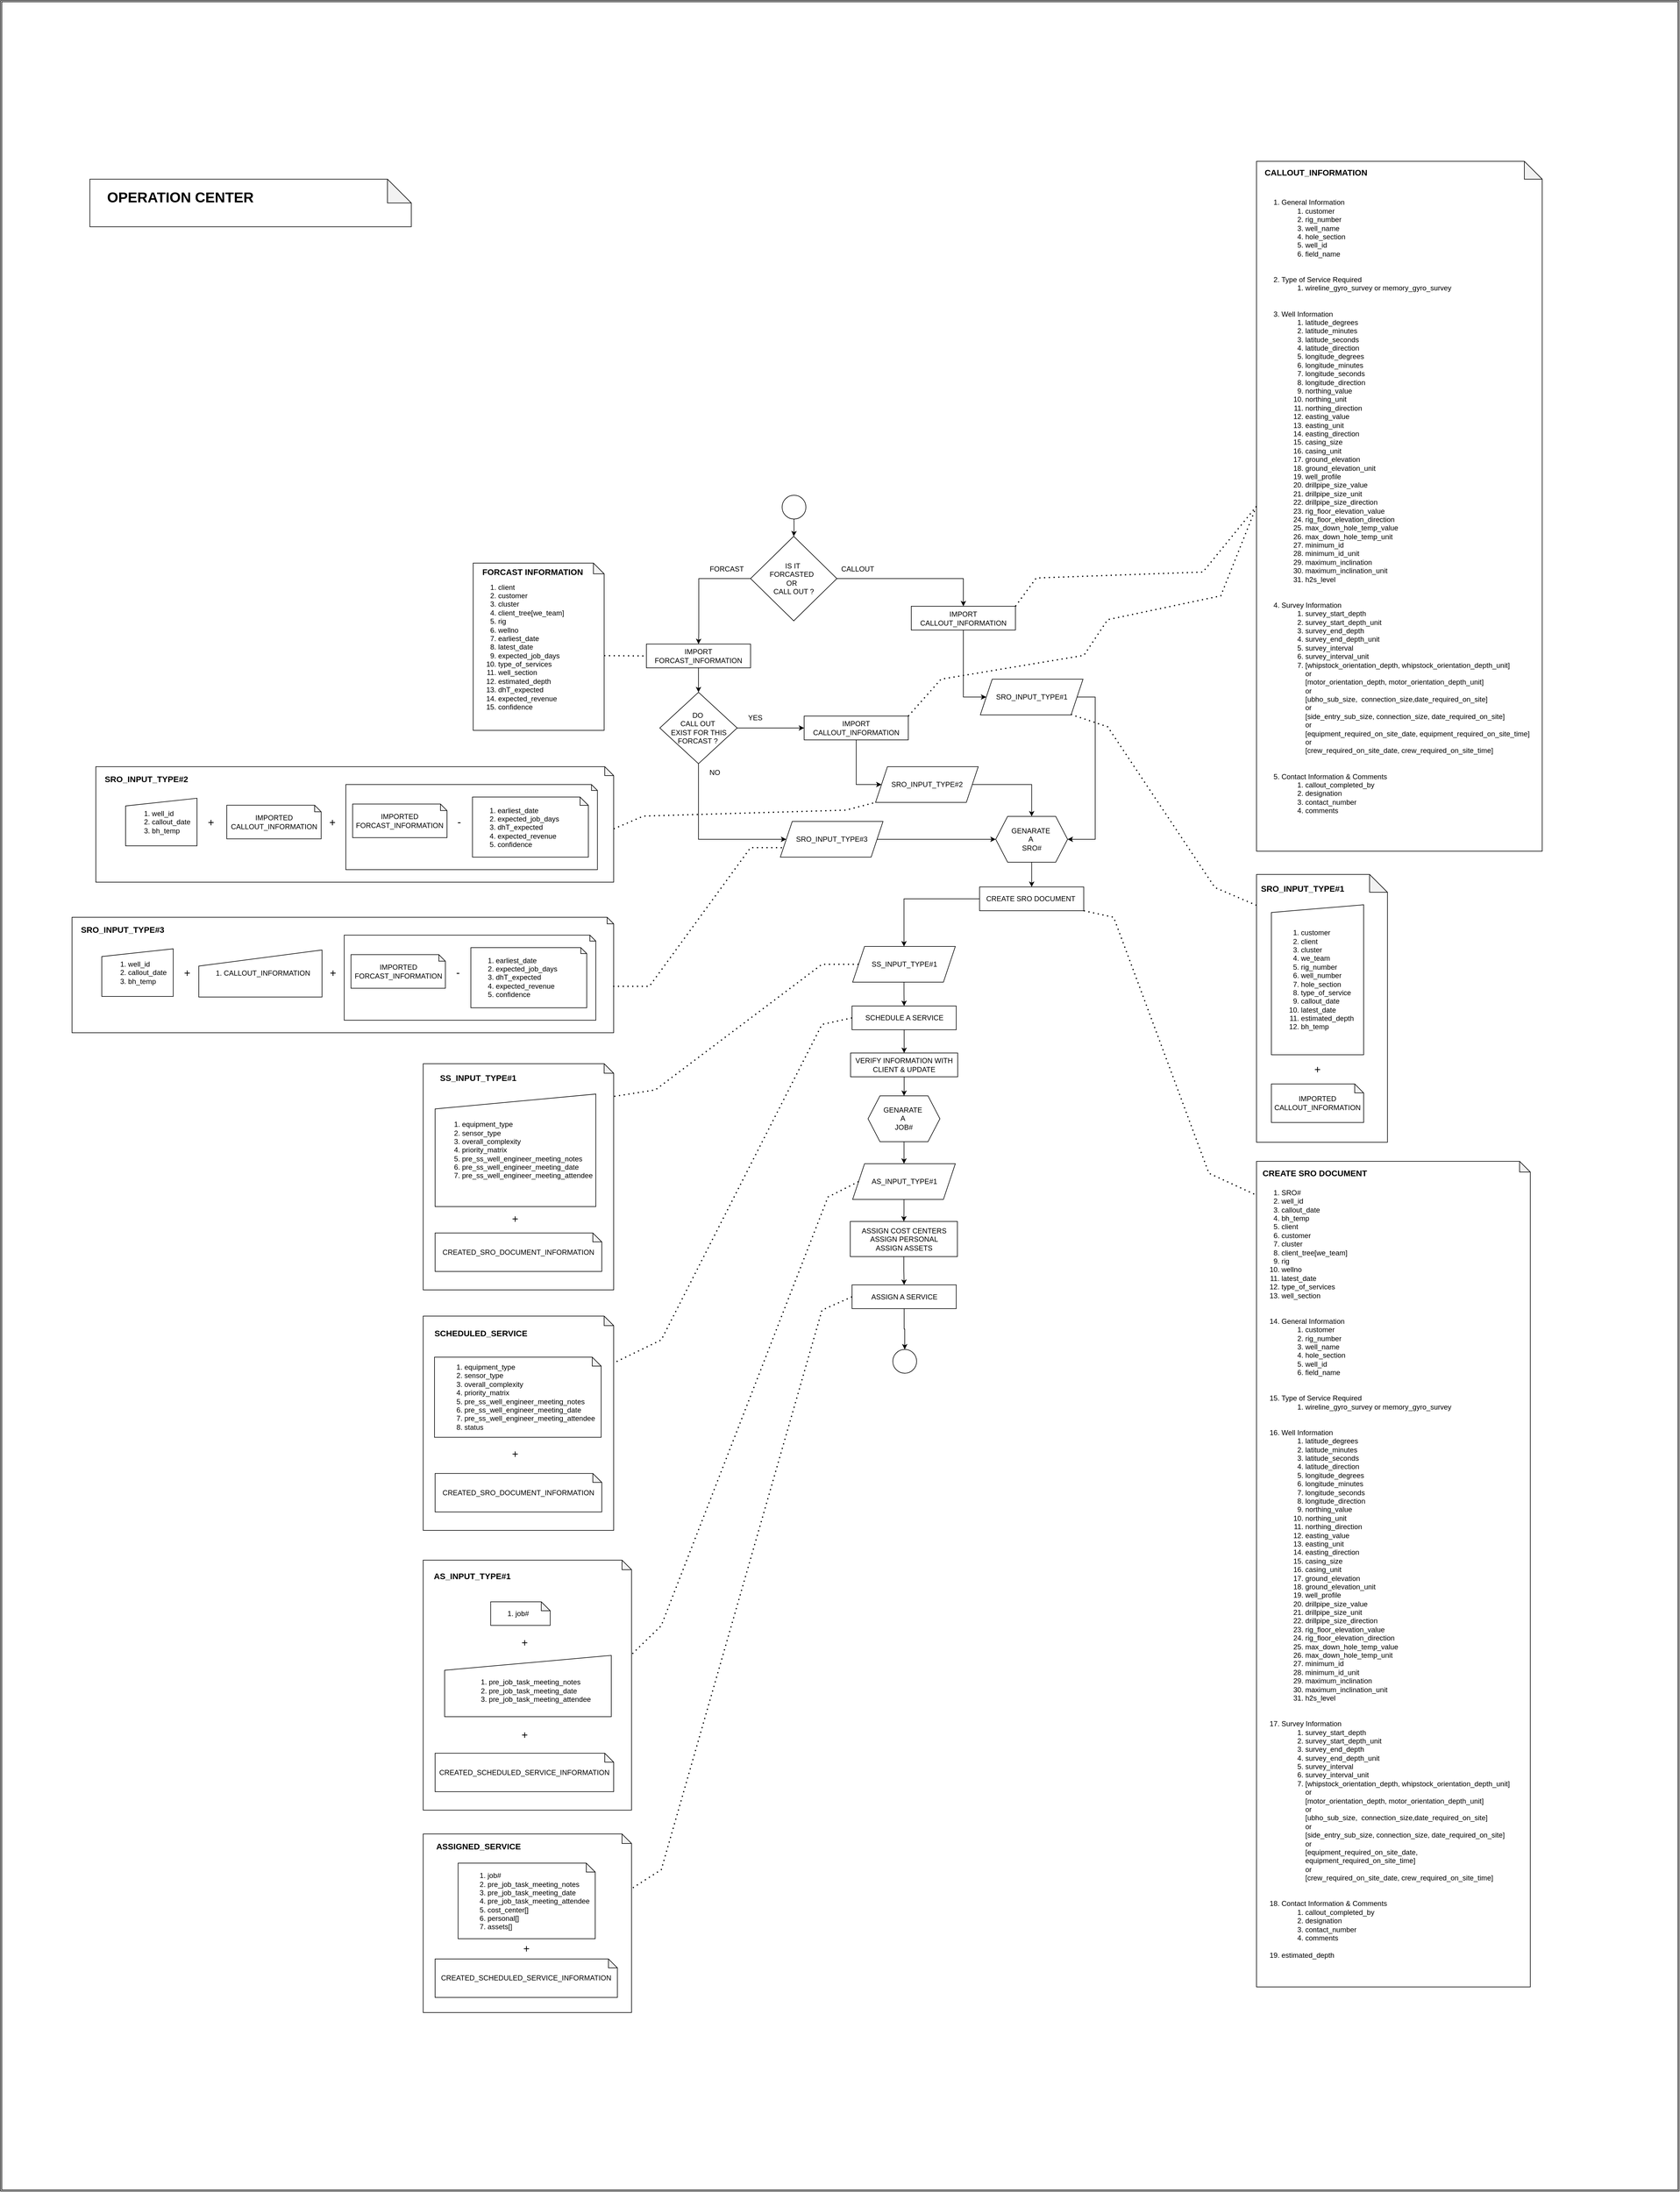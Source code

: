 <mxfile version="26.0.3" pages="3">
  <diagram name="Page-1" id="_dbiNvgFxBLvJ_iSfBZv">
    <mxGraphModel dx="-680" dy="7765" grid="1" gridSize="10" guides="1" tooltips="1" connect="1" arrows="1" fold="1" page="1" pageScale="1" pageWidth="850" pageHeight="1100" math="0" shadow="0">
      <root>
        <mxCell id="0" />
        <mxCell id="1" parent="0" />
        <mxCell id="9wEVdcjT3JOC04VeA5L2-1" value="" style="shape=ext;double=1;rounded=0;whiteSpace=wrap;html=1;fillColor=light-dark(#FFFFFF,transparent);movable=0;resizable=0;rotatable=0;deletable=0;editable=0;locked=1;connectable=0;" vertex="1" parent="1">
          <mxGeometry x="4780" y="1240" width="2820" height="3680" as="geometry" />
        </mxCell>
        <mxCell id="_S31PFsr-5n91dySAx23-71" value="" style="edgeStyle=orthogonalEdgeStyle;rounded=0;orthogonalLoop=1;jettySize=auto;html=1;" parent="1" source="_S31PFsr-5n91dySAx23-7" target="_S31PFsr-5n91dySAx23-66" edge="1">
          <mxGeometry relative="1" as="geometry" />
        </mxCell>
        <mxCell id="_S31PFsr-5n91dySAx23-7" value="IMPORT FORCAST_INFORMATION" style="rounded=0;whiteSpace=wrap;html=1;gradientColor=default;gradientDirection=west;fillColor=none;" parent="1" vertex="1">
          <mxGeometry x="5865" y="2321" width="175" height="40" as="geometry" />
        </mxCell>
        <mxCell id="_S31PFsr-5n91dySAx23-64" value="" style="edgeStyle=orthogonalEdgeStyle;rounded=0;orthogonalLoop=1;jettySize=auto;html=1;" parent="1" source="_S31PFsr-5n91dySAx23-61" target="_S31PFsr-5n91dySAx23-63" edge="1">
          <mxGeometry relative="1" as="geometry" />
        </mxCell>
        <mxCell id="_S31PFsr-5n91dySAx23-61" value="" style="ellipse;whiteSpace=wrap;html=1;aspect=fixed;" parent="1" vertex="1">
          <mxGeometry x="6093" y="2071" width="40" height="40" as="geometry" />
        </mxCell>
        <mxCell id="_S31PFsr-5n91dySAx23-69" style="edgeStyle=orthogonalEdgeStyle;rounded=0;orthogonalLoop=1;jettySize=auto;html=1;entryX=0.5;entryY=0;entryDx=0;entryDy=0;" parent="1" source="_S31PFsr-5n91dySAx23-63" target="_S31PFsr-5n91dySAx23-7" edge="1">
          <mxGeometry relative="1" as="geometry">
            <Array as="points">
              <mxPoint x="5953" y="2211" />
              <mxPoint x="5953" y="2301" />
            </Array>
          </mxGeometry>
        </mxCell>
        <mxCell id="4_S4OtVxMJpCYMmJXR8L-33" style="edgeStyle=orthogonalEdgeStyle;rounded=0;orthogonalLoop=1;jettySize=auto;html=1;entryX=0.5;entryY=0;entryDx=0;entryDy=0;" parent="1" source="_S31PFsr-5n91dySAx23-63" target="_S31PFsr-5n91dySAx23-65" edge="1">
          <mxGeometry relative="1" as="geometry" />
        </mxCell>
        <mxCell id="_S31PFsr-5n91dySAx23-63" value="IS IT&amp;nbsp;&lt;div&gt;FORCASTED&amp;nbsp;&lt;span style=&quot;background-color: transparent; color: light-dark(rgb(0, 0, 0), rgb(255, 255, 255));&quot;&gt;&amp;nbsp;&lt;/span&gt;&lt;/div&gt;&lt;div&gt;OR&amp;nbsp;&lt;span style=&quot;background-color: transparent; color: light-dark(rgb(0, 0, 0), rgb(255, 255, 255));&quot;&gt;&amp;nbsp;&lt;/span&gt;&lt;/div&gt;&lt;div&gt;CALL OUT ?&lt;/div&gt;" style="rhombus;whiteSpace=wrap;html=1;" parent="1" vertex="1">
          <mxGeometry x="6040" y="2140" width="145" height="142" as="geometry" />
        </mxCell>
        <mxCell id="4_S4OtVxMJpCYMmJXR8L-38" style="edgeStyle=orthogonalEdgeStyle;rounded=0;orthogonalLoop=1;jettySize=auto;html=1;entryX=0;entryY=0.5;entryDx=0;entryDy=0;" parent="1" source="_S31PFsr-5n91dySAx23-65" target="Lakz3S3r7i4BhN5lIzhC-1" edge="1">
          <mxGeometry relative="1" as="geometry">
            <Array as="points">
              <mxPoint x="6398" y="2410" />
              <mxPoint x="6430" y="2410" />
            </Array>
          </mxGeometry>
        </mxCell>
        <mxCell id="_S31PFsr-5n91dySAx23-65" value="IMPORT CALLOUT_INFORMATION" style="rounded=0;whiteSpace=wrap;html=1;gradientColor=default;gradientDirection=west;fillColor=none;" parent="1" vertex="1">
          <mxGeometry x="6310" y="2257.5" width="175" height="40" as="geometry" />
        </mxCell>
        <mxCell id="4_S4OtVxMJpCYMmJXR8L-34" value="" style="edgeStyle=orthogonalEdgeStyle;rounded=0;orthogonalLoop=1;jettySize=auto;html=1;" parent="1" source="_S31PFsr-5n91dySAx23-66" target="4_S4OtVxMJpCYMmJXR8L-31" edge="1">
          <mxGeometry relative="1" as="geometry" />
        </mxCell>
        <mxCell id="4_S4OtVxMJpCYMmJXR8L-43" style="edgeStyle=orthogonalEdgeStyle;rounded=0;orthogonalLoop=1;jettySize=auto;html=1;entryX=0;entryY=0.5;entryDx=0;entryDy=0;" parent="1" source="_S31PFsr-5n91dySAx23-66" target="4_S4OtVxMJpCYMmJXR8L-6" edge="1">
          <mxGeometry relative="1" as="geometry">
            <Array as="points">
              <mxPoint x="5953" y="2649" />
            </Array>
          </mxGeometry>
        </mxCell>
        <mxCell id="_S31PFsr-5n91dySAx23-66" value="DO&amp;nbsp;&lt;div&gt;CALL OUT&amp;nbsp;&lt;/div&gt;&lt;div&gt;EXIST FOR THIS FORCAST ?&amp;nbsp;&lt;/div&gt;" style="rhombus;whiteSpace=wrap;html=1;" parent="1" vertex="1">
          <mxGeometry x="5887.5" y="2402" width="130" height="120" as="geometry" />
        </mxCell>
        <mxCell id="4_S4OtVxMJpCYMmJXR8L-93" value="" style="edgeStyle=orthogonalEdgeStyle;rounded=0;orthogonalLoop=1;jettySize=auto;html=1;" parent="1" source="_S31PFsr-5n91dySAx23-73" target="4_S4OtVxMJpCYMmJXR8L-75" edge="1">
          <mxGeometry relative="1" as="geometry" />
        </mxCell>
        <mxCell id="_S31PFsr-5n91dySAx23-73" value="CREATE SRO DOCUMENT&amp;nbsp;" style="rounded=0;whiteSpace=wrap;html=1;gradientColor=default;gradientDirection=west;fillColor=none;" parent="1" vertex="1">
          <mxGeometry x="6424.75" y="2729" width="175" height="40" as="geometry" />
        </mxCell>
        <mxCell id="Lakz3S3r7i4BhN5lIzhC-8" value="" style="group" parent="1" vertex="1" connectable="0">
          <mxGeometry x="6890" y="1510" width="480" height="1159" as="geometry" />
        </mxCell>
        <mxCell id="4_S4OtVxMJpCYMmJXR8L-3" value="" style="group" parent="Lakz3S3r7i4BhN5lIzhC-8" vertex="1" connectable="0">
          <mxGeometry width="480" height="1159" as="geometry" />
        </mxCell>
        <mxCell id="_S31PFsr-5n91dySAx23-78" value="&lt;ol&gt;&lt;li&gt;&lt;span style=&quot;background-color: transparent; color: light-dark(rgb(0, 0, 0), rgb(255, 255, 255));&quot;&gt;General Information&lt;/span&gt;&lt;/li&gt;&lt;ol&gt;&lt;li&gt;&lt;span style=&quot;background-color: transparent; color: light-dark(rgb(0, 0, 0), rgb(255, 255, 255));&quot;&gt;customer&amp;nbsp;&amp;nbsp;&lt;/span&gt;&lt;/li&gt;&lt;li&gt;&lt;span style=&quot;background-color: transparent; color: light-dark(rgb(0, 0, 0), rgb(255, 255, 255));&quot;&gt;rig_number&amp;nbsp;&amp;nbsp;&lt;/span&gt;&lt;/li&gt;&lt;li&gt;&lt;span style=&quot;background-color: transparent; color: light-dark(rgb(0, 0, 0), rgb(255, 255, 255));&quot;&gt;well_name&amp;nbsp;&amp;nbsp;&lt;/span&gt;&lt;/li&gt;&lt;li&gt;&lt;span style=&quot;background-color: transparent; color: light-dark(rgb(0, 0, 0), rgb(255, 255, 255));&quot;&gt;hole_section&amp;nbsp;&amp;nbsp;&lt;/span&gt;&lt;/li&gt;&lt;li&gt;&lt;span style=&quot;background-color: transparent; color: light-dark(rgb(0, 0, 0), rgb(255, 255, 255));&quot;&gt;well_id&amp;nbsp;&amp;nbsp;&lt;/span&gt;&lt;/li&gt;&lt;li&gt;&lt;span style=&quot;background-color: transparent; color: light-dark(rgb(0, 0, 0), rgb(255, 255, 255));&quot;&gt;field_name&lt;br&gt;&lt;br&gt;&lt;br&gt;&lt;/span&gt;&lt;/li&gt;&lt;/ol&gt;&lt;li&gt;&lt;span style=&quot;background-color: transparent; color: light-dark(rgb(0, 0, 0), rgb(255, 255, 255));&quot;&gt;Type of Service Required&lt;/span&gt;&lt;/li&gt;&lt;ol&gt;&lt;li&gt;&lt;span style=&quot;background-color: transparent; color: light-dark(rgb(0, 0, 0), rgb(255, 255, 255));&quot;&gt;wireline_gyro_survey or memory_gyro_survey&lt;br&gt;&lt;br&gt;&lt;br&gt;&lt;/span&gt;&lt;/li&gt;&lt;/ol&gt;&lt;li&gt;&lt;span style=&quot;background-color: transparent; color: light-dark(rgb(0, 0, 0), rgb(255, 255, 255));&quot;&gt;Well Information&lt;/span&gt;&lt;/li&gt;&lt;ol&gt;&lt;li&gt;&lt;span style=&quot;background-color: transparent; color: light-dark(rgb(0, 0, 0), rgb(255, 255, 255));&quot;&gt;latitude_degrees&amp;nbsp;&amp;nbsp;&lt;/span&gt;&lt;/li&gt;&lt;li&gt;&lt;span style=&quot;background-color: transparent; color: light-dark(rgb(0, 0, 0), rgb(255, 255, 255));&quot;&gt;latitude_minutes&amp;nbsp;&amp;nbsp;&lt;/span&gt;&lt;/li&gt;&lt;li&gt;&lt;span style=&quot;background-color: transparent; color: light-dark(rgb(0, 0, 0), rgb(255, 255, 255));&quot;&gt;latitude_seconds&amp;nbsp;&amp;nbsp;&lt;/span&gt;&lt;/li&gt;&lt;li&gt;&lt;span style=&quot;background-color: transparent; color: light-dark(rgb(0, 0, 0), rgb(255, 255, 255));&quot;&gt;latitude_direction&amp;nbsp;&lt;/span&gt;&lt;/li&gt;&lt;li&gt;&lt;span style=&quot;background-color: transparent; color: light-dark(rgb(0, 0, 0), rgb(255, 255, 255));&quot;&gt;longitude_degrees&amp;nbsp;&amp;nbsp;&lt;/span&gt;&lt;/li&gt;&lt;li&gt;&lt;span style=&quot;background-color: transparent; color: light-dark(rgb(0, 0, 0), rgb(255, 255, 255));&quot;&gt;longitude_minutes&amp;nbsp;&amp;nbsp;&lt;/span&gt;&lt;/li&gt;&lt;li&gt;&lt;span style=&quot;background-color: transparent; color: light-dark(rgb(0, 0, 0), rgb(255, 255, 255));&quot;&gt;longitude_seconds&amp;nbsp;&amp;nbsp;&lt;/span&gt;&lt;/li&gt;&lt;li&gt;&lt;span style=&quot;background-color: transparent; color: light-dark(rgb(0, 0, 0), rgb(255, 255, 255));&quot;&gt;longitude_direction&lt;/span&gt;&lt;/li&gt;&lt;li&gt;&lt;span style=&quot;background-color: transparent; color: light-dark(rgb(0, 0, 0), rgb(255, 255, 255));&quot;&gt;northing_value&amp;nbsp;&amp;nbsp;&lt;/span&gt;&lt;/li&gt;&lt;li&gt;&lt;span style=&quot;background-color: transparent; color: light-dark(rgb(0, 0, 0), rgb(255, 255, 255));&quot;&gt;northing_unit&amp;nbsp;&amp;nbsp;&lt;/span&gt;&lt;/li&gt;&lt;li&gt;&lt;span style=&quot;background-color: transparent; color: light-dark(rgb(0, 0, 0), rgb(255, 255, 255));&quot;&gt;northing_direction&amp;nbsp;&lt;/span&gt;&lt;/li&gt;&lt;li&gt;&lt;span style=&quot;background-color: transparent; color: light-dark(rgb(0, 0, 0), rgb(255, 255, 255));&quot;&gt;easting_value&amp;nbsp;&amp;nbsp;&lt;/span&gt;&lt;/li&gt;&lt;li&gt;&lt;span style=&quot;background-color: transparent; color: light-dark(rgb(0, 0, 0), rgb(255, 255, 255));&quot;&gt;easting_unit&amp;nbsp;&amp;nbsp;&lt;/span&gt;&lt;/li&gt;&lt;li&gt;&lt;span style=&quot;background-color: transparent; color: light-dark(rgb(0, 0, 0), rgb(255, 255, 255));&quot;&gt;easting_direction&amp;nbsp;&amp;nbsp;&lt;/span&gt;&lt;/li&gt;&lt;li&gt;&lt;span style=&quot;background-color: transparent; color: light-dark(rgb(0, 0, 0), rgb(255, 255, 255));&quot;&gt;casing_size&amp;nbsp;&amp;nbsp;&lt;/span&gt;&lt;/li&gt;&lt;li&gt;&lt;span style=&quot;background-color: transparent; color: light-dark(rgb(0, 0, 0), rgb(255, 255, 255));&quot;&gt;casing_unit&lt;/span&gt;&lt;/li&gt;&lt;li&gt;&lt;span style=&quot;background-color: transparent; color: light-dark(rgb(0, 0, 0), rgb(255, 255, 255));&quot;&gt;ground_elevation&amp;nbsp;&amp;nbsp;&lt;/span&gt;&lt;/li&gt;&lt;li&gt;&lt;span style=&quot;background-color: transparent; color: light-dark(rgb(0, 0, 0), rgb(255, 255, 255));&quot;&gt;ground_elevation_unit&amp;nbsp;&amp;nbsp;&lt;/span&gt;&lt;/li&gt;&lt;li&gt;&lt;span style=&quot;background-color: transparent; color: light-dark(rgb(0, 0, 0), rgb(255, 255, 255));&quot;&gt;well_profile&amp;nbsp;&amp;nbsp;&lt;/span&gt;&lt;/li&gt;&lt;li&gt;&lt;span style=&quot;background-color: transparent; color: light-dark(rgb(0, 0, 0), rgb(255, 255, 255));&quot;&gt;drillpipe_size_value&amp;nbsp;&amp;nbsp;&lt;/span&gt;&lt;/li&gt;&lt;li&gt;&lt;span style=&quot;background-color: transparent; color: light-dark(rgb(0, 0, 0), rgb(255, 255, 255));&quot;&gt;drillpipe_size_unit&amp;nbsp;&amp;nbsp;&lt;/span&gt;&lt;/li&gt;&lt;li&gt;&lt;span style=&quot;background-color: transparent; color: light-dark(rgb(0, 0, 0), rgb(255, 255, 255));&quot;&gt;drillpipe_size_direction&amp;nbsp;&amp;nbsp;&lt;/span&gt;&lt;/li&gt;&lt;li&gt;&lt;span style=&quot;background-color: transparent; color: light-dark(rgb(0, 0, 0), rgb(255, 255, 255));&quot;&gt;rig_floor_elevation_value&amp;nbsp;&amp;nbsp;&lt;/span&gt;&lt;/li&gt;&lt;li&gt;&lt;span style=&quot;background-color: transparent; color: light-dark(rgb(0, 0, 0), rgb(255, 255, 255));&quot;&gt;rig_floor_elevation_direction&amp;nbsp;&amp;nbsp;&lt;/span&gt;&lt;/li&gt;&lt;li&gt;&lt;span style=&quot;background-color: transparent; color: light-dark(rgb(0, 0, 0), rgb(255, 255, 255));&quot;&gt;max_down_hole_temp_value&amp;nbsp;&amp;nbsp;&lt;/span&gt;&lt;/li&gt;&lt;li&gt;&lt;span style=&quot;background-color: transparent; color: light-dark(rgb(0, 0, 0), rgb(255, 255, 255));&quot;&gt;max_down_hole_temp_unit&amp;nbsp;&amp;nbsp;&lt;/span&gt;&amp;nbsp;&lt;/li&gt;&lt;li&gt;&lt;span style=&quot;background-color: transparent; color: light-dark(rgb(0, 0, 0), rgb(255, 255, 255));&quot;&gt;minimum_id&amp;nbsp;&amp;nbsp;&lt;/span&gt;&lt;/li&gt;&lt;li&gt;&lt;span style=&quot;background-color: transparent; color: light-dark(rgb(0, 0, 0), rgb(255, 255, 255));&quot;&gt;minimum_id_unit&amp;nbsp;&amp;nbsp;&lt;/span&gt;&lt;/li&gt;&lt;li&gt;&lt;span style=&quot;background-color: transparent; color: light-dark(rgb(0, 0, 0), rgb(255, 255, 255));&quot;&gt;maximum_inclination&amp;nbsp;&amp;nbsp;&lt;/span&gt;&lt;/li&gt;&lt;li&gt;&lt;span style=&quot;background-color: transparent; color: light-dark(rgb(0, 0, 0), rgb(255, 255, 255));&quot;&gt;maximum_inclination_unit&amp;nbsp;&amp;nbsp;&lt;/span&gt;&lt;/li&gt;&lt;li&gt;&lt;span style=&quot;background-color: transparent; color: light-dark(rgb(0, 0, 0), rgb(255, 255, 255));&quot;&gt;h2s_level&lt;br&gt;&lt;br&gt;&lt;br&gt;&lt;/span&gt;&lt;/li&gt;&lt;/ol&gt;&lt;li&gt;&lt;span style=&quot;background-color: transparent; color: light-dark(rgb(0, 0, 0), rgb(255, 255, 255));&quot;&gt;Survey Information&lt;/span&gt;&lt;/li&gt;&lt;ol&gt;&lt;li&gt;&lt;span style=&quot;background-color: transparent; color: light-dark(rgb(0, 0, 0), rgb(255, 255, 255));&quot;&gt;survey_start_depth&amp;nbsp;&amp;nbsp;&lt;/span&gt;&lt;/li&gt;&lt;li&gt;&lt;span style=&quot;background-color: transparent; color: light-dark(rgb(0, 0, 0), rgb(255, 255, 255));&quot;&gt;survey_start_depth_unit&amp;nbsp;&amp;nbsp;&lt;/span&gt;&lt;/li&gt;&lt;li&gt;&lt;span style=&quot;background-color: transparent; color: light-dark(rgb(0, 0, 0), rgb(255, 255, 255));&quot;&gt;survey_end_depth&amp;nbsp;&amp;nbsp;&lt;/span&gt;&lt;/li&gt;&lt;li&gt;&lt;span style=&quot;background-color: transparent; color: light-dark(rgb(0, 0, 0), rgb(255, 255, 255));&quot;&gt;survey_end_depth_unit&amp;nbsp;&amp;nbsp;&lt;/span&gt;&lt;/li&gt;&lt;li&gt;&lt;span style=&quot;background-color: transparent; color: light-dark(rgb(0, 0, 0), rgb(255, 255, 255));&quot;&gt;survey_interval&amp;nbsp;&amp;nbsp;&lt;/span&gt;&lt;/li&gt;&lt;li&gt;&lt;span style=&quot;background-color: transparent; color: light-dark(rgb(0, 0, 0), rgb(255, 255, 255));&quot;&gt;survey_interval_unit&amp;nbsp;&amp;nbsp;&lt;/span&gt;&lt;/li&gt;&lt;li&gt;&lt;span style=&quot;background-color: transparent; color: light-dark(rgb(0, 0, 0), rgb(255, 255, 255));&quot;&gt;[whipstock_orientation_depth,&amp;nbsp;&lt;/span&gt;whipstock_orientation_depth_unit] &lt;br&gt;or &lt;br&gt;[motor_orientation_depth,&amp;nbsp;&lt;span style=&quot;background-color: transparent; color: light-dark(rgb(0, 0, 0), rgb(255, 255, 255));&quot;&gt;motor_orientation_depth_unit]&amp;nbsp;&lt;br&gt;&lt;/span&gt;or &lt;br&gt;[ubho_sub_size,&amp;nbsp;&amp;nbsp;&lt;span style=&quot;background-color: transparent; color: light-dark(rgb(0, 0, 0), rgb(255, 255, 255));&quot;&gt;connection_size,date_required_on_site]&amp;nbsp;&amp;nbsp;&lt;br&gt;&lt;/span&gt;or&amp;nbsp;&lt;br&gt;&lt;span style=&quot;background-color: transparent; color: light-dark(rgb(0, 0, 0), rgb(255, 255, 255));&quot;&gt;[side_entry_sub_size,&amp;nbsp;&lt;/span&gt;&lt;span style=&quot;background-color: transparent; color: light-dark(rgb(0, 0, 0), rgb(255, 255, 255));&quot;&gt;connection_size,&amp;nbsp;&lt;/span&gt;&lt;span style=&quot;background-color: transparent; color: light-dark(rgb(0, 0, 0), rgb(255, 255, 255));&quot;&gt;date_required_on_site]&amp;nbsp;&lt;br&gt;&lt;/span&gt;&lt;span style=&quot;background-color: transparent; color: light-dark(rgb(0, 0, 0), rgb(255, 255, 255));&quot;&gt;or&amp;nbsp;&lt;br&gt;&lt;/span&gt;&lt;span style=&quot;background-color: transparent; color: light-dark(rgb(0, 0, 0), rgb(255, 255, 255));&quot;&gt;[equipment_required_on_site_date, equipment_required_on_site_time]&amp;nbsp;&lt;br&gt;&lt;/span&gt;&lt;span style=&quot;background-color: transparent; color: light-dark(rgb(0, 0, 0), rgb(255, 255, 255));&quot;&gt;or &lt;br&gt;[crew_required_on_site_date,&amp;nbsp;&lt;/span&gt;&lt;span style=&quot;background-color: transparent; color: light-dark(rgb(0, 0, 0), rgb(255, 255, 255));&quot;&gt;crew_required_on_site_time]&amp;nbsp;&lt;br&gt;&lt;/span&gt;&lt;br&gt;&amp;nbsp;&lt;/li&gt;&lt;/ol&gt;&lt;li&gt;&lt;span style=&quot;background-color: transparent; color: light-dark(rgb(0, 0, 0), rgb(255, 255, 255));&quot;&gt;Contact Information &amp;amp; Comments&lt;/span&gt;&lt;/li&gt;&lt;ol&gt;&lt;li&gt;&lt;span style=&quot;background-color: transparent; color: light-dark(rgb(0, 0, 0), rgb(255, 255, 255));&quot;&gt;callout_completed_by&amp;nbsp;&amp;nbsp;&lt;/span&gt;&lt;/li&gt;&lt;li&gt;&lt;span style=&quot;background-color: transparent; color: light-dark(rgb(0, 0, 0), rgb(255, 255, 255));&quot;&gt;designation&amp;nbsp;&amp;nbsp;&lt;/span&gt;&lt;/li&gt;&lt;li&gt;&lt;span style=&quot;background-color: transparent; color: light-dark(rgb(0, 0, 0), rgb(255, 255, 255));&quot;&gt;contact_number&amp;nbsp;&amp;nbsp;&lt;/span&gt;&lt;/li&gt;&lt;li&gt;&lt;span style=&quot;background-color: transparent; color: light-dark(rgb(0, 0, 0), rgb(255, 255, 255));&quot;&gt;comments&amp;nbsp;&lt;/span&gt;&lt;/li&gt;&lt;/ol&gt;&lt;/ol&gt;" style="shape=note;whiteSpace=wrap;html=1;backgroundOutline=1;darkOpacity=0.05;align=left;" parent="4_S4OtVxMJpCYMmJXR8L-3" vertex="1">
          <mxGeometry width="480" height="1159" as="geometry" />
        </mxCell>
        <mxCell id="Lakz3S3r7i4BhN5lIzhC-34" value="&lt;span style=&quot;font-size: 14px;&quot;&gt;&lt;b&gt;CALLOUT_INFORMATION&lt;/b&gt;&lt;/span&gt;" style="text;html=1;align=center;verticalAlign=middle;whiteSpace=wrap;rounded=0;" parent="4_S4OtVxMJpCYMmJXR8L-3" vertex="1">
          <mxGeometry y="4" width="200" height="30" as="geometry" />
        </mxCell>
        <mxCell id="4_S4OtVxMJpCYMmJXR8L-1" value="" style="endArrow=none;dashed=1;html=1;dashPattern=1 3;strokeWidth=2;rounded=0;entryX=0;entryY=0.5;entryDx=0;entryDy=0;exitX=0;exitY=0;exitDx=220;exitDy=155.5;exitPerimeter=0;" parent="1" source="_S31PFsr-5n91dySAx23-79" target="_S31PFsr-5n91dySAx23-7" edge="1">
          <mxGeometry width="50" height="50" relative="1" as="geometry">
            <mxPoint x="5990" y="2449" as="sourcePoint" />
            <mxPoint x="6040" y="2399" as="targetPoint" />
          </mxGeometry>
        </mxCell>
        <mxCell id="4_S4OtVxMJpCYMmJXR8L-2" value="" style="group" parent="1" vertex="1" connectable="0">
          <mxGeometry x="5574" y="2185" width="220" height="281" as="geometry" />
        </mxCell>
        <mxCell id="_S31PFsr-5n91dySAx23-79" value="&lt;ol&gt;&lt;li&gt;&lt;div style=&quot;background-color: transparent; color: light-dark(rgb(0, 0, 0), rgb(255, 255, 255)); display: inline !important;&quot;&gt;client&lt;/div&gt;&lt;/li&gt;&lt;li&gt;customer&lt;/li&gt;&lt;li&gt;cluster&lt;/li&gt;&lt;li&gt;client_tree[we_team]&lt;/li&gt;&lt;li&gt;rig&lt;/li&gt;&lt;li&gt;wellno&lt;/li&gt;&lt;li&gt;earliest_date&lt;/li&gt;&lt;li&gt;latest_date&lt;/li&gt;&lt;li&gt;expected_job_days&lt;/li&gt;&lt;li&gt;type_of_services&lt;/li&gt;&lt;li&gt;well_section&lt;/li&gt;&lt;li&gt;estimated_depth&lt;/li&gt;&lt;li&gt;dhT_expected&lt;/li&gt;&lt;li&gt;expected_revenue&lt;/li&gt;&lt;li&gt;confidence&lt;/li&gt;&lt;/ol&gt;" style="shape=note;whiteSpace=wrap;html=1;backgroundOutline=1;darkOpacity=0.05;align=left;size=18;" parent="4_S4OtVxMJpCYMmJXR8L-2" vertex="1">
          <mxGeometry width="220" height="281" as="geometry" />
        </mxCell>
        <mxCell id="Lakz3S3r7i4BhN5lIzhC-6" value="&lt;b&gt;&lt;font style=&quot;font-size: 14px;&quot;&gt;FORCAST INFORMATION&lt;/font&gt;&lt;/b&gt;" style="text;html=1;align=center;verticalAlign=middle;whiteSpace=wrap;rounded=0;" parent="4_S4OtVxMJpCYMmJXR8L-2" vertex="1">
          <mxGeometry width="200" height="30" as="geometry" />
        </mxCell>
        <mxCell id="4_S4OtVxMJpCYMmJXR8L-4" value="" style="endArrow=none;dashed=1;html=1;dashPattern=1 3;strokeWidth=2;rounded=0;exitX=1;exitY=0;exitDx=0;exitDy=0;entryX=0;entryY=0.5;entryDx=0;entryDy=0;entryPerimeter=0;" parent="1" source="_S31PFsr-5n91dySAx23-65" target="_S31PFsr-5n91dySAx23-78" edge="1">
          <mxGeometry width="50" height="50" relative="1" as="geometry">
            <mxPoint x="6390" y="2149" as="sourcePoint" />
            <mxPoint x="6440" y="2099" as="targetPoint" />
            <Array as="points">
              <mxPoint x="6520" y="2210" />
              <mxPoint x="6800" y="2200" />
            </Array>
          </mxGeometry>
        </mxCell>
        <mxCell id="4_S4OtVxMJpCYMmJXR8L-84" style="edgeStyle=orthogonalEdgeStyle;rounded=0;orthogonalLoop=1;jettySize=auto;html=1;entryX=0;entryY=0.5;entryDx=0;entryDy=0;" parent="1" source="4_S4OtVxMJpCYMmJXR8L-6" target="4_S4OtVxMJpCYMmJXR8L-79" edge="1">
          <mxGeometry relative="1" as="geometry" />
        </mxCell>
        <mxCell id="4_S4OtVxMJpCYMmJXR8L-6" value="SRO_INPUT_TYPE#3" style="shape=parallelogram;perimeter=parallelogramPerimeter;whiteSpace=wrap;html=1;fixedSize=1;" parent="1" vertex="1">
          <mxGeometry x="6090" y="2619" width="172.5" height="60" as="geometry" />
        </mxCell>
        <mxCell id="4_S4OtVxMJpCYMmJXR8L-24" value="" style="group" parent="1" vertex="1" connectable="0">
          <mxGeometry x="4900" y="2780" width="910" height="193.99" as="geometry" />
        </mxCell>
        <mxCell id="Lakz3S3r7i4BhN5lIzhC-28" value="" style="shape=note;whiteSpace=wrap;html=1;backgroundOutline=1;darkOpacity=0.05;container=0;size=11;" parent="4_S4OtVxMJpCYMmJXR8L-24" vertex="1">
          <mxGeometry width="910" height="193.99" as="geometry" />
        </mxCell>
        <mxCell id="4_S4OtVxMJpCYMmJXR8L-14" value="&lt;ol style=&quot;text-align: left;&quot;&gt;&lt;li&gt;&lt;span style=&quot;background-color: transparent; color: light-dark(rgb(0, 0, 0), rgb(255, 255, 255));&quot;&gt;well_id&amp;nbsp;&amp;nbsp;&lt;/span&gt;&lt;/li&gt;&lt;li&gt;callout_date&amp;nbsp;&amp;nbsp;&lt;/li&gt;&lt;li&gt;bh_temp&amp;nbsp;&amp;nbsp;&lt;/li&gt;&lt;/ol&gt;" style="shape=manualInput;whiteSpace=wrap;html=1;size=13;" parent="4_S4OtVxMJpCYMmJXR8L-24" vertex="1">
          <mxGeometry x="50" y="52.99" width="120" height="80" as="geometry" />
        </mxCell>
        <mxCell id="4_S4OtVxMJpCYMmJXR8L-15" value="&lt;ol&gt;&lt;li&gt;&lt;span style=&quot;background-color: transparent; color: light-dark(rgb(0, 0, 0), rgb(255, 255, 255));&quot;&gt;CALLOUT_INFORMATION&lt;/span&gt;&lt;/li&gt;&lt;/ol&gt;" style="shape=manualInput;whiteSpace=wrap;html=1;size=27;align=left;" parent="4_S4OtVxMJpCYMmJXR8L-24" vertex="1">
          <mxGeometry x="213" y="54.99" width="207" height="79" as="geometry" />
        </mxCell>
        <mxCell id="Lakz3S3r7i4BhN5lIzhC-23" value="&lt;font style=&quot;font-size: 18px;&quot;&gt;+&lt;/font&gt;" style="text;html=1;align=center;verticalAlign=middle;whiteSpace=wrap;rounded=0;container=0;" parent="4_S4OtVxMJpCYMmJXR8L-24" vertex="1">
          <mxGeometry x="419.997" y="78.83" width="37.279" height="30.0" as="geometry" />
        </mxCell>
        <mxCell id="Lakz3S3r7i4BhN5lIzhC-5" value="&lt;span style=&quot;font-size: 14px;&quot;&gt;&lt;b&gt;SRO_INPUT_TYPE#3&lt;/b&gt;&lt;/span&gt;" style="text;html=1;align=center;verticalAlign=middle;whiteSpace=wrap;rounded=0;container=0;" parent="4_S4OtVxMJpCYMmJXR8L-24" vertex="1">
          <mxGeometry y="6.37" width="170" height="30" as="geometry" />
        </mxCell>
        <mxCell id="4_S4OtVxMJpCYMmJXR8L-20" value="" style="group" parent="4_S4OtVxMJpCYMmJXR8L-24" vertex="1" connectable="0">
          <mxGeometry x="457.28" y="30" width="422.72" height="143" as="geometry" />
        </mxCell>
        <mxCell id="4_S4OtVxMJpCYMmJXR8L-16" value="" style="shape=note;whiteSpace=wrap;html=1;backgroundOutline=1;darkOpacity=0.05;size=10;" parent="4_S4OtVxMJpCYMmJXR8L-20" vertex="1">
          <mxGeometry width="422.72" height="143" as="geometry" />
        </mxCell>
        <mxCell id="4_S4OtVxMJpCYMmJXR8L-17" value="&lt;span style=&quot;text-align: left;&quot;&gt;IMPORTED FORCAST_INFORMATION&lt;/span&gt;" style="shape=note;whiteSpace=wrap;html=1;backgroundOutline=1;darkOpacity=0.05;size=11;container=0;" parent="4_S4OtVxMJpCYMmJXR8L-20" vertex="1">
          <mxGeometry x="11.42" y="32.78" width="158.58" height="56.45" as="geometry" />
        </mxCell>
        <mxCell id="4_S4OtVxMJpCYMmJXR8L-18" value="&lt;font style=&quot;font-size: 18px;&quot;&gt;-&lt;/font&gt;" style="text;html=1;align=center;verticalAlign=middle;whiteSpace=wrap;rounded=0;container=0;" parent="4_S4OtVxMJpCYMmJXR8L-20" vertex="1">
          <mxGeometry x="169.397" y="48.01" width="42.59" height="30.0" as="geometry" />
        </mxCell>
        <mxCell id="4_S4OtVxMJpCYMmJXR8L-19" value="&lt;ol&gt;&lt;li&gt;&lt;span style=&quot;background-color: transparent; color: light-dark(rgb(0, 0, 0), rgb(255, 255, 255));&quot;&gt;earliest_date&lt;/span&gt;&lt;/li&gt;&lt;li&gt;expected_job_days&lt;/li&gt;&lt;li&gt;dhT_expected&lt;/li&gt;&lt;li&gt;expected_revenue&lt;/li&gt;&lt;li&gt;confidence&lt;/li&gt;&lt;/ol&gt;" style="shape=note;whiteSpace=wrap;html=1;backgroundOutline=1;darkOpacity=0.05;align=left;size=10;container=0;" parent="4_S4OtVxMJpCYMmJXR8L-20" vertex="1">
          <mxGeometry x="212.785" y="21.0" width="194.699" height="100.99" as="geometry" />
        </mxCell>
        <mxCell id="4_S4OtVxMJpCYMmJXR8L-21" value="&lt;font style=&quot;font-size: 18px;&quot;&gt;+&lt;/font&gt;" style="text;html=1;align=center;verticalAlign=middle;whiteSpace=wrap;rounded=0;container=0;" parent="4_S4OtVxMJpCYMmJXR8L-24" vertex="1">
          <mxGeometry x="174.997" y="78.83" width="37.279" height="30.0" as="geometry" />
        </mxCell>
        <mxCell id="4_S4OtVxMJpCYMmJXR8L-25" value="CALLOUT" style="text;html=1;align=center;verticalAlign=middle;whiteSpace=wrap;rounded=0;" parent="1" vertex="1">
          <mxGeometry x="6190" y="2180" width="60" height="30" as="geometry" />
        </mxCell>
        <mxCell id="4_S4OtVxMJpCYMmJXR8L-26" value="FORCAST" style="text;html=1;align=center;verticalAlign=middle;whiteSpace=wrap;rounded=0;" parent="1" vertex="1">
          <mxGeometry x="5970" y="2180" width="60" height="30" as="geometry" />
        </mxCell>
        <mxCell id="4_S4OtVxMJpCYMmJXR8L-28" value="YES" style="text;html=1;align=center;verticalAlign=middle;whiteSpace=wrap;rounded=0;" parent="1" vertex="1">
          <mxGeometry x="6017.5" y="2430.01" width="60" height="30" as="geometry" />
        </mxCell>
        <mxCell id="4_S4OtVxMJpCYMmJXR8L-46" style="edgeStyle=orthogonalEdgeStyle;rounded=0;orthogonalLoop=1;jettySize=auto;html=1;entryX=0;entryY=0.5;entryDx=0;entryDy=0;" parent="1" source="4_S4OtVxMJpCYMmJXR8L-31" target="4_S4OtVxMJpCYMmJXR8L-36" edge="1">
          <mxGeometry relative="1" as="geometry">
            <Array as="points">
              <mxPoint x="6218" y="2557" />
            </Array>
          </mxGeometry>
        </mxCell>
        <mxCell id="4_S4OtVxMJpCYMmJXR8L-31" value="IMPORT CALLOUT_INFORMATION" style="rounded=0;whiteSpace=wrap;html=1;gradientColor=default;gradientDirection=west;fillColor=none;" parent="1" vertex="1">
          <mxGeometry x="6130" y="2442" width="175" height="40" as="geometry" />
        </mxCell>
        <mxCell id="4_S4OtVxMJpCYMmJXR8L-32" value="" style="group" parent="1" vertex="1" connectable="0">
          <mxGeometry x="6890" y="2708" width="220" height="450" as="geometry" />
        </mxCell>
        <mxCell id="Lakz3S3r7i4BhN5lIzhC-2" value="&lt;div&gt;&lt;br&gt;&lt;/div&gt;" style="shape=note;whiteSpace=wrap;html=1;backgroundOutline=1;darkOpacity=0.05;align=left;container=0;" parent="4_S4OtVxMJpCYMmJXR8L-32" vertex="1">
          <mxGeometry width="220" height="450" as="geometry" />
        </mxCell>
        <mxCell id="Lakz3S3r7i4BhN5lIzhC-3" value="&lt;span style=&quot;text-align: left;&quot;&gt;IMPORTED CALLOUT_INFORMATION&lt;/span&gt;" style="shape=note;whiteSpace=wrap;html=1;backgroundOutline=1;darkOpacity=0.05;size=15;container=0;" parent="4_S4OtVxMJpCYMmJXR8L-32" vertex="1">
          <mxGeometry x="25" y="352.04" width="155" height="64.68" as="geometry" />
        </mxCell>
        <mxCell id="Lakz3S3r7i4BhN5lIzhC-32" value="&lt;font style=&quot;font-size: 18px;&quot;&gt;+&lt;/font&gt;" style="text;html=1;align=center;verticalAlign=middle;whiteSpace=wrap;rounded=0;container=0;" parent="4_S4OtVxMJpCYMmJXR8L-32" vertex="1">
          <mxGeometry x="83.861" y="311.011" width="37.279" height="34.371" as="geometry" />
        </mxCell>
        <mxCell id="Lakz3S3r7i4BhN5lIzhC-33" value="&lt;span style=&quot;font-size: 14px;&quot;&gt;&lt;b&gt;SRO_INPUT_TYPE#1&lt;/b&gt;&lt;/span&gt;" style="text;html=1;align=center;verticalAlign=middle;whiteSpace=wrap;rounded=0;container=0;" parent="4_S4OtVxMJpCYMmJXR8L-32" vertex="1">
          <mxGeometry x="5" y="6.874" width="145" height="34.371" as="geometry" />
        </mxCell>
        <mxCell id="4_S4OtVxMJpCYMmJXR8L-22" value="&lt;ol style=&quot;text-align: left;&quot;&gt;&lt;li&gt;&lt;span style=&quot;background-color: transparent; color: light-dark(rgb(0, 0, 0), rgb(255, 255, 255));&quot;&gt;customer&amp;nbsp;&amp;nbsp;&lt;/span&gt;&lt;/li&gt;&lt;li&gt;&lt;span style=&quot;background-color: transparent; color: light-dark(rgb(0, 0, 0), rgb(255, 255, 255));&quot;&gt;client&amp;nbsp;&amp;nbsp;&lt;/span&gt;&lt;/li&gt;&lt;li&gt;&lt;span style=&quot;background-color: transparent; color: light-dark(rgb(0, 0, 0), rgb(255, 255, 255));&quot;&gt;cluster&amp;nbsp;&amp;nbsp;&lt;/span&gt;&lt;/li&gt;&lt;li&gt;&lt;span style=&quot;background-color: transparent; color: light-dark(rgb(0, 0, 0), rgb(255, 255, 255));&quot;&gt;we_team&amp;nbsp;&amp;nbsp;&lt;/span&gt;&lt;/li&gt;&lt;li&gt;&lt;span style=&quot;background-color: transparent; color: light-dark(rgb(0, 0, 0), rgb(255, 255, 255));&quot;&gt;rig_number&amp;nbsp;&amp;nbsp;&lt;/span&gt;&lt;/li&gt;&lt;li&gt;&lt;span style=&quot;background-color: transparent; color: light-dark(rgb(0, 0, 0), rgb(255, 255, 255));&quot;&gt;well_number&amp;nbsp;&amp;nbsp;&lt;/span&gt;&lt;/li&gt;&lt;li&gt;&lt;span style=&quot;background-color: transparent; color: light-dark(rgb(0, 0, 0), rgb(255, 255, 255));&quot;&gt;hole_section&amp;nbsp;&amp;nbsp;&lt;/span&gt;&lt;/li&gt;&lt;li&gt;&lt;span style=&quot;background-color: transparent; color: light-dark(rgb(0, 0, 0), rgb(255, 255, 255));&quot;&gt;type_of_service&amp;nbsp;&amp;nbsp;&lt;/span&gt;&lt;/li&gt;&lt;li&gt;&lt;span style=&quot;background-color: transparent; color: light-dark(rgb(0, 0, 0), rgb(255, 255, 255));&quot;&gt;callout_date&amp;nbsp;&amp;nbsp;&lt;/span&gt;&lt;/li&gt;&lt;li&gt;&lt;span style=&quot;background-color: transparent; color: light-dark(rgb(0, 0, 0), rgb(255, 255, 255));&quot;&gt;latest_date&amp;nbsp;&amp;nbsp;&lt;/span&gt;&lt;/li&gt;&lt;li&gt;&lt;span style=&quot;background-color: transparent; color: light-dark(rgb(0, 0, 0), rgb(255, 255, 255));&quot;&gt;estimated_depth&amp;nbsp;&amp;nbsp;&lt;/span&gt;&lt;/li&gt;&lt;li&gt;&lt;span style=&quot;background-color: transparent; color: light-dark(rgb(0, 0, 0), rgb(255, 255, 255));&quot;&gt;bh_temp&amp;nbsp;&amp;nbsp;&lt;/span&gt;&lt;/li&gt;&lt;/ol&gt;" style="shape=manualInput;whiteSpace=wrap;html=1;size=13;container=0;" parent="4_S4OtVxMJpCYMmJXR8L-32" vertex="1">
          <mxGeometry x="25" y="50.98" width="155" height="252.06" as="geometry" />
        </mxCell>
        <mxCell id="4_S4OtVxMJpCYMmJXR8L-35" value="" style="endArrow=none;dashed=1;html=1;dashPattern=1 3;strokeWidth=2;rounded=0;exitX=1;exitY=0;exitDx=0;exitDy=0;entryX=0;entryY=0.5;entryDx=0;entryDy=0;entryPerimeter=0;" parent="1" source="4_S4OtVxMJpCYMmJXR8L-31" target="_S31PFsr-5n91dySAx23-78" edge="1">
          <mxGeometry width="50" height="50" relative="1" as="geometry">
            <mxPoint x="6270" y="2438" as="sourcePoint" />
            <mxPoint x="6697" y="2270" as="targetPoint" />
            <Array as="points">
              <mxPoint x="6360" y="2380" />
              <mxPoint x="6600" y="2340" />
              <mxPoint x="6640" y="2280" />
              <mxPoint x="6830" y="2240" />
            </Array>
          </mxGeometry>
        </mxCell>
        <mxCell id="4_S4OtVxMJpCYMmJXR8L-86" style="edgeStyle=orthogonalEdgeStyle;rounded=0;orthogonalLoop=1;jettySize=auto;html=1;entryX=1;entryY=0.5;entryDx=0;entryDy=0;" parent="1" source="Lakz3S3r7i4BhN5lIzhC-1" target="4_S4OtVxMJpCYMmJXR8L-79" edge="1">
          <mxGeometry relative="1" as="geometry">
            <Array as="points">
              <mxPoint x="6619" y="2410" />
              <mxPoint x="6619" y="2649" />
            </Array>
          </mxGeometry>
        </mxCell>
        <mxCell id="Lakz3S3r7i4BhN5lIzhC-1" value="SRO_INPUT_TYPE#1" style="shape=parallelogram;perimeter=parallelogramPerimeter;whiteSpace=wrap;html=1;fixedSize=1;" parent="1" vertex="1">
          <mxGeometry x="6426" y="2380" width="172.5" height="60" as="geometry" />
        </mxCell>
        <mxCell id="4_S4OtVxMJpCYMmJXR8L-85" style="edgeStyle=orthogonalEdgeStyle;rounded=0;orthogonalLoop=1;jettySize=auto;html=1;entryX=0.5;entryY=0;entryDx=0;entryDy=0;" parent="1" source="4_S4OtVxMJpCYMmJXR8L-36" target="4_S4OtVxMJpCYMmJXR8L-79" edge="1">
          <mxGeometry relative="1" as="geometry" />
        </mxCell>
        <mxCell id="4_S4OtVxMJpCYMmJXR8L-36" value="SRO_INPUT_TYPE#2" style="shape=parallelogram;perimeter=parallelogramPerimeter;whiteSpace=wrap;html=1;fixedSize=1;" parent="1" vertex="1">
          <mxGeometry x="6250" y="2527.01" width="172.5" height="60" as="geometry" />
        </mxCell>
        <mxCell id="4_S4OtVxMJpCYMmJXR8L-41" value="" style="endArrow=none;dashed=1;html=1;dashPattern=1 3;strokeWidth=2;rounded=0;exitX=0.882;exitY=0.987;exitDx=0;exitDy=0;exitPerimeter=0;entryX=0.008;entryY=0.117;entryDx=0;entryDy=0;entryPerimeter=0;" parent="1" source="Lakz3S3r7i4BhN5lIzhC-1" target="Lakz3S3r7i4BhN5lIzhC-2" edge="1">
          <mxGeometry width="50" height="50" relative="1" as="geometry">
            <mxPoint x="6580.578" y="2460.006" as="sourcePoint" />
            <mxPoint x="6620" y="2666.24" as="targetPoint" />
            <Array as="points">
              <mxPoint x="6640" y="2460" />
              <mxPoint x="6820" y="2730" />
            </Array>
          </mxGeometry>
        </mxCell>
        <mxCell id="4_S4OtVxMJpCYMmJXR8L-44" value="NO" style="text;html=1;align=center;verticalAlign=middle;whiteSpace=wrap;rounded=0;" parent="1" vertex="1">
          <mxGeometry x="5950" y="2522.01" width="60" height="30" as="geometry" />
        </mxCell>
        <mxCell id="4_S4OtVxMJpCYMmJXR8L-45" value="" style="endArrow=none;dashed=1;html=1;dashPattern=1 3;strokeWidth=2;rounded=0;exitX=0.999;exitY=0.598;exitDx=0;exitDy=0;exitPerimeter=0;entryX=0;entryY=0.75;entryDx=0;entryDy=0;" parent="1" source="Lakz3S3r7i4BhN5lIzhC-28" target="4_S4OtVxMJpCYMmJXR8L-6" edge="1">
          <mxGeometry width="50" height="50" relative="1" as="geometry">
            <mxPoint x="5860" y="2650" as="sourcePoint" />
            <mxPoint x="5910" y="2600" as="targetPoint" />
            <Array as="points">
              <mxPoint x="5870" y="2896" />
              <mxPoint x="6040" y="2663" />
            </Array>
          </mxGeometry>
        </mxCell>
        <mxCell id="4_S4OtVxMJpCYMmJXR8L-62" value="" style="group" parent="1" vertex="1" connectable="0">
          <mxGeometry x="4940" y="2527.01" width="870" height="193.99" as="geometry" />
        </mxCell>
        <mxCell id="4_S4OtVxMJpCYMmJXR8L-50" value="" style="shape=note;whiteSpace=wrap;html=1;backgroundOutline=1;darkOpacity=0.05;container=0;size=15;" parent="4_S4OtVxMJpCYMmJXR8L-62" vertex="1">
          <mxGeometry width="870" height="193.99" as="geometry" />
        </mxCell>
        <mxCell id="4_S4OtVxMJpCYMmJXR8L-51" value="&lt;ol style=&quot;text-align: left;&quot;&gt;&lt;li&gt;&lt;span style=&quot;background-color: transparent; color: light-dark(rgb(0, 0, 0), rgb(255, 255, 255));&quot;&gt;well_id&amp;nbsp;&amp;nbsp;&lt;/span&gt;&lt;/li&gt;&lt;li&gt;callout_date&amp;nbsp;&amp;nbsp;&lt;/li&gt;&lt;li&gt;bh_temp&amp;nbsp;&amp;nbsp;&lt;/li&gt;&lt;/ol&gt;" style="shape=manualInput;whiteSpace=wrap;html=1;size=13;container=0;" parent="4_S4OtVxMJpCYMmJXR8L-62" vertex="1">
          <mxGeometry x="50" y="52.99" width="120" height="80" as="geometry" />
        </mxCell>
        <mxCell id="4_S4OtVxMJpCYMmJXR8L-53" value="&lt;font style=&quot;font-size: 18px;&quot;&gt;+&lt;/font&gt;" style="text;html=1;align=center;verticalAlign=middle;whiteSpace=wrap;rounded=0;container=0;" parent="4_S4OtVxMJpCYMmJXR8L-62" vertex="1">
          <mxGeometry x="378.577" y="78.83" width="37.279" height="30.0" as="geometry" />
        </mxCell>
        <mxCell id="4_S4OtVxMJpCYMmJXR8L-54" value="&lt;span style=&quot;font-size: 14px;&quot;&gt;&lt;b&gt;SRO_INPUT_TYPE#2&lt;/b&gt;&lt;/span&gt;" style="text;html=1;align=center;verticalAlign=middle;whiteSpace=wrap;rounded=0;container=0;" parent="4_S4OtVxMJpCYMmJXR8L-62" vertex="1">
          <mxGeometry y="6.37" width="170" height="30" as="geometry" />
        </mxCell>
        <mxCell id="4_S4OtVxMJpCYMmJXR8L-60" value="&lt;font style=&quot;font-size: 18px;&quot;&gt;+&lt;/font&gt;" style="text;html=1;align=center;verticalAlign=middle;whiteSpace=wrap;rounded=0;container=0;" parent="4_S4OtVxMJpCYMmJXR8L-62" vertex="1">
          <mxGeometry x="174.997" y="78.83" width="37.279" height="30.0" as="geometry" />
        </mxCell>
        <mxCell id="4_S4OtVxMJpCYMmJXR8L-61" value="&lt;span style=&quot;color: rgba(0, 0, 0, 0); font-family: monospace; font-size: 0px; text-align: start; text-wrap-mode: nowrap;&quot;&gt;%3CmxGraphModel%3E%3Croot%3E%3CmxCell%20id%3D%220%22%2F%3E%3CmxCell%20id%3D%221%22%20parent%3D%220%22%2F%3E%3CmxCell%20id%3D%222%22%20value%3D%22%22%20style%3D%22group%22%20vertex%3D%221%22%20connectable%3D%220%22%20parent%3D%221%22%3E%3CmxGeometry%20x%3D%224884%22%20y%3D%222619%22%20width%3D%22910%22%20height%3D%22193.99%22%20as%3D%22geometry%22%2F%3E%3C%2FmxCell%3E%3CmxCell%20id%3D%223%22%20value%3D%22%22%20style%3D%22shape%3Dnote%3BwhiteSpace%3Dwrap%3Bhtml%3D1%3BbackgroundOutline%3D1%3BdarkOpacity%3D0.05%3Bcontainer%3D0%3Bsize%3D15%3B%22%20vertex%3D%221%22%20parent%3D%222%22%3E%3CmxGeometry%20width%3D%22910%22%20height%3D%22193.99%22%20as%3D%22geometry%22%2F%3E%3C%2FmxCell%3E%3CmxCell%20id%3D%224%22%20value%3D%22%26lt%3Bol%20style%3D%26quot%3Btext-align%3A%20left%3B%26quot%3B%26gt%3B%26lt%3Bli%26gt%3B%26lt%3Bspan%20style%3D%26quot%3Bbackground-color%3A%20transparent%3B%20color%3A%20light-dark(rgb(0%2C%200%2C%200)%2C%20rgb(255%2C%20255%2C%20255))%3B%26quot%3B%26gt%3Bwell_id%26amp%3Bnbsp%3B%26amp%3Bnbsp%3B%26lt%3B%2Fspan%26gt%3B%26lt%3B%2Fli%26gt%3B%26lt%3Bli%26gt%3Bcallout_date%26amp%3Bnbsp%3B%26amp%3Bnbsp%3B%26lt%3B%2Fli%26gt%3B%26lt%3Bli%26gt%3Bbh_temp%26amp%3Bnbsp%3B%26amp%3Bnbsp%3B%26lt%3B%2Fli%26gt%3B%26lt%3B%2Fol%26gt%3B%22%20style%3D%22shape%3DmanualInput%3BwhiteSpace%3Dwrap%3Bhtml%3D1%3Bsize%3D13%3B%22%20vertex%3D%221%22%20parent%3D%222%22%3E%3CmxGeometry%20x%3D%2250%22%20y%3D%2252.99%22%20width%3D%22120%22%20height%3D%2280%22%20as%3D%22geometry%22%2F%3E%3C%2FmxCell%3E%3CmxCell%20id%3D%225%22%20value%3D%22%26lt%3Bol%26gt%3B%26lt%3Bli%26gt%3B%26lt%3Bspan%20style%3D%26quot%3Bbackground-color%3A%20transparent%3B%20color%3A%20light-dark(rgb(0%2C%200%2C%200)%2C%20rgb(255%2C%20255%2C%20255))%3B%26quot%3B%26gt%3BCALLOUT_INFORMATION%26lt%3B%2Fspan%26gt%3B%26lt%3B%2Fli%26gt%3B%26lt%3B%2Fol%26gt%3B%22%20style%3D%22shape%3DmanualInput%3BwhiteSpace%3Dwrap%3Bhtml%3D1%3Bsize%3D27%3Balign%3Dleft%3B%22%20vertex%3D%221%22%20parent%3D%222%22%3E%3CmxGeometry%20x%3D%22213%22%20y%3D%2254.99%22%20width%3D%22207%22%20height%3D%2279%22%20as%3D%22geometry%22%2F%3E%3C%2FmxCell%3E%3CmxCell%20id%3D%226%22%20value%3D%22%26lt%3Bfont%20style%3D%26quot%3Bfont-size%3A%2018px%3B%26quot%3B%26gt%3B%2B%26lt%3B%2Ffont%26gt%3B%22%20style%3D%22text%3Bhtml%3D1%3Balign%3Dcenter%3BverticalAlign%3Dmiddle%3BwhiteSpace%3Dwrap%3Brounded%3D0%3Bcontainer%3D0%3B%22%20vertex%3D%221%22%20parent%3D%222%22%3E%3CmxGeometry%20x%3D%22419.997%22%20y%3D%2278.83%22%20width%3D%2237.279%22%20height%3D%2230.0%22%20as%3D%22geometry%22%2F%3E%3C%2FmxCell%3E%3CmxCell%20id%3D%227%22%20value%3D%22%26lt%3Bspan%20style%3D%26quot%3Bfont-size%3A%2014px%3B%26quot%3B%26gt%3B%26lt%3Bb%26gt%3BSRO_INPUT_TYPE%233%26lt%3B%2Fb%26gt%3B%26lt%3B%2Fspan%26gt%3B%22%20style%3D%22text%3Bhtml%3D1%3Balign%3Dcenter%3BverticalAlign%3Dmiddle%3BwhiteSpace%3Dwrap%3Brounded%3D0%3Bcontainer%3D0%3B%22%20vertex%3D%221%22%20parent%3D%222%22%3E%3CmxGeometry%20y%3D%226.37%22%20width%3D%22170%22%20height%3D%2230%22%20as%3D%22geometry%22%2F%3E%3C%2FmxCell%3E%3CmxCell%20id%3D%228%22%20value%3D%22%22%20style%3D%22group%22%20vertex%3D%221%22%20connectable%3D%220%22%20parent%3D%222%22%3E%3CmxGeometry%20x%3D%22457.28%22%20y%3D%2230%22%20width%3D%22422.72%22%20height%3D%22143%22%20as%3D%22geometry%22%2F%3E%3C%2FmxCell%3E%3CmxCell%20id%3D%229%22%20value%3D%22%22%20style%3D%22shape%3Dnote%3BwhiteSpace%3Dwrap%3Bhtml%3D1%3BbackgroundOutline%3D1%3BdarkOpacity%3D0.05%3Bsize%3D10%3B%22%20vertex%3D%221%22%20parent%3D%228%22%3E%3CmxGeometry%20width%3D%22422.72%22%20height%3D%22143%22%20as%3D%22geometry%22%2F%3E%3C%2FmxCell%3E%3CmxCell%20id%3D%2210%22%20value%3D%22%26lt%3Bspan%20style%3D%26quot%3Btext-align%3A%20left%3B%26quot%3B%26gt%3BIMPORTED%20FORCAST_INFORMATION%26lt%3B%2Fspan%26gt%3B%22%20style%3D%22shape%3Dnote%3BwhiteSpace%3Dwrap%3Bhtml%3D1%3BbackgroundOutline%3D1%3BdarkOpacity%3D0.05%3Bsize%3D11%3Bcontainer%3D0%3B%22%20vertex%3D%221%22%20parent%3D%228%22%3E%3CmxGeometry%20x%3D%2211.42%22%20y%3D%2232.78%22%20width%3D%22158.58%22%20height%3D%2256.45%22%20as%3D%22geometry%22%2F%3E%3C%2FmxCell%3E%3CmxCell%20id%3D%2211%22%20value%3D%22%26lt%3Bfont%20style%3D%26quot%3Bfont-size%3A%2018px%3B%26quot%3B%26gt%3B-%26lt%3B%2Ffont%26gt%3B%22%20style%3D%22text%3Bhtml%3D1%3Balign%3Dcenter%3BverticalAlign%3Dmiddle%3BwhiteSpace%3Dwrap%3Brounded%3D0%3Bcontainer%3D0%3B%22%20vertex%3D%221%22%20parent%3D%228%22%3E%3CmxGeometry%20x%3D%22169.397%22%20y%3D%2248.01%22%20width%3D%2242.59%22%20height%3D%2230.0%22%20as%3D%22geometry%22%2F%3E%3C%2FmxCell%3E%3CmxCell%20id%3D%2212%22%20value%3D%22%26lt%3Bol%26gt%3B%26lt%3Bli%26gt%3B%26lt%3Bspan%20style%3D%26quot%3Bbackground-color%3A%20transparent%3B%20color%3A%20light-dark(rgb(0%2C%200%2C%200)%2C%20rgb(255%2C%20255%2C%20255))%3B%26quot%3B%26gt%3Bearliest_date%26lt%3B%2Fspan%26gt%3B%26lt%3B%2Fli%26gt%3B%26lt%3Bli%26gt%3Bexpected_job_days%26lt%3B%2Fli%26gt%3B%26lt%3Bli%26gt%3BdhT_expected%26lt%3B%2Fli%26gt%3B%26lt%3Bli%26gt%3Bexpected_revenue%26lt%3B%2Fli%26gt%3B%26lt%3Bli%26gt%3Bconfidence%26lt%3B%2Fli%26gt%3B%26lt%3B%2Fol%26gt%3B%22%20style%3D%22shape%3Dnote%3BwhiteSpace%3Dwrap%3Bhtml%3D1%3BbackgroundOutline%3D1%3BdarkOpacity%3D0.05%3Balign%3Dleft%3Bsize%3D14%3Bcontainer%3D0%3B%22%20vertex%3D%221%22%20parent%3D%228%22%3E%3CmxGeometry%20x%3D%22212.785%22%20y%3D%2221.0%22%20width%3D%22194.699%22%20height%3D%22100.99%22%20as%3D%22geometry%22%2F%3E%3C%2FmxCell%3E%3CmxCell%20id%3D%2213%22%20value%3D%22%26lt%3Bfont%20style%3D%26quot%3Bfont-size%3A%2018px%3B%26quot%3B%26gt%3B%2B%26lt%3B%2Ffont%26gt%3B%22%20style%3D%22text%3Bhtml%3D1%3Balign%3Dcenter%3BverticalAlign%3Dmiddle%3BwhiteSpace%3Dwrap%3Brounded%3D0%3Bcontainer%3D0%3B%22%20vertex%3D%221%22%20parent%3D%222%22%3E%3CmxGeometry%20x%3D%22174.997%22%20y%3D%2278.83%22%20width%3D%2237.279%22%20height%3D%2230.0%22%20as%3D%22geometry%22%2F%3E%3C%2FmxCell%3E%3C%2Froot%3E%3C%2FmxGraphModel%3E&lt;/span&gt;&lt;span style=&quot;text-align: left;&quot;&gt;IMPORTED CALLOUT_INFORMATION&lt;/span&gt;" style="shape=note;whiteSpace=wrap;html=1;backgroundOutline=1;darkOpacity=0.05;size=11;container=0;" parent="4_S4OtVxMJpCYMmJXR8L-62" vertex="1">
          <mxGeometry x="220" y="64.76" width="158.58" height="56.45" as="geometry" />
        </mxCell>
        <mxCell id="4_S4OtVxMJpCYMmJXR8L-56" value="" style="shape=note;whiteSpace=wrap;html=1;backgroundOutline=1;darkOpacity=0.05;size=10;container=0;" parent="4_S4OtVxMJpCYMmJXR8L-62" vertex="1">
          <mxGeometry x="420" y="30" width="422.72" height="143" as="geometry" />
        </mxCell>
        <mxCell id="4_S4OtVxMJpCYMmJXR8L-57" value="&lt;span style=&quot;color: rgba(0, 0, 0, 0); font-family: monospace; font-size: 0px; text-align: start; text-wrap-mode: nowrap;&quot;&gt;%3CmxGraphModel%3E%3Croot%3E%3CmxCell%20id%3D%220%22%2F%3E%3CmxCell%20id%3D%221%22%20parent%3D%220%22%2F%3E%3CmxCell%20id%3D%222%22%20value%3D%22%22%20style%3D%22group%22%20vertex%3D%221%22%20connectable%3D%220%22%20parent%3D%221%22%3E%3CmxGeometry%20x%3D%224884%22%20y%3D%222619%22%20width%3D%22910%22%20height%3D%22193.99%22%20as%3D%22geometry%22%2F%3E%3C%2FmxCell%3E%3CmxCell%20id%3D%223%22%20value%3D%22%22%20style%3D%22shape%3Dnote%3BwhiteSpace%3Dwrap%3Bhtml%3D1%3BbackgroundOutline%3D1%3BdarkOpacity%3D0.05%3Bcontainer%3D0%3Bsize%3D15%3B%22%20vertex%3D%221%22%20parent%3D%222%22%3E%3CmxGeometry%20width%3D%22910%22%20height%3D%22193.99%22%20as%3D%22geometry%22%2F%3E%3C%2FmxCell%3E%3CmxCell%20id%3D%224%22%20value%3D%22%26lt%3Bol%20style%3D%26quot%3Btext-align%3A%20left%3B%26quot%3B%26gt%3B%26lt%3Bli%26gt%3B%26lt%3Bspan%20style%3D%26quot%3Bbackground-color%3A%20transparent%3B%20color%3A%20light-dark(rgb(0%2C%200%2C%200)%2C%20rgb(255%2C%20255%2C%20255))%3B%26quot%3B%26gt%3Bwell_id%26amp%3Bnbsp%3B%26amp%3Bnbsp%3B%26lt%3B%2Fspan%26gt%3B%26lt%3B%2Fli%26gt%3B%26lt%3Bli%26gt%3Bcallout_date%26amp%3Bnbsp%3B%26amp%3Bnbsp%3B%26lt%3B%2Fli%26gt%3B%26lt%3Bli%26gt%3Bbh_temp%26amp%3Bnbsp%3B%26amp%3Bnbsp%3B%26lt%3B%2Fli%26gt%3B%26lt%3B%2Fol%26gt%3B%22%20style%3D%22shape%3DmanualInput%3BwhiteSpace%3Dwrap%3Bhtml%3D1%3Bsize%3D13%3B%22%20vertex%3D%221%22%20parent%3D%222%22%3E%3CmxGeometry%20x%3D%2250%22%20y%3D%2252.99%22%20width%3D%22120%22%20height%3D%2280%22%20as%3D%22geometry%22%2F%3E%3C%2FmxCell%3E%3CmxCell%20id%3D%225%22%20value%3D%22%26lt%3Bol%26gt%3B%26lt%3Bli%26gt%3B%26lt%3Bspan%20style%3D%26quot%3Bbackground-color%3A%20transparent%3B%20color%3A%20light-dark(rgb(0%2C%200%2C%200)%2C%20rgb(255%2C%20255%2C%20255))%3B%26quot%3B%26gt%3BCALLOUT_INFORMATION%26lt%3B%2Fspan%26gt%3B%26lt%3B%2Fli%26gt%3B%26lt%3B%2Fol%26gt%3B%22%20style%3D%22shape%3DmanualInput%3BwhiteSpace%3Dwrap%3Bhtml%3D1%3Bsize%3D27%3Balign%3Dleft%3B%22%20vertex%3D%221%22%20parent%3D%222%22%3E%3CmxGeometry%20x%3D%22213%22%20y%3D%2254.99%22%20width%3D%22207%22%20height%3D%2279%22%20as%3D%22geometry%22%2F%3E%3C%2FmxCell%3E%3CmxCell%20id%3D%226%22%20value%3D%22%26lt%3Bfont%20style%3D%26quot%3Bfont-size%3A%2018px%3B%26quot%3B%26gt%3B%2B%26lt%3B%2Ffont%26gt%3B%22%20style%3D%22text%3Bhtml%3D1%3Balign%3Dcenter%3BverticalAlign%3Dmiddle%3BwhiteSpace%3Dwrap%3Brounded%3D0%3Bcontainer%3D0%3B%22%20vertex%3D%221%22%20parent%3D%222%22%3E%3CmxGeometry%20x%3D%22419.997%22%20y%3D%2278.83%22%20width%3D%2237.279%22%20height%3D%2230.0%22%20as%3D%22geometry%22%2F%3E%3C%2FmxCell%3E%3CmxCell%20id%3D%227%22%20value%3D%22%26lt%3Bspan%20style%3D%26quot%3Bfont-size%3A%2014px%3B%26quot%3B%26gt%3B%26lt%3Bb%26gt%3BSRO_INPUT_TYPE%233%26lt%3B%2Fb%26gt%3B%26lt%3B%2Fspan%26gt%3B%22%20style%3D%22text%3Bhtml%3D1%3Balign%3Dcenter%3BverticalAlign%3Dmiddle%3BwhiteSpace%3Dwrap%3Brounded%3D0%3Bcontainer%3D0%3B%22%20vertex%3D%221%22%20parent%3D%222%22%3E%3CmxGeometry%20y%3D%226.37%22%20width%3D%22170%22%20height%3D%2230%22%20as%3D%22geometry%22%2F%3E%3C%2FmxCell%3E%3CmxCell%20id%3D%228%22%20value%3D%22%22%20style%3D%22group%22%20vertex%3D%221%22%20connectable%3D%220%22%20parent%3D%222%22%3E%3CmxGeometry%20x%3D%22457.28%22%20y%3D%2230%22%20width%3D%22422.72%22%20height%3D%22143%22%20as%3D%22geometry%22%2F%3E%3C%2FmxCell%3E%3CmxCell%20id%3D%229%22%20value%3D%22%22%20style%3D%22shape%3Dnote%3BwhiteSpace%3Dwrap%3Bhtml%3D1%3BbackgroundOutline%3D1%3BdarkOpacity%3D0.05%3Bsize%3D10%3B%22%20vertex%3D%221%22%20parent%3D%228%22%3E%3CmxGeometry%20width%3D%22422.72%22%20height%3D%22143%22%20as%3D%22geometry%22%2F%3E%3C%2FmxCell%3E%3CmxCell%20id%3D%2210%22%20value%3D%22%26lt%3Bspan%20style%3D%26quot%3Btext-align%3A%20left%3B%26quot%3B%26gt%3BIMPORTED%20FORCAST_INFORMATION%26lt%3B%2Fspan%26gt%3B%22%20style%3D%22shape%3Dnote%3BwhiteSpace%3Dwrap%3Bhtml%3D1%3BbackgroundOutline%3D1%3BdarkOpacity%3D0.05%3Bsize%3D11%3Bcontainer%3D0%3B%22%20vertex%3D%221%22%20parent%3D%228%22%3E%3CmxGeometry%20x%3D%2211.42%22%20y%3D%2232.78%22%20width%3D%22158.58%22%20height%3D%2256.45%22%20as%3D%22geometry%22%2F%3E%3C%2FmxCell%3E%3CmxCell%20id%3D%2211%22%20value%3D%22%26lt%3Bfont%20style%3D%26quot%3Bfont-size%3A%2018px%3B%26quot%3B%26gt%3B-%26lt%3B%2Ffont%26gt%3B%22%20style%3D%22text%3Bhtml%3D1%3Balign%3Dcenter%3BverticalAlign%3Dmiddle%3BwhiteSpace%3Dwrap%3Brounded%3D0%3Bcontainer%3D0%3B%22%20vertex%3D%221%22%20parent%3D%228%22%3E%3CmxGeometry%20x%3D%22169.397%22%20y%3D%2248.01%22%20width%3D%2242.59%22%20height%3D%2230.0%22%20as%3D%22geometry%22%2F%3E%3C%2FmxCell%3E%3CmxCell%20id%3D%2212%22%20value%3D%22%26lt%3Bol%26gt%3B%26lt%3Bli%26gt%3B%26lt%3Bspan%20style%3D%26quot%3Bbackground-color%3A%20transparent%3B%20color%3A%20light-dark(rgb(0%2C%200%2C%200)%2C%20rgb(255%2C%20255%2C%20255))%3B%26quot%3B%26gt%3Bearliest_date%26lt%3B%2Fspan%26gt%3B%26lt%3B%2Fli%26gt%3B%26lt%3Bli%26gt%3Bexpected_job_days%26lt%3B%2Fli%26gt%3B%26lt%3Bli%26gt%3BdhT_expected%26lt%3B%2Fli%26gt%3B%26lt%3Bli%26gt%3Bexpected_revenue%26lt%3B%2Fli%26gt%3B%26lt%3Bli%26gt%3Bconfidence%26lt%3B%2Fli%26gt%3B%26lt%3B%2Fol%26gt%3B%22%20style%3D%22shape%3Dnote%3BwhiteSpace%3Dwrap%3Bhtml%3D1%3BbackgroundOutline%3D1%3BdarkOpacity%3D0.05%3Balign%3Dleft%3Bsize%3D14%3Bcontainer%3D0%3B%22%20vertex%3D%221%22%20parent%3D%228%22%3E%3CmxGeometry%20x%3D%22212.785%22%20y%3D%2221.0%22%20width%3D%22194.699%22%20height%3D%22100.99%22%20as%3D%22geometry%22%2F%3E%3C%2FmxCell%3E%3CmxCell%20id%3D%2213%22%20value%3D%22%26lt%3Bfont%20style%3D%26quot%3Bfont-size%3A%2018px%3B%26quot%3B%26gt%3B%2B%26lt%3B%2Ffont%26gt%3B%22%20style%3D%22text%3Bhtml%3D1%3Balign%3Dcenter%3BverticalAlign%3Dmiddle%3BwhiteSpace%3Dwrap%3Brounded%3D0%3Bcontainer%3D0%3B%22%20vertex%3D%221%22%20parent%3D%222%22%3E%3CmxGeometry%20x%3D%22174.997%22%20y%3D%2278.83%22%20width%3D%2237.279%22%20height%3D%2230.0%22%20as%3D%22geometry%22%2F%3E%3C%2FmxCell%3E%3C%2Froot%3E%3C%2FmxGraphModel%3E&lt;/span&gt;&lt;span style=&quot;text-align: left;&quot;&gt;IMPORTED FORCAST_INFORMATION&lt;/span&gt;" style="shape=note;whiteSpace=wrap;html=1;backgroundOutline=1;darkOpacity=0.05;size=11;container=0;" parent="4_S4OtVxMJpCYMmJXR8L-62" vertex="1">
          <mxGeometry x="431.42" y="62.78" width="158.58" height="56.45" as="geometry" />
        </mxCell>
        <mxCell id="4_S4OtVxMJpCYMmJXR8L-58" value="&lt;font style=&quot;font-size: 18px;&quot;&gt;-&lt;/font&gt;" style="text;html=1;align=center;verticalAlign=middle;whiteSpace=wrap;rounded=0;container=0;" parent="4_S4OtVxMJpCYMmJXR8L-62" vertex="1">
          <mxGeometry x="589.397" y="78.01" width="42.59" height="30.0" as="geometry" />
        </mxCell>
        <mxCell id="4_S4OtVxMJpCYMmJXR8L-59" value="&lt;ol&gt;&lt;li&gt;&lt;span style=&quot;background-color: transparent; color: light-dark(rgb(0, 0, 0), rgb(255, 255, 255));&quot;&gt;earliest_date&lt;/span&gt;&lt;/li&gt;&lt;li&gt;expected_job_days&lt;/li&gt;&lt;li&gt;dhT_expected&lt;/li&gt;&lt;li&gt;expected_revenue&lt;/li&gt;&lt;li&gt;confidence&lt;/li&gt;&lt;/ol&gt;" style="shape=note;whiteSpace=wrap;html=1;backgroundOutline=1;darkOpacity=0.05;align=left;size=14;container=0;" parent="4_S4OtVxMJpCYMmJXR8L-62" vertex="1">
          <mxGeometry x="632.785" y="51.0" width="194.699" height="100.99" as="geometry" />
        </mxCell>
        <mxCell id="4_S4OtVxMJpCYMmJXR8L-63" value="" style="endArrow=none;dashed=1;html=1;dashPattern=1 3;strokeWidth=2;rounded=0;exitX=0;exitY=0;exitDx=870;exitDy=104.495;exitPerimeter=0;entryX=0;entryY=1;entryDx=0;entryDy=0;" parent="1" source="4_S4OtVxMJpCYMmJXR8L-50" target="4_S4OtVxMJpCYMmJXR8L-36" edge="1">
          <mxGeometry width="50" height="50" relative="1" as="geometry">
            <mxPoint x="5857" y="2744.51" as="sourcePoint" />
            <mxPoint x="6143" y="2511.51" as="targetPoint" />
            <Array as="points">
              <mxPoint x="5860" y="2610" />
              <mxPoint x="6200" y="2600" />
            </Array>
          </mxGeometry>
        </mxCell>
        <mxCell id="4_S4OtVxMJpCYMmJXR8L-64" value="" style="group" parent="1" vertex="1" connectable="0">
          <mxGeometry x="6890" y="3190" width="460" height="1386.99" as="geometry" />
        </mxCell>
        <mxCell id="4_S4OtVxMJpCYMmJXR8L-65" value="&lt;ol&gt;&lt;li&gt;&lt;span style=&quot;background-color: transparent; color: light-dark(rgb(0, 0, 0), rgb(255, 255, 255));&quot;&gt;SRO#&lt;/span&gt;&lt;/li&gt;&lt;li&gt;&lt;span style=&quot;background-color: transparent; color: light-dark(rgb(0, 0, 0), rgb(255, 255, 255));&quot;&gt;well_id&amp;nbsp;&amp;nbsp;&lt;/span&gt;&lt;/li&gt;&lt;li&gt;callout_date&amp;nbsp;&amp;nbsp;&lt;/li&gt;&lt;li&gt;bh_temp&amp;nbsp;&amp;nbsp;&lt;br&gt;&lt;/li&gt;&lt;li&gt;&lt;div style=&quot;background-color: transparent; color: light-dark(rgb(0, 0, 0), rgb(255, 255, 255)); display: inline !important;&quot;&gt;client&lt;/div&gt;&lt;/li&gt;&lt;li&gt;customer&lt;/li&gt;&lt;li&gt;cluster&lt;/li&gt;&lt;li&gt;client_tree[we_team]&lt;/li&gt;&lt;li&gt;rig&lt;/li&gt;&lt;li&gt;wellno&lt;/li&gt;&lt;li&gt;latest_date&lt;/li&gt;&lt;li&gt;type_of_services&lt;/li&gt;&lt;li&gt;well_section&lt;br&gt;&lt;br&gt;&lt;br&gt;&lt;/li&gt;&lt;li&gt;&lt;span style=&quot;background-color: transparent; color: light-dark(rgb(0, 0, 0), rgb(255, 255, 255));&quot;&gt;General Information&lt;/span&gt;&lt;/li&gt;&lt;ol&gt;&lt;li&gt;&lt;span style=&quot;background-color: transparent; color: light-dark(rgb(0, 0, 0), rgb(255, 255, 255));&quot;&gt;customer&amp;nbsp;&amp;nbsp;&lt;/span&gt;&lt;/li&gt;&lt;li&gt;&lt;span style=&quot;background-color: transparent; color: light-dark(rgb(0, 0, 0), rgb(255, 255, 255));&quot;&gt;rig_number&amp;nbsp;&amp;nbsp;&lt;/span&gt;&lt;/li&gt;&lt;li&gt;&lt;span style=&quot;background-color: transparent; color: light-dark(rgb(0, 0, 0), rgb(255, 255, 255));&quot;&gt;well_name&amp;nbsp;&amp;nbsp;&lt;/span&gt;&lt;/li&gt;&lt;li&gt;&lt;span style=&quot;background-color: transparent; color: light-dark(rgb(0, 0, 0), rgb(255, 255, 255));&quot;&gt;hole_section&amp;nbsp;&amp;nbsp;&lt;/span&gt;&lt;/li&gt;&lt;li&gt;&lt;span style=&quot;background-color: transparent; color: light-dark(rgb(0, 0, 0), rgb(255, 255, 255));&quot;&gt;well_id&amp;nbsp;&amp;nbsp;&lt;/span&gt;&lt;/li&gt;&lt;li&gt;&lt;span style=&quot;background-color: transparent; color: light-dark(rgb(0, 0, 0), rgb(255, 255, 255));&quot;&gt;field_name&lt;br&gt;&lt;br&gt;&lt;br&gt;&lt;/span&gt;&lt;/li&gt;&lt;/ol&gt;&lt;li&gt;&lt;span style=&quot;background-color: transparent; color: light-dark(rgb(0, 0, 0), rgb(255, 255, 255));&quot;&gt;Type of Service Required&lt;/span&gt;&lt;/li&gt;&lt;ol&gt;&lt;li&gt;&lt;span style=&quot;background-color: transparent; color: light-dark(rgb(0, 0, 0), rgb(255, 255, 255));&quot;&gt;wireline_gyro_survey or memory_gyro_survey&lt;br&gt;&lt;br&gt;&lt;br&gt;&lt;/span&gt;&lt;/li&gt;&lt;/ol&gt;&lt;li&gt;&lt;span style=&quot;background-color: transparent; color: light-dark(rgb(0, 0, 0), rgb(255, 255, 255));&quot;&gt;Well Information&lt;/span&gt;&lt;/li&gt;&lt;ol&gt;&lt;li&gt;&lt;span style=&quot;background-color: transparent; color: light-dark(rgb(0, 0, 0), rgb(255, 255, 255));&quot;&gt;latitude_degrees&amp;nbsp;&amp;nbsp;&lt;/span&gt;&lt;/li&gt;&lt;li&gt;&lt;span style=&quot;background-color: transparent; color: light-dark(rgb(0, 0, 0), rgb(255, 255, 255));&quot;&gt;latitude_minutes&amp;nbsp;&amp;nbsp;&lt;/span&gt;&lt;/li&gt;&lt;li&gt;&lt;span style=&quot;background-color: transparent; color: light-dark(rgb(0, 0, 0), rgb(255, 255, 255));&quot;&gt;latitude_seconds&amp;nbsp;&amp;nbsp;&lt;/span&gt;&lt;/li&gt;&lt;li&gt;&lt;span style=&quot;background-color: transparent; color: light-dark(rgb(0, 0, 0), rgb(255, 255, 255));&quot;&gt;latitude_direction&amp;nbsp;&lt;/span&gt;&lt;/li&gt;&lt;li&gt;&lt;span style=&quot;background-color: transparent; color: light-dark(rgb(0, 0, 0), rgb(255, 255, 255));&quot;&gt;longitude_degrees&amp;nbsp;&amp;nbsp;&lt;/span&gt;&lt;/li&gt;&lt;li&gt;&lt;span style=&quot;background-color: transparent; color: light-dark(rgb(0, 0, 0), rgb(255, 255, 255));&quot;&gt;longitude_minutes&amp;nbsp;&amp;nbsp;&lt;/span&gt;&lt;/li&gt;&lt;li&gt;&lt;span style=&quot;background-color: transparent; color: light-dark(rgb(0, 0, 0), rgb(255, 255, 255));&quot;&gt;longitude_seconds&amp;nbsp;&amp;nbsp;&lt;/span&gt;&lt;/li&gt;&lt;li&gt;&lt;span style=&quot;background-color: transparent; color: light-dark(rgb(0, 0, 0), rgb(255, 255, 255));&quot;&gt;longitude_direction&lt;/span&gt;&lt;/li&gt;&lt;li&gt;&lt;span style=&quot;background-color: transparent; color: light-dark(rgb(0, 0, 0), rgb(255, 255, 255));&quot;&gt;northing_value&amp;nbsp;&amp;nbsp;&lt;/span&gt;&lt;/li&gt;&lt;li&gt;&lt;span style=&quot;background-color: transparent; color: light-dark(rgb(0, 0, 0), rgb(255, 255, 255));&quot;&gt;northing_unit&amp;nbsp;&amp;nbsp;&lt;/span&gt;&lt;/li&gt;&lt;li&gt;&lt;span style=&quot;background-color: transparent; color: light-dark(rgb(0, 0, 0), rgb(255, 255, 255));&quot;&gt;northing_direction&amp;nbsp;&lt;/span&gt;&lt;/li&gt;&lt;li&gt;&lt;span style=&quot;background-color: transparent; color: light-dark(rgb(0, 0, 0), rgb(255, 255, 255));&quot;&gt;easting_value&amp;nbsp;&amp;nbsp;&lt;/span&gt;&lt;/li&gt;&lt;li&gt;&lt;span style=&quot;background-color: transparent; color: light-dark(rgb(0, 0, 0), rgb(255, 255, 255));&quot;&gt;easting_unit&amp;nbsp;&amp;nbsp;&lt;/span&gt;&lt;/li&gt;&lt;li&gt;&lt;span style=&quot;background-color: transparent; color: light-dark(rgb(0, 0, 0), rgb(255, 255, 255));&quot;&gt;easting_direction&amp;nbsp;&amp;nbsp;&lt;/span&gt;&lt;/li&gt;&lt;li&gt;&lt;span style=&quot;background-color: transparent; color: light-dark(rgb(0, 0, 0), rgb(255, 255, 255));&quot;&gt;casing_size&amp;nbsp;&amp;nbsp;&lt;/span&gt;&lt;/li&gt;&lt;li&gt;&lt;span style=&quot;background-color: transparent; color: light-dark(rgb(0, 0, 0), rgb(255, 255, 255));&quot;&gt;casing_unit&lt;/span&gt;&lt;/li&gt;&lt;li&gt;&lt;span style=&quot;background-color: transparent; color: light-dark(rgb(0, 0, 0), rgb(255, 255, 255));&quot;&gt;ground_elevation&amp;nbsp;&amp;nbsp;&lt;/span&gt;&lt;/li&gt;&lt;li&gt;&lt;span style=&quot;background-color: transparent; color: light-dark(rgb(0, 0, 0), rgb(255, 255, 255));&quot;&gt;ground_elevation_unit&amp;nbsp;&amp;nbsp;&lt;/span&gt;&lt;/li&gt;&lt;li&gt;&lt;span style=&quot;background-color: transparent; color: light-dark(rgb(0, 0, 0), rgb(255, 255, 255));&quot;&gt;well_profile&amp;nbsp;&amp;nbsp;&lt;/span&gt;&lt;/li&gt;&lt;li&gt;&lt;span style=&quot;background-color: transparent; color: light-dark(rgb(0, 0, 0), rgb(255, 255, 255));&quot;&gt;drillpipe_size_value&amp;nbsp;&amp;nbsp;&lt;/span&gt;&lt;/li&gt;&lt;li&gt;&lt;span style=&quot;background-color: transparent; color: light-dark(rgb(0, 0, 0), rgb(255, 255, 255));&quot;&gt;drillpipe_size_unit&amp;nbsp;&amp;nbsp;&lt;/span&gt;&lt;/li&gt;&lt;li&gt;&lt;span style=&quot;background-color: transparent; color: light-dark(rgb(0, 0, 0), rgb(255, 255, 255));&quot;&gt;drillpipe_size_direction&amp;nbsp;&amp;nbsp;&lt;/span&gt;&lt;/li&gt;&lt;li&gt;&lt;span style=&quot;background-color: transparent; color: light-dark(rgb(0, 0, 0), rgb(255, 255, 255));&quot;&gt;rig_floor_elevation_value&amp;nbsp;&amp;nbsp;&lt;/span&gt;&lt;/li&gt;&lt;li&gt;&lt;span style=&quot;background-color: transparent; color: light-dark(rgb(0, 0, 0), rgb(255, 255, 255));&quot;&gt;rig_floor_elevation_direction&amp;nbsp;&amp;nbsp;&lt;/span&gt;&lt;/li&gt;&lt;li&gt;&lt;span style=&quot;background-color: transparent; color: light-dark(rgb(0, 0, 0), rgb(255, 255, 255));&quot;&gt;max_down_hole_temp_value&amp;nbsp;&amp;nbsp;&lt;/span&gt;&lt;/li&gt;&lt;li&gt;&lt;span style=&quot;background-color: transparent; color: light-dark(rgb(0, 0, 0), rgb(255, 255, 255));&quot;&gt;max_down_hole_temp_unit&amp;nbsp;&amp;nbsp;&lt;/span&gt;&amp;nbsp;&lt;/li&gt;&lt;li&gt;&lt;span style=&quot;background-color: transparent; color: light-dark(rgb(0, 0, 0), rgb(255, 255, 255));&quot;&gt;minimum_id&amp;nbsp;&amp;nbsp;&lt;/span&gt;&lt;/li&gt;&lt;li&gt;&lt;span style=&quot;background-color: transparent; color: light-dark(rgb(0, 0, 0), rgb(255, 255, 255));&quot;&gt;minimum_id_unit&amp;nbsp;&amp;nbsp;&lt;/span&gt;&lt;/li&gt;&lt;li&gt;&lt;span style=&quot;background-color: transparent; color: light-dark(rgb(0, 0, 0), rgb(255, 255, 255));&quot;&gt;maximum_inclination&amp;nbsp;&amp;nbsp;&lt;/span&gt;&lt;/li&gt;&lt;li&gt;&lt;span style=&quot;background-color: transparent; color: light-dark(rgb(0, 0, 0), rgb(255, 255, 255));&quot;&gt;maximum_inclination_unit&amp;nbsp;&amp;nbsp;&lt;/span&gt;&lt;/li&gt;&lt;li&gt;&lt;span style=&quot;background-color: transparent; color: light-dark(rgb(0, 0, 0), rgb(255, 255, 255));&quot;&gt;h2s_level&lt;br&gt;&lt;br&gt;&lt;br&gt;&lt;/span&gt;&lt;/li&gt;&lt;/ol&gt;&lt;li&gt;&lt;span style=&quot;background-color: transparent; color: light-dark(rgb(0, 0, 0), rgb(255, 255, 255));&quot;&gt;Survey Information&lt;/span&gt;&lt;/li&gt;&lt;ol&gt;&lt;li&gt;&lt;span style=&quot;background-color: transparent; color: light-dark(rgb(0, 0, 0), rgb(255, 255, 255));&quot;&gt;survey_start_depth&amp;nbsp;&amp;nbsp;&lt;/span&gt;&lt;/li&gt;&lt;li&gt;&lt;span style=&quot;background-color: transparent; color: light-dark(rgb(0, 0, 0), rgb(255, 255, 255));&quot;&gt;survey_start_depth_unit&amp;nbsp;&amp;nbsp;&lt;/span&gt;&lt;/li&gt;&lt;li&gt;&lt;span style=&quot;background-color: transparent; color: light-dark(rgb(0, 0, 0), rgb(255, 255, 255));&quot;&gt;survey_end_depth&amp;nbsp;&amp;nbsp;&lt;/span&gt;&lt;/li&gt;&lt;li&gt;&lt;span style=&quot;background-color: transparent; color: light-dark(rgb(0, 0, 0), rgb(255, 255, 255));&quot;&gt;survey_end_depth_unit&amp;nbsp;&amp;nbsp;&lt;/span&gt;&lt;/li&gt;&lt;li&gt;&lt;span style=&quot;background-color: transparent; color: light-dark(rgb(0, 0, 0), rgb(255, 255, 255));&quot;&gt;survey_interval&amp;nbsp;&amp;nbsp;&lt;/span&gt;&lt;/li&gt;&lt;li&gt;&lt;span style=&quot;background-color: transparent; color: light-dark(rgb(0, 0, 0), rgb(255, 255, 255));&quot;&gt;survey_interval_unit&amp;nbsp;&amp;nbsp;&lt;/span&gt;&lt;/li&gt;&lt;li&gt;&lt;span style=&quot;background-color: transparent; color: light-dark(rgb(0, 0, 0), rgb(255, 255, 255));&quot;&gt;[whipstock_orientation_depth,&amp;nbsp;&lt;/span&gt;whipstock_orientation_depth_unit]&lt;br&gt;or&lt;br&gt;[motor_orientation_depth,&amp;nbsp;&lt;span style=&quot;background-color: transparent; color: light-dark(rgb(0, 0, 0), rgb(255, 255, 255));&quot;&gt;motor_orientation_depth_unit]&amp;nbsp;&lt;br&gt;&lt;/span&gt;or&lt;br&gt;[ubho_sub_size,&amp;nbsp;&amp;nbsp;&lt;span style=&quot;background-color: transparent; color: light-dark(rgb(0, 0, 0), rgb(255, 255, 255));&quot;&gt;connection_size,date_required_on_site]&amp;nbsp;&amp;nbsp;&lt;br&gt;&lt;/span&gt;or&amp;nbsp;&lt;br&gt;&lt;span style=&quot;background-color: transparent; color: light-dark(rgb(0, 0, 0), rgb(255, 255, 255));&quot;&gt;[side_entry_sub_size,&amp;nbsp;&lt;/span&gt;&lt;span style=&quot;background-color: transparent; color: light-dark(rgb(0, 0, 0), rgb(255, 255, 255));&quot;&gt;connection_size,&amp;nbsp;&lt;/span&gt;&lt;span style=&quot;background-color: transparent; color: light-dark(rgb(0, 0, 0), rgb(255, 255, 255));&quot;&gt;date_required_on_site]&amp;nbsp;&lt;br&gt;&lt;/span&gt;&lt;span style=&quot;background-color: transparent; color: light-dark(rgb(0, 0, 0), rgb(255, 255, 255));&quot;&gt;or&amp;nbsp;&lt;br&gt;&lt;/span&gt;&lt;span style=&quot;background-color: transparent; color: light-dark(rgb(0, 0, 0), rgb(255, 255, 255));&quot;&gt;[equipment_required_on_site_date, equipment_required_on_site_time]&amp;nbsp;&lt;br&gt;&lt;/span&gt;&lt;span style=&quot;background-color: transparent; color: light-dark(rgb(0, 0, 0), rgb(255, 255, 255));&quot;&gt;or&lt;br&gt;[crew_required_on_site_date,&amp;nbsp;&lt;/span&gt;&lt;span style=&quot;background-color: transparent; color: light-dark(rgb(0, 0, 0), rgb(255, 255, 255));&quot;&gt;crew_required_on_site_time]&amp;nbsp;&lt;br&gt;&lt;/span&gt;&lt;br&gt;&amp;nbsp;&lt;/li&gt;&lt;/ol&gt;&lt;li&gt;&lt;span style=&quot;background-color: transparent; color: light-dark(rgb(0, 0, 0), rgb(255, 255, 255));&quot;&gt;Contact Information &amp;amp; Comments&lt;/span&gt;&lt;/li&gt;&lt;ol&gt;&lt;li&gt;&lt;span style=&quot;background-color: transparent; color: light-dark(rgb(0, 0, 0), rgb(255, 255, 255));&quot;&gt;callout_completed_by&amp;nbsp;&amp;nbsp;&lt;/span&gt;&lt;/li&gt;&lt;li&gt;&lt;span style=&quot;background-color: transparent; color: light-dark(rgb(0, 0, 0), rgb(255, 255, 255));&quot;&gt;designation&amp;nbsp;&amp;nbsp;&lt;/span&gt;&lt;/li&gt;&lt;li&gt;&lt;span style=&quot;background-color: transparent; color: light-dark(rgb(0, 0, 0), rgb(255, 255, 255));&quot;&gt;contact_number&amp;nbsp;&amp;nbsp;&lt;/span&gt;&lt;/li&gt;&lt;li&gt;&lt;span style=&quot;background-color: transparent; color: light-dark(rgb(0, 0, 0), rgb(255, 255, 255));&quot;&gt;comments&amp;nbsp;&lt;br&gt;&lt;br&gt;&lt;/span&gt;&lt;/li&gt;&lt;/ol&gt;&lt;li&gt;estimated_depth&lt;br&gt;&lt;/li&gt;&lt;/ol&gt;" style="shape=note;whiteSpace=wrap;html=1;backgroundOutline=1;darkOpacity=0.05;align=left;size=18;" parent="4_S4OtVxMJpCYMmJXR8L-64" vertex="1">
          <mxGeometry width="460" height="1386.99" as="geometry" />
        </mxCell>
        <mxCell id="4_S4OtVxMJpCYMmJXR8L-66" value="&lt;b&gt;&lt;font style=&quot;font-size: 14px;&quot;&gt;CREATE SRO DOCUMENT&amp;nbsp;&lt;/font&gt;&lt;/b&gt;" style="text;html=1;align=center;verticalAlign=middle;whiteSpace=wrap;rounded=0;" parent="4_S4OtVxMJpCYMmJXR8L-64" vertex="1">
          <mxGeometry width="200" height="40" as="geometry" />
        </mxCell>
        <mxCell id="4_S4OtVxMJpCYMmJXR8L-67" value="" style="endArrow=none;dashed=1;html=1;dashPattern=1 3;strokeWidth=2;rounded=0;exitX=1;exitY=1;exitDx=0;exitDy=0;entryX=0;entryY=0.041;entryDx=0;entryDy=0;entryPerimeter=0;" parent="1" source="_S31PFsr-5n91dySAx23-73" target="4_S4OtVxMJpCYMmJXR8L-65" edge="1">
          <mxGeometry width="50" height="50" relative="1" as="geometry">
            <mxPoint x="6520" y="2708" as="sourcePoint" />
            <mxPoint x="6790" y="3200" as="targetPoint" />
            <Array as="points">
              <mxPoint x="6650" y="2780" />
              <mxPoint x="6810" y="3210" />
            </Array>
          </mxGeometry>
        </mxCell>
        <mxCell id="4_S4OtVxMJpCYMmJXR8L-74" value="" style="group" parent="1" vertex="1" connectable="0">
          <mxGeometry x="5490" y="3026" width="320" height="380" as="geometry" />
        </mxCell>
        <mxCell id="4_S4OtVxMJpCYMmJXR8L-69" value="&lt;div&gt;&lt;br&gt;&lt;/div&gt;" style="shape=note;whiteSpace=wrap;html=1;backgroundOutline=1;darkOpacity=0.05;align=left;container=0;size=16;" parent="4_S4OtVxMJpCYMmJXR8L-74" vertex="1">
          <mxGeometry width="320" height="380" as="geometry" />
        </mxCell>
        <mxCell id="4_S4OtVxMJpCYMmJXR8L-70" value="&lt;div style=&quot;text-align: left;&quot;&gt;&lt;span style=&quot;background-color: transparent; color: light-dark(rgb(0, 0, 0), rgb(255, 255, 255));&quot;&gt;CREATED_SRO_DOCUMENT_INFORMATION&lt;/span&gt;&lt;/div&gt;" style="shape=note;whiteSpace=wrap;html=1;backgroundOutline=1;darkOpacity=0.05;size=15;container=0;" parent="4_S4OtVxMJpCYMmJXR8L-74" vertex="1">
          <mxGeometry x="20" y="284.37" width="280" height="64.68" as="geometry" />
        </mxCell>
        <mxCell id="4_S4OtVxMJpCYMmJXR8L-71" value="&lt;font style=&quot;font-size: 18px;&quot;&gt;+&lt;/font&gt;" style="text;html=1;align=center;verticalAlign=middle;whiteSpace=wrap;rounded=0;container=0;" parent="4_S4OtVxMJpCYMmJXR8L-74" vertex="1">
          <mxGeometry x="136.361" y="244.001" width="37.279" height="34.371" as="geometry" />
        </mxCell>
        <mxCell id="4_S4OtVxMJpCYMmJXR8L-72" value="&lt;span style=&quot;font-size: 14px;&quot;&gt;&lt;b&gt;SS_INPUT_TYPE#1&lt;/b&gt;&lt;/span&gt;" style="text;html=1;align=center;verticalAlign=middle;whiteSpace=wrap;rounded=0;container=0;" parent="4_S4OtVxMJpCYMmJXR8L-74" vertex="1">
          <mxGeometry x="20" y="6.874" width="145" height="34.371" as="geometry" />
        </mxCell>
        <mxCell id="4_S4OtVxMJpCYMmJXR8L-73" value="&lt;ol&gt;&lt;li style=&quot;text-align: left;&quot;&gt;&lt;span style=&quot;background-color: transparent; color: light-dark(rgb(0, 0, 0), rgb(255, 255, 255));&quot;&gt;equipment_type&amp;nbsp;&amp;nbsp;&lt;/span&gt;&lt;/li&gt;&lt;li style=&quot;text-align: left;&quot;&gt;&lt;span style=&quot;background-color: transparent; color: light-dark(rgb(0, 0, 0), rgb(255, 255, 255));&quot;&gt;sensor_type&amp;nbsp;&amp;nbsp;&lt;/span&gt;&lt;/li&gt;&lt;li style=&quot;text-align: left;&quot;&gt;&lt;span style=&quot;background-color: transparent; color: light-dark(rgb(0, 0, 0), rgb(255, 255, 255));&quot;&gt;overall_complexity&amp;nbsp;&amp;nbsp;&lt;/span&gt;&lt;/li&gt;&lt;li style=&quot;text-align: left;&quot;&gt;&lt;span style=&quot;background-color: transparent; color: light-dark(rgb(0, 0, 0), rgb(255, 255, 255));&quot;&gt;priority_matrix&amp;nbsp;&amp;nbsp;&lt;/span&gt;&lt;/li&gt;&lt;li style=&quot;text-align: left;&quot;&gt;&lt;span style=&quot;background-color: transparent; color: light-dark(rgb(0, 0, 0), rgb(255, 255, 255));&quot;&gt;pre_ss_well_engineer_meeting_notes&lt;/span&gt;&lt;/li&gt;&lt;li style=&quot;text-align: left;&quot;&gt;&lt;span style=&quot;background-color: transparent; color: light-dark(rgb(0, 0, 0), rgb(255, 255, 255));&quot;&gt;pre_ss_well_engineer_meeting_date&lt;/span&gt;&lt;/li&gt;&lt;li style=&quot;text-align: left;&quot;&gt;&lt;span style=&quot;background-color: transparent; color: light-dark(rgb(0, 0, 0), rgb(255, 255, 255));&quot;&gt;pre_ss_well_engineer_meeting_attendee&lt;br&gt;&lt;/span&gt;&lt;/li&gt;&lt;/ol&gt;" style="shape=manualInput;whiteSpace=wrap;html=1;size=25;container=0;" parent="4_S4OtVxMJpCYMmJXR8L-74" vertex="1">
          <mxGeometry x="20" y="50.98" width="270" height="189.02" as="geometry" />
        </mxCell>
        <mxCell id="4_S4OtVxMJpCYMmJXR8L-94" value="" style="edgeStyle=orthogonalEdgeStyle;rounded=0;orthogonalLoop=1;jettySize=auto;html=1;" parent="1" source="4_S4OtVxMJpCYMmJXR8L-75" target="4_S4OtVxMJpCYMmJXR8L-77" edge="1">
          <mxGeometry relative="1" as="geometry" />
        </mxCell>
        <mxCell id="4_S4OtVxMJpCYMmJXR8L-75" value="SS_INPUT_TYPE#1" style="shape=parallelogram;perimeter=parallelogramPerimeter;whiteSpace=wrap;html=1;fixedSize=1;" parent="1" vertex="1">
          <mxGeometry x="6211.5" y="2829" width="172.5" height="60" as="geometry" />
        </mxCell>
        <mxCell id="4_S4OtVxMJpCYMmJXR8L-96" value="" style="edgeStyle=orthogonalEdgeStyle;rounded=0;orthogonalLoop=1;jettySize=auto;html=1;" parent="1" source="4_S4OtVxMJpCYMmJXR8L-77" target="4_S4OtVxMJpCYMmJXR8L-95" edge="1">
          <mxGeometry relative="1" as="geometry" />
        </mxCell>
        <mxCell id="4_S4OtVxMJpCYMmJXR8L-77" value="SCHEDULE A SERVICE" style="rounded=0;whiteSpace=wrap;html=1;gradientColor=default;gradientDirection=west;fillColor=none;" parent="1" vertex="1">
          <mxGeometry x="6210.5" y="2929" width="175" height="40" as="geometry" />
        </mxCell>
        <mxCell id="4_S4OtVxMJpCYMmJXR8L-89" style="edgeStyle=orthogonalEdgeStyle;rounded=0;orthogonalLoop=1;jettySize=auto;html=1;entryX=0.5;entryY=0;entryDx=0;entryDy=0;" parent="1" source="4_S4OtVxMJpCYMmJXR8L-79" target="_S31PFsr-5n91dySAx23-73" edge="1">
          <mxGeometry relative="1" as="geometry" />
        </mxCell>
        <mxCell id="4_S4OtVxMJpCYMmJXR8L-79" value="GENARATE&amp;nbsp;&lt;div&gt;A&amp;nbsp;&lt;/div&gt;&lt;div&gt;SRO#&lt;/div&gt;" style="shape=hexagon;perimeter=hexagonPerimeter2;whiteSpace=wrap;html=1;fixedSize=1;" parent="1" vertex="1">
          <mxGeometry x="6451.88" y="2610.51" width="120.75" height="76.99" as="geometry" />
        </mxCell>
        <mxCell id="4_S4OtVxMJpCYMmJXR8L-92" value="" style="endArrow=none;dashed=1;html=1;dashPattern=1 3;strokeWidth=2;rounded=0;exitX=0;exitY=0.5;exitDx=0;exitDy=0;entryX=0.991;entryY=0.146;entryDx=0;entryDy=0;entryPerimeter=0;" parent="1" source="4_S4OtVxMJpCYMmJXR8L-75" target="4_S4OtVxMJpCYMmJXR8L-69" edge="1">
          <mxGeometry width="50" height="50" relative="1" as="geometry">
            <mxPoint x="6050" y="2940" as="sourcePoint" />
            <mxPoint x="6340" y="3418" as="targetPoint" />
            <Array as="points">
              <mxPoint x="6160" y="2859" />
              <mxPoint x="5880" y="3070" />
            </Array>
          </mxGeometry>
        </mxCell>
        <mxCell id="Ebkc2lEhbZJfKZlsMFm7-1" value="" style="edgeStyle=orthogonalEdgeStyle;rounded=0;orthogonalLoop=1;jettySize=auto;html=1;" parent="1" source="4_S4OtVxMJpCYMmJXR8L-95" target="4_S4OtVxMJpCYMmJXR8L-98" edge="1">
          <mxGeometry relative="1" as="geometry" />
        </mxCell>
        <mxCell id="4_S4OtVxMJpCYMmJXR8L-95" value="VERIFY INFORMATION WITH CLIENT &amp;amp; UPDATE" style="rounded=0;whiteSpace=wrap;html=1;" parent="1" vertex="1">
          <mxGeometry x="6208" y="3008" width="180" height="40" as="geometry" />
        </mxCell>
        <mxCell id="Ebkc2lEhbZJfKZlsMFm7-2" value="" style="edgeStyle=orthogonalEdgeStyle;rounded=0;orthogonalLoop=1;jettySize=auto;html=1;" parent="1" source="8LUOJkQWkGuEzwJekBbw-1" target="4_S4OtVxMJpCYMmJXR8L-99" edge="1">
          <mxGeometry relative="1" as="geometry" />
        </mxCell>
        <mxCell id="4_S4OtVxMJpCYMmJXR8L-98" value="GENARATE&amp;nbsp;&lt;div&gt;A&amp;nbsp;&lt;/div&gt;&lt;div&gt;JOB#&lt;/div&gt;" style="shape=hexagon;perimeter=hexagonPerimeter2;whiteSpace=wrap;html=1;fixedSize=1;" parent="1" vertex="1">
          <mxGeometry x="6237.37" y="3080" width="120.75" height="76.99" as="geometry" />
        </mxCell>
        <mxCell id="Ebkc2lEhbZJfKZlsMFm7-4" value="" style="edgeStyle=orthogonalEdgeStyle;rounded=0;orthogonalLoop=1;jettySize=auto;html=1;" parent="1" source="4_S4OtVxMJpCYMmJXR8L-99" target="Ebkc2lEhbZJfKZlsMFm7-3" edge="1">
          <mxGeometry relative="1" as="geometry" />
        </mxCell>
        <mxCell id="4_S4OtVxMJpCYMmJXR8L-99" value="ASSIGN COST CENTERS&lt;div&gt;ASSIGN PERSONAL&lt;/div&gt;&lt;div&gt;ASSIGN ASSETS&lt;/div&gt;" style="rounded=0;whiteSpace=wrap;html=1;" parent="1" vertex="1">
          <mxGeometry x="6207.5" y="3291" width="180" height="59" as="geometry" />
        </mxCell>
        <mxCell id="Ebkc2lEhbZJfKZlsMFm7-23" value="" style="edgeStyle=orthogonalEdgeStyle;rounded=0;orthogonalLoop=1;jettySize=auto;html=1;" parent="1" source="Ebkc2lEhbZJfKZlsMFm7-3" target="Ebkc2lEhbZJfKZlsMFm7-22" edge="1">
          <mxGeometry relative="1" as="geometry" />
        </mxCell>
        <mxCell id="Ebkc2lEhbZJfKZlsMFm7-3" value="ASSIGN A SERVICE" style="rounded=0;whiteSpace=wrap;html=1;gradientColor=default;gradientDirection=west;fillColor=none;" parent="1" vertex="1">
          <mxGeometry x="6210.5" y="3397.5" width="175" height="40" as="geometry" />
        </mxCell>
        <mxCell id="Ebkc2lEhbZJfKZlsMFm7-5" value="" style="group" parent="1" vertex="1" connectable="0">
          <mxGeometry x="5474" y="3470" width="320" height="380" as="geometry" />
        </mxCell>
        <mxCell id="Ebkc2lEhbZJfKZlsMFm7-12" value="" style="group" parent="Ebkc2lEhbZJfKZlsMFm7-5" vertex="1" connectable="0">
          <mxGeometry x="16" y="-20" width="320" height="360" as="geometry" />
        </mxCell>
        <mxCell id="Ebkc2lEhbZJfKZlsMFm7-6" value="&lt;div&gt;&lt;br&gt;&lt;/div&gt;" style="shape=note;whiteSpace=wrap;html=1;backgroundOutline=1;darkOpacity=0.05;align=left;container=0;size=16;" parent="Ebkc2lEhbZJfKZlsMFm7-12" vertex="1">
          <mxGeometry width="320" height="360" as="geometry" />
        </mxCell>
        <mxCell id="Ebkc2lEhbZJfKZlsMFm7-7" value="&lt;div style=&quot;text-align: left;&quot;&gt;&lt;span style=&quot;background-color: transparent; color: light-dark(rgb(0, 0, 0), rgb(255, 255, 255));&quot;&gt;CREATED_SRO_DOCUMENT_INFORMATION&lt;/span&gt;&lt;/div&gt;" style="shape=note;whiteSpace=wrap;html=1;backgroundOutline=1;darkOpacity=0.05;size=15;container=0;" parent="Ebkc2lEhbZJfKZlsMFm7-12" vertex="1">
          <mxGeometry x="20" y="264.37" width="280" height="64.68" as="geometry" />
        </mxCell>
        <mxCell id="Ebkc2lEhbZJfKZlsMFm7-8" value="&lt;font style=&quot;font-size: 18px;&quot;&gt;+&lt;/font&gt;" style="text;html=1;align=center;verticalAlign=middle;whiteSpace=wrap;rounded=0;container=0;" parent="Ebkc2lEhbZJfKZlsMFm7-12" vertex="1">
          <mxGeometry x="136.361" y="215.001" width="37.279" height="34.371" as="geometry" />
        </mxCell>
        <mxCell id="Ebkc2lEhbZJfKZlsMFm7-9" value="&lt;span style=&quot;font-size: 14px;&quot;&gt;&lt;b&gt;SCHEDULED_SERVICE&lt;/b&gt;&lt;/span&gt;" style="text;html=1;align=center;verticalAlign=middle;whiteSpace=wrap;rounded=0;container=0;" parent="Ebkc2lEhbZJfKZlsMFm7-12" vertex="1">
          <mxGeometry x="12" y="11.87" width="170" height="34.37" as="geometry" />
        </mxCell>
        <mxCell id="Ebkc2lEhbZJfKZlsMFm7-11" value="&lt;div style=&quot;text-align: left;&quot;&gt;&lt;ol style=&quot;text-align: center;&quot;&gt;&lt;li style=&quot;text-align: left;&quot;&gt;&lt;span style=&quot;background-color: transparent; color: light-dark(rgb(0, 0, 0), rgb(255, 255, 255));&quot;&gt;equipment_type&amp;nbsp;&amp;nbsp;&lt;/span&gt;&lt;/li&gt;&lt;li style=&quot;text-align: left;&quot;&gt;&lt;span style=&quot;background-color: transparent; color: light-dark(rgb(0, 0, 0), rgb(255, 255, 255));&quot;&gt;sensor_type&amp;nbsp;&amp;nbsp;&lt;/span&gt;&lt;/li&gt;&lt;li style=&quot;text-align: left;&quot;&gt;&lt;span style=&quot;background-color: transparent; color: light-dark(rgb(0, 0, 0), rgb(255, 255, 255));&quot;&gt;overall_complexity&amp;nbsp;&amp;nbsp;&lt;/span&gt;&lt;/li&gt;&lt;li style=&quot;text-align: left;&quot;&gt;&lt;span style=&quot;background-color: transparent; color: light-dark(rgb(0, 0, 0), rgb(255, 255, 255));&quot;&gt;priority_matrix&amp;nbsp;&amp;nbsp;&lt;/span&gt;&lt;/li&gt;&lt;li style=&quot;text-align: left;&quot;&gt;&lt;span style=&quot;background-color: transparent; color: light-dark(rgb(0, 0, 0), rgb(255, 255, 255));&quot;&gt;pre_ss_well_engineer_meeting_notes&lt;/span&gt;&lt;/li&gt;&lt;li style=&quot;text-align: left;&quot;&gt;&lt;span style=&quot;background-color: transparent; color: light-dark(rgb(0, 0, 0), rgb(255, 255, 255));&quot;&gt;pre_ss_well_engineer_meeting_date&lt;/span&gt;&lt;/li&gt;&lt;li style=&quot;text-align: left;&quot;&gt;&lt;span style=&quot;background-color: transparent; color: light-dark(rgb(0, 0, 0), rgb(255, 255, 255));&quot;&gt;pre_ss_well_engineer_meeting_attendee&lt;/span&gt;&lt;/li&gt;&lt;li style=&quot;text-align: left;&quot;&gt;&lt;span style=&quot;background-color: transparent; color: light-dark(rgb(0, 0, 0), rgb(255, 255, 255));&quot;&gt;status&lt;/span&gt;&lt;/li&gt;&lt;/ol&gt;&lt;/div&gt;" style="shape=note;whiteSpace=wrap;html=1;backgroundOutline=1;darkOpacity=0.05;size=15;container=0;" parent="Ebkc2lEhbZJfKZlsMFm7-12" vertex="1">
          <mxGeometry x="19" y="69" width="280" height="134.68" as="geometry" />
        </mxCell>
        <mxCell id="Ebkc2lEhbZJfKZlsMFm7-20" value="" style="endArrow=none;dashed=1;html=1;dashPattern=1 3;strokeWidth=2;rounded=0;exitX=0;exitY=0.5;exitDx=0;exitDy=0;entryX=1.009;entryY=0.215;entryDx=0;entryDy=0;entryPerimeter=0;" parent="1" source="4_S4OtVxMJpCYMmJXR8L-77" target="Ebkc2lEhbZJfKZlsMFm7-6" edge="1">
          <mxGeometry width="50" height="50" relative="1" as="geometry">
            <mxPoint x="6232" y="3220" as="sourcePoint" />
            <mxPoint x="5817" y="3442" as="targetPoint" />
            <Array as="points">
              <mxPoint x="6160" y="2960" />
              <mxPoint x="5890" y="3490" />
            </Array>
          </mxGeometry>
        </mxCell>
        <mxCell id="Ebkc2lEhbZJfKZlsMFm7-21" value="" style="endArrow=none;dashed=1;html=1;dashPattern=1 3;strokeWidth=2;rounded=0;exitX=0;exitY=0.5;exitDx=0;exitDy=0;entryX=0.999;entryY=0.307;entryDx=0;entryDy=0;entryPerimeter=0;" parent="1" source="Ebkc2lEhbZJfKZlsMFm7-3" target="Ebkc2lEhbZJfKZlsMFm7-14" edge="1">
          <mxGeometry width="50" height="50" relative="1" as="geometry">
            <mxPoint x="6158" y="3327.5" as="sourcePoint" />
            <mxPoint x="5840" y="4420" as="targetPoint" />
            <Array as="points">
              <mxPoint x="6160" y="3440" />
              <mxPoint x="5890" y="4380" />
            </Array>
          </mxGeometry>
        </mxCell>
        <mxCell id="Ebkc2lEhbZJfKZlsMFm7-22" value="" style="ellipse;whiteSpace=wrap;html=1;aspect=fixed;" parent="1" vertex="1">
          <mxGeometry x="6279" y="3506" width="40" height="40" as="geometry" />
        </mxCell>
        <mxCell id="8LUOJkQWkGuEzwJekBbw-2" value="" style="edgeStyle=orthogonalEdgeStyle;rounded=0;orthogonalLoop=1;jettySize=auto;html=1;" parent="1" source="4_S4OtVxMJpCYMmJXR8L-98" target="8LUOJkQWkGuEzwJekBbw-1" edge="1">
          <mxGeometry relative="1" as="geometry">
            <mxPoint x="6298" y="3157" as="sourcePoint" />
            <mxPoint x="6297" y="3309" as="targetPoint" />
          </mxGeometry>
        </mxCell>
        <mxCell id="8LUOJkQWkGuEzwJekBbw-1" value="AS_INPUT_TYPE#1" style="shape=parallelogram;perimeter=parallelogramPerimeter;whiteSpace=wrap;html=1;fixedSize=1;" parent="1" vertex="1">
          <mxGeometry x="6211.5" y="3194" width="172.5" height="60" as="geometry" />
        </mxCell>
        <mxCell id="8LUOJkQWkGuEzwJekBbw-11" value="" style="group" parent="1" vertex="1" connectable="0">
          <mxGeometry x="5490" y="3860" width="350" height="420" as="geometry" />
        </mxCell>
        <mxCell id="8LUOJkQWkGuEzwJekBbw-4" value="&lt;div&gt;&lt;br&gt;&lt;/div&gt;" style="shape=note;whiteSpace=wrap;html=1;backgroundOutline=1;darkOpacity=0.05;align=left;container=0;size=16;" parent="8LUOJkQWkGuEzwJekBbw-11" vertex="1">
          <mxGeometry width="350" height="420" as="geometry" />
        </mxCell>
        <mxCell id="8LUOJkQWkGuEzwJekBbw-5" value="&lt;div style=&quot;text-align: left;&quot;&gt;CREATED_SCHEDULED_SERVICE_INFORMATION&lt;/div&gt;" style="shape=note;whiteSpace=wrap;html=1;backgroundOutline=1;darkOpacity=0.05;size=15;container=0;" parent="8LUOJkQWkGuEzwJekBbw-11" vertex="1">
          <mxGeometry x="20" y="324.37" width="300" height="64.68" as="geometry" />
        </mxCell>
        <mxCell id="8LUOJkQWkGuEzwJekBbw-6" value="&lt;font style=&quot;font-size: 18px;&quot;&gt;+&lt;/font&gt;" style="text;html=1;align=center;verticalAlign=middle;whiteSpace=wrap;rounded=0;container=0;" parent="8LUOJkQWkGuEzwJekBbw-11" vertex="1">
          <mxGeometry x="152.361" y="277.001" width="37.279" height="34.371" as="geometry" />
        </mxCell>
        <mxCell id="8LUOJkQWkGuEzwJekBbw-7" value="&lt;span style=&quot;font-size: 14px;&quot;&gt;&lt;b&gt;AS_INPUT_TYPE#1&lt;/b&gt;&lt;/span&gt;" style="text;html=1;align=center;verticalAlign=middle;whiteSpace=wrap;rounded=0;container=0;" parent="8LUOJkQWkGuEzwJekBbw-11" vertex="1">
          <mxGeometry x="10" y="10.004" width="145" height="34.371" as="geometry" />
        </mxCell>
        <mxCell id="8LUOJkQWkGuEzwJekBbw-8" value="&lt;div style=&quot;text-align: left;&quot;&gt;&lt;br&gt;&lt;/div&gt;&lt;ol&gt;&lt;li style=&quot;text-align: left;&quot;&gt;&lt;span style=&quot;background-color: transparent; color: light-dark(rgb(0, 0, 0), rgb(255, 255, 255));&quot;&gt;pre_job_task_meeting_notes&lt;/span&gt;&lt;/li&gt;&lt;li style=&quot;text-align: left;&quot;&gt;&lt;span style=&quot;background-color: transparent; color: light-dark(rgb(0, 0, 0), rgb(255, 255, 255));&quot;&gt;pre_job_task_meeting_date&lt;/span&gt;&lt;/li&gt;&lt;li style=&quot;text-align: left;&quot;&gt;&lt;span style=&quot;background-color: transparent; color: light-dark(rgb(0, 0, 0), rgb(255, 255, 255));&quot;&gt;pre_job_task_meeting_attendee&lt;br&gt;&lt;/span&gt;&lt;/li&gt;&lt;/ol&gt;" style="shape=manualInput;whiteSpace=wrap;html=1;size=25;container=0;" parent="8LUOJkQWkGuEzwJekBbw-11" vertex="1">
          <mxGeometry x="36" y="160" width="280" height="103" as="geometry" />
        </mxCell>
        <mxCell id="8LUOJkQWkGuEzwJekBbw-9" value="&lt;div style=&quot;&quot;&gt;&lt;ol&gt;&lt;li&gt;&lt;span style=&quot;background-color: transparent; color: light-dark(rgb(0, 0, 0), rgb(255, 255, 255));&quot;&gt;job#&lt;/span&gt;&lt;/li&gt;&lt;/ol&gt;&lt;/div&gt;" style="shape=note;whiteSpace=wrap;html=1;backgroundOutline=1;darkOpacity=0.05;size=15;container=0;align=left;" parent="8LUOJkQWkGuEzwJekBbw-11" vertex="1">
          <mxGeometry x="113.37" y="70" width="100" height="39.68" as="geometry" />
        </mxCell>
        <mxCell id="8LUOJkQWkGuEzwJekBbw-10" value="&lt;font style=&quot;font-size: 18px;&quot;&gt;+&lt;/font&gt;" style="text;html=1;align=center;verticalAlign=middle;whiteSpace=wrap;rounded=0;container=0;" parent="8LUOJkQWkGuEzwJekBbw-11" vertex="1">
          <mxGeometry x="152.361" y="122.001" width="37.279" height="34.371" as="geometry" />
        </mxCell>
        <mxCell id="8LUOJkQWkGuEzwJekBbw-12" value="" style="endArrow=none;dashed=1;html=1;dashPattern=1 3;strokeWidth=2;rounded=0;exitX=0;exitY=0.5;exitDx=0;exitDy=0;entryX=1.002;entryY=0.376;entryDx=0;entryDy=0;entryPerimeter=0;" parent="1" source="8LUOJkQWkGuEzwJekBbw-1" target="8LUOJkQWkGuEzwJekBbw-4" edge="1">
          <mxGeometry width="50" height="50" relative="1" as="geometry">
            <mxPoint x="6201" y="3210" as="sourcePoint" />
            <mxPoint x="5810" y="4207" as="targetPoint" />
            <Array as="points">
              <mxPoint x="6170" y="3250" />
              <mxPoint x="5890" y="3970" />
            </Array>
          </mxGeometry>
        </mxCell>
        <mxCell id="8LUOJkQWkGuEzwJekBbw-14" value="" style="group" parent="1" vertex="1" connectable="0">
          <mxGeometry x="5490" y="4320" width="350" height="300" as="geometry" />
        </mxCell>
        <mxCell id="Ebkc2lEhbZJfKZlsMFm7-14" value="&lt;div&gt;&lt;br&gt;&lt;/div&gt;" style="shape=note;whiteSpace=wrap;html=1;backgroundOutline=1;darkOpacity=0.05;align=left;container=0;size=16;" parent="8LUOJkQWkGuEzwJekBbw-14" vertex="1">
          <mxGeometry width="350" height="300" as="geometry" />
        </mxCell>
        <mxCell id="Ebkc2lEhbZJfKZlsMFm7-15" value="&lt;div style=&quot;text-align: left;&quot;&gt;&lt;span style=&quot;background-color: transparent; color: light-dark(rgb(0, 0, 0), rgb(255, 255, 255));&quot;&gt;CREATED_SCHEDULED_SERVICE_INFORMATION&lt;/span&gt;&lt;/div&gt;" style="shape=note;whiteSpace=wrap;html=1;backgroundOutline=1;darkOpacity=0.05;size=15;container=0;" parent="8LUOJkQWkGuEzwJekBbw-14" vertex="1">
          <mxGeometry x="20.005" y="210" width="306.25" height="64.68" as="geometry" />
        </mxCell>
        <mxCell id="Ebkc2lEhbZJfKZlsMFm7-16" value="&lt;font style=&quot;font-size: 18px;&quot;&gt;+&lt;/font&gt;" style="text;html=1;align=center;verticalAlign=middle;whiteSpace=wrap;rounded=0;container=0;" parent="8LUOJkQWkGuEzwJekBbw-14" vertex="1">
          <mxGeometry x="152.745" y="175.631" width="40.774" height="34.371" as="geometry" />
        </mxCell>
        <mxCell id="Ebkc2lEhbZJfKZlsMFm7-17" value="&lt;span style=&quot;font-size: 14px;&quot;&gt;&lt;b&gt;ASSIGNED_SERVICE&lt;/b&gt;&lt;/span&gt;" style="text;html=1;align=center;verticalAlign=middle;whiteSpace=wrap;rounded=0;container=0;" parent="8LUOJkQWkGuEzwJekBbw-14" vertex="1">
          <mxGeometry x="0.005" y="4" width="185.938" height="34.37" as="geometry" />
        </mxCell>
        <mxCell id="Ebkc2lEhbZJfKZlsMFm7-18" value="&lt;div style=&quot;text-align: left;&quot;&gt;&lt;ol&gt;&lt;li&gt;&lt;span style=&quot;background-color: transparent; color: light-dark(rgb(0, 0, 0), rgb(255, 255, 255));&quot;&gt;job#&lt;/span&gt;&lt;/li&gt;&lt;li&gt;&lt;span style=&quot;background-color: transparent; color: light-dark(rgb(0, 0, 0), rgb(255, 255, 255));&quot;&gt;pre_job_task_meeting_notes&lt;/span&gt;&lt;/li&gt;&lt;li&gt;&lt;span style=&quot;background-color: transparent; color: light-dark(rgb(0, 0, 0), rgb(255, 255, 255));&quot;&gt;pre_job_task_meeting_date&lt;/span&gt;&lt;/li&gt;&lt;li&gt;&lt;span style=&quot;background-color: transparent; color: light-dark(rgb(0, 0, 0), rgb(255, 255, 255));&quot;&gt;pre_job_task_meeting_attendee&lt;/span&gt;&lt;/li&gt;&lt;li&gt;&lt;span style=&quot;background-color: transparent; color: light-dark(rgb(0, 0, 0), rgb(255, 255, 255));&quot;&gt;cost_center[]&lt;/span&gt;&lt;/li&gt;&lt;li&gt;&lt;span style=&quot;background-color: transparent; color: light-dark(rgb(0, 0, 0), rgb(255, 255, 255));&quot;&gt;personal[]&lt;/span&gt;&lt;/li&gt;&lt;li&gt;&lt;span style=&quot;background-color: transparent; color: light-dark(rgb(0, 0, 0), rgb(255, 255, 255));&quot;&gt;assets[]&lt;/span&gt;&lt;/li&gt;&lt;/ol&gt;&lt;/div&gt;" style="shape=note;whiteSpace=wrap;html=1;backgroundOutline=1;darkOpacity=0.05;size=15;container=0;" parent="8LUOJkQWkGuEzwJekBbw-14" vertex="1">
          <mxGeometry x="58.62" y="49" width="230.38" height="127" as="geometry" />
        </mxCell>
        <mxCell id="_S31PFsr-5n91dySAx23-50" value="&lt;div&gt;&lt;br&gt;&lt;/div&gt;" style="shape=note;whiteSpace=wrap;html=1;backgroundOutline=1;darkOpacity=0.05;size=40;align=left;container=0;" parent="1" vertex="1">
          <mxGeometry x="4930" y="1540" width="540" height="80" as="geometry" />
        </mxCell>
        <mxCell id="_S31PFsr-5n91dySAx23-51" value="&lt;h1 style=&quot;margin-top: 0px;&quot;&gt;OPERATION CENTER&lt;/h1&gt;" style="text;html=1;whiteSpace=wrap;overflow=hidden;rounded=0;container=0;" parent="1" vertex="1">
          <mxGeometry x="4956.5" y="1550" width="279.5" height="40" as="geometry" />
        </mxCell>
      </root>
    </mxGraphModel>
  </diagram>
  <diagram id="UqdCc1wBb36a4LUIThsk" name="Page-2">
    <mxGraphModel dx="-1394" dy="5992" grid="1" gridSize="10" guides="1" tooltips="1" connect="1" arrows="1" fold="1" page="1" pageScale="1" pageWidth="850" pageHeight="1100" math="0" shadow="0">
      <root>
        <mxCell id="0" />
        <mxCell id="1" parent="0" />
        <mxCell id="0kUB9Hg9Fs2PaXPSfWbz-1" value="" style="shape=ext;double=1;rounded=0;whiteSpace=wrap;html=1;fillColor=light-dark(#FFFFFF,transparent);movable=0;resizable=0;rotatable=0;deletable=0;editable=0;locked=1;connectable=0;" vertex="1" parent="1">
          <mxGeometry x="4310" y="1160" width="2590" height="2520" as="geometry" />
        </mxCell>
        <mxCell id="dIs9kiRzahAetvhcJ6Mk-3" value="" style="edgeStyle=orthogonalEdgeStyle;rounded=0;orthogonalLoop=1;jettySize=auto;html=1;" parent="1" source="uDL6A5ymK77HZbPeV4LL-1" target="dIs9kiRzahAetvhcJ6Mk-1" edge="1">
          <mxGeometry relative="1" as="geometry" />
        </mxCell>
        <mxCell id="uDL6A5ymK77HZbPeV4LL-1" value="" style="ellipse;whiteSpace=wrap;html=1;aspect=fixed;" parent="1" vertex="1">
          <mxGeometry x="5374" y="1372" width="63" height="63" as="geometry" />
        </mxCell>
        <mxCell id="y40DUp72W1Fop2OEraAR-1" value="" style="edgeStyle=orthogonalEdgeStyle;rounded=0;orthogonalLoop=1;jettySize=auto;html=1;" parent="1" source="X0k7tSwwbFPtbA-1YXue-3" target="dIs9kiRzahAetvhcJ6Mk-4" edge="1">
          <mxGeometry relative="1" as="geometry" />
        </mxCell>
        <mxCell id="dIs9kiRzahAetvhcJ6Mk-1" value="CREATE A&amp;nbsp; PROJECT" style="shape=hexagon;perimeter=hexagonPerimeter2;whiteSpace=wrap;html=1;fixedSize=1;" parent="1" vertex="1">
          <mxGeometry x="5331" y="1483" width="150" height="40" as="geometry" />
        </mxCell>
        <mxCell id="y40DUp72W1Fop2OEraAR-3" value="" style="edgeStyle=orthogonalEdgeStyle;rounded=0;orthogonalLoop=1;jettySize=auto;html=1;" parent="1" source="dIs9kiRzahAetvhcJ6Mk-4" target="y40DUp72W1Fop2OEraAR-2" edge="1">
          <mxGeometry relative="1" as="geometry" />
        </mxCell>
        <mxCell id="mw-NqDPkETXqo4efaNRA-21" value="" style="edgeStyle=orthogonalEdgeStyle;rounded=0;orthogonalLoop=1;jettySize=auto;html=1;entryX=1;entryY=0.5;entryDx=0;entryDy=0;" parent="1" source="dIs9kiRzahAetvhcJ6Mk-4" target="T5j2_0uhESxXv1LbWoU_-1" edge="1">
          <mxGeometry relative="1" as="geometry">
            <mxPoint x="5281" y="1744" as="targetPoint" />
          </mxGeometry>
        </mxCell>
        <mxCell id="dIs9kiRzahAetvhcJ6Mk-4" value="USE&amp;nbsp;&lt;div&gt;EXISTING INFORMATION&amp;nbsp;&lt;/div&gt;&lt;div&gt;?&lt;/div&gt;" style="rhombus;whiteSpace=wrap;html=1;" parent="1" vertex="1">
          <mxGeometry x="5351" y="1691" width="110" height="107" as="geometry" />
        </mxCell>
        <mxCell id="mw-NqDPkETXqo4efaNRA-4" value="" style="edgeStyle=orthogonalEdgeStyle;rounded=0;orthogonalLoop=1;jettySize=auto;html=1;" parent="1" source="y40DUp72W1Fop2OEraAR-2" target="mw-NqDPkETXqo4efaNRA-3" edge="1">
          <mxGeometry relative="1" as="geometry">
            <Array as="points">
              <mxPoint x="5596" y="1783" />
              <mxPoint x="5596" y="1783" />
            </Array>
          </mxGeometry>
        </mxCell>
        <mxCell id="y40DUp72W1Fop2OEraAR-2" value="IMPORT DATA&amp;nbsp;&lt;div&gt;FROM OPERATION MODULE&lt;/div&gt;" style="whiteSpace=wrap;html=1;" parent="1" vertex="1">
          <mxGeometry x="5536" y="1714" width="120" height="60" as="geometry" />
        </mxCell>
        <mxCell id="mw-NqDPkETXqo4efaNRA-1" value="YES" style="text;html=1;align=center;verticalAlign=middle;whiteSpace=wrap;rounded=0;" parent="1" vertex="1">
          <mxGeometry x="5445" y="1714" width="60" height="30" as="geometry" />
        </mxCell>
        <mxCell id="mw-NqDPkETXqo4efaNRA-2" value="NO" style="text;html=1;align=center;verticalAlign=middle;whiteSpace=wrap;rounded=0;" parent="1" vertex="1">
          <mxGeometry x="5306" y="1713" width="60" height="30" as="geometry" />
        </mxCell>
        <mxCell id="mw-NqDPkETXqo4efaNRA-6" value="" style="edgeStyle=orthogonalEdgeStyle;rounded=0;orthogonalLoop=1;jettySize=auto;html=1;" parent="1" source="mw-NqDPkETXqo4efaNRA-3" target="mw-NqDPkETXqo4efaNRA-5" edge="1">
          <mxGeometry relative="1" as="geometry" />
        </mxCell>
        <mxCell id="-MtlyeahUfIMF0WBJaaO-14" value="" style="edgeStyle=orthogonalEdgeStyle;rounded=0;orthogonalLoop=1;jettySize=auto;html=1;" parent="1" source="mw-NqDPkETXqo4efaNRA-3" target="-MtlyeahUfIMF0WBJaaO-9" edge="1">
          <mxGeometry relative="1" as="geometry" />
        </mxCell>
        <mxCell id="mw-NqDPkETXqo4efaNRA-3" value="&lt;div&gt;&lt;br&gt;&lt;/div&gt;DO &lt;br&gt;INFORMATION NEEDS AN UPDATE&lt;div&gt;?&lt;/div&gt;" style="rhombus;whiteSpace=wrap;html=1;" parent="1" vertex="1">
          <mxGeometry x="5541" y="1807" width="110" height="100" as="geometry" />
        </mxCell>
        <mxCell id="-MtlyeahUfIMF0WBJaaO-24" style="edgeStyle=orthogonalEdgeStyle;rounded=0;orthogonalLoop=1;jettySize=auto;html=1;entryX=1;entryY=0.5;entryDx=0;entryDy=0;" parent="1" source="mw-NqDPkETXqo4efaNRA-5" target="-MtlyeahUfIMF0WBJaaO-9" edge="1">
          <mxGeometry relative="1" as="geometry">
            <Array as="points">
              <mxPoint x="5786" y="1988" />
              <mxPoint x="5725" y="1988" />
            </Array>
          </mxGeometry>
        </mxCell>
        <mxCell id="mw-NqDPkETXqo4efaNRA-5" value="UPDATE WELL INFORMATION&lt;div&gt;TO BUFFER&lt;/div&gt;" style="whiteSpace=wrap;html=1;" parent="1" vertex="1">
          <mxGeometry x="5726" y="1830" width="120" height="54" as="geometry" />
        </mxCell>
        <mxCell id="sAyN84QGZhsb4qGFKltL-10" value="" style="edgeStyle=orthogonalEdgeStyle;rounded=0;orthogonalLoop=1;jettySize=auto;html=1;" parent="1" source="mw-NqDPkETXqo4efaNRA-7" target="sAyN84QGZhsb4qGFKltL-4" edge="1">
          <mxGeometry relative="1" as="geometry">
            <Array as="points">
              <mxPoint x="5596" y="2116" />
              <mxPoint x="5596" y="2116" />
            </Array>
          </mxGeometry>
        </mxCell>
        <mxCell id="mw-NqDPkETXqo4efaNRA-7" value="CREATE A SECTION" style="whiteSpace=wrap;html=1;" parent="1" vertex="1">
          <mxGeometry x="5520" y="2065" width="150" height="31" as="geometry" />
        </mxCell>
        <mxCell id="gkUSf_01vBVkDCjBnTHa-9" value="" style="edgeStyle=orthogonalEdgeStyle;rounded=0;orthogonalLoop=1;jettySize=auto;html=1;" parent="1" source="mw-NqDPkETXqo4efaNRA-9" target="gkUSf_01vBVkDCjBnTHa-7" edge="1">
          <mxGeometry relative="1" as="geometry" />
        </mxCell>
        <mxCell id="mw-NqDPkETXqo4efaNRA-9" value="CREATE A RUN" style="whiteSpace=wrap;html=1;" parent="1" vertex="1">
          <mxGeometry x="5535" y="2475" width="120" height="24" as="geometry" />
        </mxCell>
        <mxCell id="mw-NqDPkETXqo4efaNRA-19" value="" style="edgeStyle=orthogonalEdgeStyle;rounded=0;orthogonalLoop=1;jettySize=auto;html=1;" parent="1" source="mw-NqDPkETXqo4efaNRA-13" target="mw-NqDPkETXqo4efaNRA-18" edge="1">
          <mxGeometry relative="1" as="geometry" />
        </mxCell>
        <mxCell id="mw-NqDPkETXqo4efaNRA-13" value="SURVEY CENTER" style="shape=process;whiteSpace=wrap;html=1;backgroundOutline=1;size=0.07;" parent="1" vertex="1">
          <mxGeometry x="5523" y="2686" width="143" height="30" as="geometry" />
        </mxCell>
        <mxCell id="gkUSf_01vBVkDCjBnTHa-14" style="edgeStyle=orthogonalEdgeStyle;rounded=0;orthogonalLoop=1;jettySize=auto;html=1;entryX=1;entryY=0.5;entryDx=0;entryDy=0;" parent="1" source="mw-NqDPkETXqo4efaNRA-15" target="mw-NqDPkETXqo4efaNRA-13" edge="1">
          <mxGeometry relative="1" as="geometry">
            <Array as="points">
              <mxPoint x="5796" y="2701" />
            </Array>
          </mxGeometry>
        </mxCell>
        <mxCell id="mw-NqDPkETXqo4efaNRA-15" value="PRE DRILLOG CHECKLIST" style="shape=manualInput;whiteSpace=wrap;html=1;size=13;" parent="1" vertex="1">
          <mxGeometry x="5716" y="2549" width="140" height="60" as="geometry" />
        </mxCell>
        <mxCell id="gkUSf_01vBVkDCjBnTHa-27" value="" style="edgeStyle=orthogonalEdgeStyle;rounded=0;orthogonalLoop=1;jettySize=auto;html=1;" parent="1" source="mw-NqDPkETXqo4efaNRA-18" target="gkUSf_01vBVkDCjBnTHa-26" edge="1">
          <mxGeometry relative="1" as="geometry" />
        </mxCell>
        <mxCell id="mw-NqDPkETXqo4efaNRA-18" value="IMPORT RAW FILE FROM SURVEY CENTER" style="whiteSpace=wrap;html=1;" parent="1" vertex="1">
          <mxGeometry x="5525" y="2751" width="140" height="52" as="geometry" />
        </mxCell>
        <mxCell id="WbbH-PtajJw_O9tE8EPZ-2" value="" style="group" parent="1" vertex="1" connectable="0">
          <mxGeometry x="5935" y="1223" width="220" height="520" as="geometry" />
        </mxCell>
        <mxCell id="7aA1kmjVYo74551gbbIo-2" value="&lt;div&gt;&lt;br&gt;&lt;/div&gt;&lt;ol&gt;&lt;li&gt;&lt;span style=&quot;background-color: transparent; color: light-dark(rgb(0, 0, 0), rgb(255, 255, 255));&quot;&gt;latitude_degrees&amp;nbsp;&amp;nbsp;&lt;/span&gt;&lt;/li&gt;&lt;li&gt;&lt;span style=&quot;background-color: transparent; color: light-dark(rgb(0, 0, 0), rgb(255, 255, 255));&quot;&gt;latitude_minutes&amp;nbsp;&amp;nbsp;&lt;/span&gt;&lt;/li&gt;&lt;li&gt;&lt;span style=&quot;background-color: transparent; color: light-dark(rgb(0, 0, 0), rgb(255, 255, 255));&quot;&gt;latitude_seconds&amp;nbsp;&amp;nbsp;&lt;/span&gt;&lt;/li&gt;&lt;li&gt;&lt;span style=&quot;background-color: transparent; color: light-dark(rgb(0, 0, 0), rgb(255, 255, 255));&quot;&gt;latitude_direction&amp;nbsp;&lt;/span&gt;&lt;/li&gt;&lt;li&gt;&lt;span style=&quot;background-color: transparent; color: light-dark(rgb(0, 0, 0), rgb(255, 255, 255));&quot;&gt;longitude_degrees&amp;nbsp;&amp;nbsp;&lt;/span&gt;&lt;/li&gt;&lt;li&gt;&lt;span style=&quot;background-color: transparent; color: light-dark(rgb(0, 0, 0), rgb(255, 255, 255));&quot;&gt;longitude_minutes&amp;nbsp;&amp;nbsp;&lt;/span&gt;&lt;/li&gt;&lt;li&gt;&lt;span style=&quot;background-color: transparent; color: light-dark(rgb(0, 0, 0), rgb(255, 255, 255));&quot;&gt;longitude_seconds&amp;nbsp;&amp;nbsp;&lt;/span&gt;&lt;/li&gt;&lt;li&gt;&lt;span style=&quot;background-color: transparent; color: light-dark(rgb(0, 0, 0), rgb(255, 255, 255));&quot;&gt;longitude_direction&lt;/span&gt;&lt;/li&gt;&lt;li&gt;&lt;span style=&quot;background-color: transparent; color: light-dark(rgb(0, 0, 0), rgb(255, 255, 255));&quot;&gt;northing_value&amp;nbsp;&amp;nbsp;&lt;/span&gt;&lt;/li&gt;&lt;li&gt;&lt;span style=&quot;background-color: transparent; color: light-dark(rgb(0, 0, 0), rgb(255, 255, 255));&quot;&gt;northing_unit&amp;nbsp;&amp;nbsp;&lt;/span&gt;&lt;/li&gt;&lt;li&gt;&lt;span style=&quot;background-color: transparent; color: light-dark(rgb(0, 0, 0), rgb(255, 255, 255));&quot;&gt;northing_direction&amp;nbsp;&lt;/span&gt;&lt;/li&gt;&lt;li&gt;&lt;span style=&quot;background-color: transparent; color: light-dark(rgb(0, 0, 0), rgb(255, 255, 255));&quot;&gt;easting_value&amp;nbsp;&amp;nbsp;&lt;/span&gt;&lt;/li&gt;&lt;li&gt;&lt;span style=&quot;background-color: transparent; color: light-dark(rgb(0, 0, 0), rgb(255, 255, 255));&quot;&gt;easting_unit&amp;nbsp;&amp;nbsp;&lt;/span&gt;&lt;/li&gt;&lt;li&gt;&lt;span style=&quot;background-color: transparent; color: light-dark(rgb(0, 0, 0), rgb(255, 255, 255));&quot;&gt;easting_direction&amp;nbsp;&amp;nbsp;&lt;/span&gt;&lt;/li&gt;&lt;li&gt;&lt;span style=&quot;background-color: transparent; color: light-dark(rgb(0, 0, 0), rgb(255, 255, 255));&quot;&gt;casing_size&amp;nbsp;&amp;nbsp;&lt;/span&gt;&lt;/li&gt;&lt;li&gt;&lt;span style=&quot;background-color: transparent; color: light-dark(rgb(0, 0, 0), rgb(255, 255, 255));&quot;&gt;casing_unit&lt;/span&gt;&lt;/li&gt;&lt;li&gt;&lt;span style=&quot;background-color: transparent; color: light-dark(rgb(0, 0, 0), rgb(255, 255, 255));&quot;&gt;ground_elevation&amp;nbsp;&amp;nbsp;&lt;/span&gt;&lt;/li&gt;&lt;li&gt;&lt;span style=&quot;background-color: transparent; color: light-dark(rgb(0, 0, 0), rgb(255, 255, 255));&quot;&gt;ground_elevation_unit&amp;nbsp;&amp;nbsp;&lt;/span&gt;&lt;/li&gt;&lt;li&gt;&lt;span style=&quot;background-color: transparent; color: light-dark(rgb(0, 0, 0), rgb(255, 255, 255));&quot;&gt;well_profile&amp;nbsp;&amp;nbsp;&lt;/span&gt;&lt;/li&gt;&lt;li&gt;&lt;span style=&quot;background-color: transparent; color: light-dark(rgb(0, 0, 0), rgb(255, 255, 255));&quot;&gt;drillpipe_size_value&amp;nbsp;&amp;nbsp;&lt;/span&gt;&lt;/li&gt;&lt;li&gt;&lt;span style=&quot;background-color: transparent; color: light-dark(rgb(0, 0, 0), rgb(255, 255, 255));&quot;&gt;drillpipe_size_unit&amp;nbsp;&amp;nbsp;&lt;/span&gt;&lt;/li&gt;&lt;li&gt;&lt;span style=&quot;background-color: transparent; color: light-dark(rgb(0, 0, 0), rgb(255, 255, 255));&quot;&gt;drillpipe_size_direction&amp;nbsp;&amp;nbsp;&lt;/span&gt;&lt;/li&gt;&lt;li&gt;&lt;span style=&quot;background-color: transparent; color: light-dark(rgb(0, 0, 0), rgb(255, 255, 255));&quot;&gt;rig_floor_elevation_value&amp;nbsp;&amp;nbsp;&lt;/span&gt;&lt;/li&gt;&lt;li&gt;&lt;span style=&quot;background-color: transparent; color: light-dark(rgb(0, 0, 0), rgb(255, 255, 255));&quot;&gt;rig_floor_elevation_direction&amp;nbsp;&amp;nbsp;&lt;/span&gt;&lt;/li&gt;&lt;li&gt;&lt;span style=&quot;background-color: transparent; color: light-dark(rgb(0, 0, 0), rgb(255, 255, 255));&quot;&gt;max_down_hole_temp_value&amp;nbsp;&amp;nbsp;&lt;/span&gt;&lt;/li&gt;&lt;li&gt;&lt;span style=&quot;background-color: transparent; color: light-dark(rgb(0, 0, 0), rgb(255, 255, 255));&quot;&gt;max_down_hole_temp_unit&amp;nbsp;&amp;nbsp;&lt;/span&gt;&lt;span style=&quot;background-color: transparent; color: light-dark(rgb(0, 0, 0), rgb(255, 255, 255));&quot;&gt;&amp;nbsp;&lt;/span&gt;&lt;/li&gt;&lt;li&gt;&lt;span style=&quot;background-color: transparent; color: light-dark(rgb(0, 0, 0), rgb(255, 255, 255));&quot;&gt;minimum_id&amp;nbsp;&amp;nbsp;&lt;/span&gt;&lt;/li&gt;&lt;li&gt;&lt;span style=&quot;background-color: transparent; color: light-dark(rgb(0, 0, 0), rgb(255, 255, 255));&quot;&gt;minimum_id_unit&amp;nbsp;&amp;nbsp;&lt;/span&gt;&lt;/li&gt;&lt;li&gt;&lt;span style=&quot;background-color: transparent; color: light-dark(rgb(0, 0, 0), rgb(255, 255, 255));&quot;&gt;maximum_inclination&amp;nbsp;&amp;nbsp;&lt;/span&gt;&lt;/li&gt;&lt;li&gt;&lt;span style=&quot;background-color: transparent; color: light-dark(rgb(0, 0, 0), rgb(255, 255, 255));&quot;&gt;maximum_inclination_unit&amp;nbsp;&amp;nbsp;&lt;/span&gt;&lt;/li&gt;&lt;li&gt;&lt;span style=&quot;background-color: transparent; color: light-dark(rgb(0, 0, 0), rgb(255, 255, 255));&quot;&gt;h2s_level&lt;/span&gt;&lt;/li&gt;&lt;/ol&gt;" style="shape=note;whiteSpace=wrap;html=1;backgroundOutline=1;darkOpacity=0.05;align=left;size=18;container=0;" parent="WbbH-PtajJw_O9tE8EPZ-2" vertex="1">
          <mxGeometry width="220" height="520" as="geometry" />
        </mxCell>
        <mxCell id="7aA1kmjVYo74551gbbIo-3" value="&lt;b&gt;&lt;font style=&quot;font-size: 14px;&quot;&gt;WELL_INFORMATION&lt;/font&gt;&lt;/b&gt;" style="text;html=1;align=center;verticalAlign=middle;whiteSpace=wrap;rounded=0;container=0;" parent="WbbH-PtajJw_O9tE8EPZ-2" vertex="1">
          <mxGeometry width="190" height="50" as="geometry" />
        </mxCell>
        <mxCell id="Jnjio0fsBP1DJlduzIN0-1" value="" style="endArrow=none;dashed=1;html=1;dashPattern=1 3;strokeWidth=2;rounded=0;exitX=-0.003;exitY=0.201;exitDx=0;exitDy=0;entryX=1;entryY=0.5;entryDx=0;entryDy=0;exitPerimeter=0;" parent="1" source="7aA1kmjVYo74551gbbIo-2" target="y40DUp72W1Fop2OEraAR-2" edge="1">
          <mxGeometry width="50" height="50" relative="1" as="geometry">
            <mxPoint x="6077" y="623" as="sourcePoint" />
            <mxPoint x="5706" y="1617" as="targetPoint" />
            <Array as="points">
              <mxPoint x="5916" y="1373" />
              <mxPoint x="5686" y="1743" />
            </Array>
          </mxGeometry>
        </mxCell>
        <mxCell id="T5j2_0uhESxXv1LbWoU_-1" value="&lt;ol&gt;&lt;li&gt;&lt;b style=&quot;text-align: center;&quot;&gt;&lt;font style=&quot;font-size: 14px;&quot;&gt;WELL_INFORMATION&lt;/font&gt;&lt;/b&gt;&lt;/li&gt;&lt;/ol&gt;" style="shape=manualInput;whiteSpace=wrap;html=1;size=27;align=left;" parent="1" vertex="1">
          <mxGeometry x="5086" y="1705" width="207" height="79" as="geometry" />
        </mxCell>
        <mxCell id="X0k7tSwwbFPtbA-1YXue-4" value="" style="edgeStyle=orthogonalEdgeStyle;rounded=0;orthogonalLoop=1;jettySize=auto;html=1;" parent="1" source="dIs9kiRzahAetvhcJ6Mk-1" target="X0k7tSwwbFPtbA-1YXue-3" edge="1">
          <mxGeometry relative="1" as="geometry">
            <mxPoint x="5406" y="1536" as="sourcePoint" />
            <mxPoint x="5406" y="1691" as="targetPoint" />
          </mxGeometry>
        </mxCell>
        <mxCell id="sAyN84QGZhsb4qGFKltL-11" style="edgeStyle=orthogonalEdgeStyle;rounded=0;orthogonalLoop=1;jettySize=auto;html=1;entryX=0;entryY=0.645;entryDx=0;entryDy=0;entryPerimeter=0;" parent="1" source="X0k7tSwwbFPtbA-1YXue-3" target="sAyN84QGZhsb4qGFKltL-4" edge="1">
          <mxGeometry relative="1" as="geometry">
            <Array as="points">
              <mxPoint x="5056" y="1613" />
              <mxPoint x="5056" y="2033" />
              <mxPoint x="5276" y="2033" />
              <mxPoint x="5276" y="2177" />
            </Array>
          </mxGeometry>
        </mxCell>
        <mxCell id="X0k7tSwwbFPtbA-1YXue-3" value="&lt;div&gt;IS&amp;nbsp;&lt;/div&gt;&lt;div&gt;IT&amp;nbsp;&lt;span style=&quot;background-color: transparent; color: light-dark(rgb(0, 0, 0), rgb(255, 255, 255));&quot;&gt;TOOL CALIBARATION&lt;/span&gt;&lt;/div&gt;&lt;div&gt;&lt;span style=&quot;background-color: transparent; color: light-dark(rgb(0, 0, 0), rgb(255, 255, 255));&quot;&gt;?&lt;/span&gt;&lt;/div&gt;" style="rhombus;whiteSpace=wrap;html=1;" parent="1" vertex="1">
          <mxGeometry x="5350.5" y="1563" width="110" height="100" as="geometry" />
        </mxCell>
        <mxCell id="X0k7tSwwbFPtbA-1YXue-6" value="YES" style="text;html=1;align=center;verticalAlign=middle;whiteSpace=wrap;rounded=0;" parent="1" vertex="1">
          <mxGeometry x="5302.5" y="1581" width="60" height="30" as="geometry" />
        </mxCell>
        <mxCell id="X0k7tSwwbFPtbA-1YXue-7" value="NO" style="text;html=1;align=center;verticalAlign=middle;whiteSpace=wrap;rounded=0;" parent="1" vertex="1">
          <mxGeometry x="5353" y="1653" width="60" height="30" as="geometry" />
        </mxCell>
        <mxCell id="X0k7tSwwbFPtbA-1YXue-8" value="" style="endArrow=none;dashed=1;html=1;dashPattern=1 3;strokeWidth=2;rounded=0;exitX=-0.012;exitY=0.2;exitDx=0;exitDy=0;exitPerimeter=0;" parent="1" source="7aA1kmjVYo74551gbbIo-2" edge="1">
          <mxGeometry width="50" height="50" relative="1" as="geometry">
            <mxPoint x="6066" y="1303" as="sourcePoint" />
            <mxPoint x="5293" y="1713" as="targetPoint" />
            <Array as="points">
              <mxPoint x="5896" y="1363" />
              <mxPoint x="5326" y="1713" />
            </Array>
          </mxGeometry>
        </mxCell>
        <mxCell id="X0k7tSwwbFPtbA-1YXue-9" value="YES" style="text;html=1;align=center;verticalAlign=middle;whiteSpace=wrap;rounded=0;" parent="1" vertex="1">
          <mxGeometry x="5636" y="1828" width="60" height="30" as="geometry" />
        </mxCell>
        <mxCell id="X0k7tSwwbFPtbA-1YXue-10" value="NO" style="text;html=1;align=center;verticalAlign=middle;whiteSpace=wrap;rounded=0;" parent="1" vertex="1">
          <mxGeometry x="5591" y="1907" width="60" height="30" as="geometry" />
        </mxCell>
        <mxCell id="sAyN84QGZhsb4qGFKltL-7" value="" style="edgeStyle=orthogonalEdgeStyle;rounded=0;orthogonalLoop=1;jettySize=auto;html=1;" parent="1" source="sAyN84QGZhsb4qGFKltL-4" target="sAyN84QGZhsb4qGFKltL-5" edge="1">
          <mxGeometry relative="1" as="geometry" />
        </mxCell>
        <mxCell id="sAyN84QGZhsb4qGFKltL-4" value="&lt;ol&gt;&lt;li&gt;&lt;b style=&quot;text-align: center;&quot;&gt;&lt;font style=&quot;font-size: 14px;&quot;&gt;RUN_INFORMATION&lt;/font&gt;&lt;/b&gt;&lt;/li&gt;&lt;/ol&gt;" style="shape=manualInput;whiteSpace=wrap;html=1;size=27;align=left;" parent="1" vertex="1">
          <mxGeometry x="5491.5" y="2126" width="207" height="79" as="geometry" />
        </mxCell>
        <mxCell id="sAyN84QGZhsb4qGFKltL-9" style="edgeStyle=orthogonalEdgeStyle;rounded=0;orthogonalLoop=1;jettySize=auto;html=1;entryX=0.5;entryY=0;entryDx=0;entryDy=0;" parent="1" source="gkUSf_01vBVkDCjBnTHa-1" target="mw-NqDPkETXqo4efaNRA-9" edge="1">
          <mxGeometry relative="1" as="geometry" />
        </mxCell>
        <mxCell id="sAyN84QGZhsb4qGFKltL-5" value="&lt;ol&gt;&lt;li&gt;&lt;b style=&quot;text-align: center;&quot;&gt;&lt;font style=&quot;font-size: 14px;&quot;&gt;TIEON_INFORMATION&lt;/font&gt;&lt;/b&gt;&lt;/li&gt;&lt;/ol&gt;" style="shape=manualInput;whiteSpace=wrap;html=1;size=27;align=left;" parent="1" vertex="1">
          <mxGeometry x="5491.5" y="2246" width="207" height="79" as="geometry" />
        </mxCell>
        <mxCell id="sAyN84QGZhsb4qGFKltL-12" value="" style="endArrow=none;dashed=1;html=1;dashPattern=1 3;strokeWidth=2;rounded=0;exitX=0;exitY=0.5;exitDx=0;exitDy=0;entryX=1;entryY=0.25;entryDx=0;entryDy=0;" parent="1" source="sAyN84QGZhsb4qGFKltL-3" target="sAyN84QGZhsb4qGFKltL-4" edge="1">
          <mxGeometry width="50" height="50" relative="1" as="geometry">
            <mxPoint x="6155" y="1613" as="sourcePoint" />
            <mxPoint x="5716" y="2029" as="targetPoint" />
            <Array as="points">
              <mxPoint x="5896" y="2033" />
              <mxPoint x="5746" y="2143" />
            </Array>
          </mxGeometry>
        </mxCell>
        <mxCell id="sAyN84QGZhsb4qGFKltL-19" value="" style="group" parent="1" vertex="1" connectable="0">
          <mxGeometry x="4979" y="2163" width="230" height="260" as="geometry" />
        </mxCell>
        <mxCell id="sAyN84QGZhsb4qGFKltL-13" value="&lt;ol&gt;&lt;li&gt;measured_depth_value&lt;/li&gt;&lt;li&gt;measured_depth_unit&lt;/li&gt;&lt;li&gt;true_vertical_depth_value&lt;/li&gt;&lt;li&gt;true_vertical_depth_unit&amp;nbsp;&lt;/li&gt;&lt;li&gt;inclination_value&lt;/li&gt;&lt;li&gt;inclination_unit&amp;nbsp;&lt;/li&gt;&lt;li&gt;latitude_ns_value&amp;nbsp;&lt;/li&gt;&lt;li&gt;latitude_ns_unit&amp;nbsp;&lt;/li&gt;&lt;li&gt;azimuth_value&amp;nbsp;&lt;/li&gt;&lt;li&gt;azimuth_unit&amp;nbsp;&lt;/li&gt;&lt;li&gt;departure_value&amp;nbsp;&lt;/li&gt;&lt;li&gt;departure_unit&amp;nbsp;&lt;/li&gt;&lt;/ol&gt;" style="shape=note;whiteSpace=wrap;html=1;backgroundOutline=1;darkOpacity=0.05;align=left;size=18;container=0;" parent="sAyN84QGZhsb4qGFKltL-19" vertex="1">
          <mxGeometry width="230" height="260" as="geometry" />
        </mxCell>
        <mxCell id="sAyN84QGZhsb4qGFKltL-15" value="&lt;b&gt;&lt;font style=&quot;font-size: 14px;&quot;&gt;TIE_ON_INFORMATION&lt;/font&gt;&lt;/b&gt;" style="text;html=1;align=center;verticalAlign=middle;whiteSpace=wrap;rounded=0;container=0;" parent="sAyN84QGZhsb4qGFKltL-19" vertex="1">
          <mxGeometry x="9" width="190" height="44.231" as="geometry" />
        </mxCell>
        <mxCell id="-MtlyeahUfIMF0WBJaaO-7" value="" style="endArrow=none;dashed=1;html=1;dashPattern=1 3;strokeWidth=2;rounded=0;exitX=0;exitY=0.75;exitDx=0;exitDy=0;entryX=1.01;entryY=0.423;entryDx=0;entryDy=0;entryPerimeter=0;" parent="1" source="sAyN84QGZhsb4qGFKltL-5" target="sAyN84QGZhsb4qGFKltL-13" edge="1">
          <mxGeometry width="50" height="50" relative="1" as="geometry">
            <mxPoint x="5483" y="2183" as="sourcePoint" />
            <mxPoint x="5086" y="2431" as="targetPoint" />
            <Array as="points">
              <mxPoint x="5456" y="2313" />
              <mxPoint x="5246" y="2263" />
            </Array>
          </mxGeometry>
        </mxCell>
        <mxCell id="-MtlyeahUfIMF0WBJaaO-8" value="" style="endArrow=none;dashed=1;html=1;dashPattern=1 3;strokeWidth=2;rounded=0;exitX=0;exitY=0.75;exitDx=0;exitDy=0;entryX=0.998;entryY=0.247;entryDx=0;entryDy=0;entryPerimeter=0;" parent="1" source="mw-NqDPkETXqo4efaNRA-9" target="sAyN84QGZhsb4qGFKltL-17" edge="1">
          <mxGeometry width="50" height="50" relative="1" as="geometry">
            <mxPoint x="5505" y="2403" as="sourcePoint" />
            <mxPoint x="5131" y="2494" as="targetPoint" />
            <Array as="points">
              <mxPoint x="5486" y="2503" />
              <mxPoint x="5236" y="2493" />
            </Array>
          </mxGeometry>
        </mxCell>
        <mxCell id="-MtlyeahUfIMF0WBJaaO-16" style="edgeStyle=orthogonalEdgeStyle;rounded=0;orthogonalLoop=1;jettySize=auto;html=1;" parent="1" source="-MtlyeahUfIMF0WBJaaO-9" target="mw-NqDPkETXqo4efaNRA-7" edge="1">
          <mxGeometry relative="1" as="geometry" />
        </mxCell>
        <mxCell id="-MtlyeahUfIMF0WBJaaO-9" value="&lt;ol&gt;&lt;li&gt;&lt;b style=&quot;text-align: center;&quot;&gt;&lt;font style=&quot;font-size: 14px;&quot;&gt;SECTION_INFORMATION&lt;/font&gt;&lt;/b&gt;&lt;/li&gt;&lt;/ol&gt;" style="shape=manualInput;whiteSpace=wrap;html=1;size=27;align=left;" parent="1" vertex="1">
          <mxGeometry x="5485.5" y="1948" width="220" height="79" as="geometry" />
        </mxCell>
        <mxCell id="-MtlyeahUfIMF0WBJaaO-11" value="&lt;ol&gt;&lt;li&gt;hole_section&amp;nbsp;&lt;/li&gt;&lt;li&gt;survey_run_in&amp;nbsp;&lt;/li&gt;&lt;li&gt;minimum_id&amp;nbsp;&lt;/li&gt;&lt;/ol&gt;" style="shape=note;whiteSpace=wrap;html=1;backgroundOutline=1;darkOpacity=0.05;align=left;size=18;container=0;" parent="1" vertex="1">
          <mxGeometry x="5935" y="1823" width="270" height="130" as="geometry" />
        </mxCell>
        <mxCell id="-MtlyeahUfIMF0WBJaaO-12" value="&lt;b&gt;&lt;font style=&quot;font-size: 14px;&quot;&gt;SECTION_INFORMATION&lt;/font&gt;&lt;/b&gt;" style="text;html=1;align=center;verticalAlign=middle;whiteSpace=wrap;rounded=0;container=0;" parent="1" vertex="1">
          <mxGeometry x="5935" y="1823" width="200" height="44.23" as="geometry" />
        </mxCell>
        <mxCell id="-MtlyeahUfIMF0WBJaaO-19" value="" style="endArrow=none;dashed=1;html=1;dashPattern=1 3;strokeWidth=2;rounded=0;exitX=0;exitY=0.5;exitDx=0;exitDy=0;entryX=1;entryY=0.25;entryDx=0;entryDy=0;" parent="1" source="-MtlyeahUfIMF0WBJaaO-12" target="-MtlyeahUfIMF0WBJaaO-9" edge="1">
          <mxGeometry width="50" height="50" relative="1" as="geometry">
            <mxPoint x="6123" y="1862.5" as="sourcePoint" />
            <mxPoint x="5726" y="1983.5" as="targetPoint" />
            <Array as="points">
              <mxPoint x="5896" y="1853" />
              <mxPoint x="5756" y="1973" />
            </Array>
          </mxGeometry>
        </mxCell>
        <mxCell id="-MtlyeahUfIMF0WBJaaO-23" style="edgeStyle=orthogonalEdgeStyle;rounded=0;orthogonalLoop=1;jettySize=auto;html=1;entryX=-0.003;entryY=0.623;entryDx=0;entryDy=0;entryPerimeter=0;" parent="1" source="T5j2_0uhESxXv1LbWoU_-1" target="-MtlyeahUfIMF0WBJaaO-9" edge="1">
          <mxGeometry relative="1" as="geometry">
            <Array as="points">
              <mxPoint x="5190" y="1933" />
              <mxPoint x="5349" y="1933" />
              <mxPoint x="5349" y="1997" />
            </Array>
          </mxGeometry>
        </mxCell>
        <mxCell id="gkUSf_01vBVkDCjBnTHa-3" value="" style="edgeStyle=orthogonalEdgeStyle;rounded=0;orthogonalLoop=1;jettySize=auto;html=1;entryX=0.5;entryY=0;entryDx=0;entryDy=0;" parent="1" source="sAyN84QGZhsb4qGFKltL-5" target="gkUSf_01vBVkDCjBnTHa-1" edge="1">
          <mxGeometry relative="1" as="geometry">
            <mxPoint x="5595" y="2325" as="sourcePoint" />
            <mxPoint x="5595" y="2504" as="targetPoint" />
          </mxGeometry>
        </mxCell>
        <mxCell id="gkUSf_01vBVkDCjBnTHa-1" value="GENARATE&amp;nbsp;&lt;div&gt;A&amp;nbsp;&lt;/div&gt;&lt;div&gt;RUN#&lt;/div&gt;" style="shape=hexagon;perimeter=hexagonPerimeter2;whiteSpace=wrap;html=1;fixedSize=1;" parent="1" vertex="1">
          <mxGeometry x="5535" y="2363" width="120.75" height="76.99" as="geometry" />
        </mxCell>
        <mxCell id="gkUSf_01vBVkDCjBnTHa-6" value="" style="group" parent="1" vertex="1" connectable="0">
          <mxGeometry x="5000" y="2456" width="210" height="222" as="geometry" />
        </mxCell>
        <mxCell id="sAyN84QGZhsb4qGFKltL-17" value="1.run#&lt;div&gt;&lt;br&gt;&lt;/div&gt;&lt;div&gt;&lt;br&gt;&lt;/div&gt;&lt;div&gt;&lt;br&gt;&lt;/div&gt;&lt;div&gt;&lt;br&gt;&lt;/div&gt;&lt;div&gt;&lt;br&gt;&lt;/div&gt;&lt;div&gt;&lt;br&gt;&lt;/div&gt;&lt;div&gt;&lt;br&gt;&lt;/div&gt;" style="shape=note;whiteSpace=wrap;html=1;backgroundOutline=1;darkOpacity=0.05;align=center;size=11;container=0;" parent="gkUSf_01vBVkDCjBnTHa-6" vertex="1">
          <mxGeometry y="2.23" width="210" height="219.77" as="geometry" />
        </mxCell>
        <mxCell id="sAyN84QGZhsb4qGFKltL-20" value="&lt;b&gt;&lt;font style=&quot;font-size: 14px;&quot;&gt;RUN_FULL_INFORMATION&lt;/font&gt;&lt;/b&gt;" style="text;html=1;align=center;verticalAlign=middle;whiteSpace=wrap;rounded=0;container=0;" parent="gkUSf_01vBVkDCjBnTHa-6" vertex="1">
          <mxGeometry x="12.996" width="175.926" height="44.231" as="geometry" />
        </mxCell>
        <mxCell id="u11LTr44eHQO-lqRNldm-1" value="&lt;span style=&quot;text-align: left;&quot;&gt;RUN_INFORMATION&lt;/span&gt;" style="shape=note;whiteSpace=wrap;html=1;backgroundOutline=1;darkOpacity=0.05;size=7;container=0;" parent="gkUSf_01vBVkDCjBnTHa-6" vertex="1">
          <mxGeometry x="33.244" y="102" width="143.519" height="30" as="geometry" />
        </mxCell>
        <mxCell id="u11LTr44eHQO-lqRNldm-2" value="&lt;font style=&quot;font-size: 12px;&quot;&gt;TIE_ON&lt;/font&gt;&lt;span style=&quot;text-align: left;&quot;&gt;_INFORMATION&lt;/span&gt;" style="shape=note;whiteSpace=wrap;html=1;backgroundOutline=1;darkOpacity=0.05;size=6;container=0;" parent="gkUSf_01vBVkDCjBnTHa-6" vertex="1">
          <mxGeometry x="33.244" y="164" width="143.519" height="29" as="geometry" />
        </mxCell>
        <mxCell id="-MtlyeahUfIMF0WBJaaO-1" value="&lt;font style=&quot;font-size: 18px;&quot;&gt;+&lt;/font&gt;" style="text;html=1;align=center;verticalAlign=middle;whiteSpace=wrap;rounded=0;container=0;" parent="gkUSf_01vBVkDCjBnTHa-6" vertex="1">
          <mxGeometry x="87.282" y="132.001" width="34.517" height="34.371" as="geometry" />
        </mxCell>
        <mxCell id="gkUSf_01vBVkDCjBnTHa-5" value="&lt;font style=&quot;font-size: 18px;&quot;&gt;+&lt;/font&gt;" style="text;html=1;align=center;verticalAlign=middle;whiteSpace=wrap;rounded=0;container=0;" parent="gkUSf_01vBVkDCjBnTHa-6" vertex="1">
          <mxGeometry x="87.282" y="67.631" width="34.517" height="34.371" as="geometry" />
        </mxCell>
        <mxCell id="gkUSf_01vBVkDCjBnTHa-8" value="" style="edgeStyle=orthogonalEdgeStyle;rounded=0;orthogonalLoop=1;jettySize=auto;html=1;" parent="1" source="gkUSf_01vBVkDCjBnTHa-7" target="mw-NqDPkETXqo4efaNRA-15" edge="1">
          <mxGeometry relative="1" as="geometry" />
        </mxCell>
        <mxCell id="gkUSf_01vBVkDCjBnTHa-11" style="edgeStyle=orthogonalEdgeStyle;rounded=0;orthogonalLoop=1;jettySize=auto;html=1;entryX=0.5;entryY=0;entryDx=0;entryDy=0;" parent="1" source="gkUSf_01vBVkDCjBnTHa-7" target="mw-NqDPkETXqo4efaNRA-13" edge="1">
          <mxGeometry relative="1" as="geometry" />
        </mxCell>
        <mxCell id="gkUSf_01vBVkDCjBnTHa-7" value="&lt;div&gt;IS&amp;nbsp;&lt;/div&gt;&lt;div&gt;IT&amp;nbsp;&lt;span style=&quot;background-color: transparent; color: light-dark(rgb(0, 0, 0), rgb(255, 255, 255));&quot;&gt;TOOL CALIBARATION&lt;/span&gt;&lt;/div&gt;&lt;div&gt;&lt;span style=&quot;background-color: transparent; color: light-dark(rgb(0, 0, 0), rgb(255, 255, 255));&quot;&gt;?&lt;/span&gt;&lt;/div&gt;" style="rhombus;whiteSpace=wrap;html=1;" parent="1" vertex="1">
          <mxGeometry x="5539.5" y="2529" width="110" height="100" as="geometry" />
        </mxCell>
        <mxCell id="gkUSf_01vBVkDCjBnTHa-12" value="YES" style="text;html=1;align=center;verticalAlign=middle;whiteSpace=wrap;rounded=0;" parent="1" vertex="1">
          <mxGeometry x="5536" y="2628" width="60" height="30" as="geometry" />
        </mxCell>
        <mxCell id="gkUSf_01vBVkDCjBnTHa-13" value="NO" style="text;html=1;align=center;verticalAlign=middle;whiteSpace=wrap;rounded=0;" parent="1" vertex="1">
          <mxGeometry x="5636" y="2552" width="60" height="30" as="geometry" />
        </mxCell>
        <mxCell id="gkUSf_01vBVkDCjBnTHa-24" value="" style="group" parent="1" vertex="1" connectable="0">
          <mxGeometry x="5935" y="2723" width="200" height="130" as="geometry" />
        </mxCell>
        <mxCell id="gkUSf_01vBVkDCjBnTHa-21" value="&lt;div&gt;&lt;br&gt;&lt;/div&gt;&lt;div&gt;&lt;ol&gt;&lt;li&gt;{&lt;br&gt;&amp;nbsp; &amp;nbsp; measured_depth,&lt;br&gt;&amp;nbsp; &amp;nbsp; inclination,&lt;br&gt;&amp;nbsp; &amp;nbsp; azimuth,&lt;br&gt;}[ ]&lt;/li&gt;&lt;/ol&gt;&lt;/div&gt;" style="shape=note;whiteSpace=wrap;html=1;backgroundOutline=1;darkOpacity=0.05;align=left;size=13;container=0;" parent="gkUSf_01vBVkDCjBnTHa-24" vertex="1">
          <mxGeometry width="200" height="130" as="geometry" />
        </mxCell>
        <mxCell id="gkUSf_01vBVkDCjBnTHa-22" value="&lt;b&gt;&lt;font style=&quot;font-size: 14px;&quot;&gt;RAW_SURVEY_FILE&lt;/font&gt;&lt;/b&gt;" style="text;html=1;align=center;verticalAlign=middle;whiteSpace=wrap;rounded=0;container=0;" parent="gkUSf_01vBVkDCjBnTHa-24" vertex="1">
          <mxGeometry width="190" height="44.231" as="geometry" />
        </mxCell>
        <mxCell id="gkUSf_01vBVkDCjBnTHa-25" value="" style="endArrow=none;dashed=1;html=1;dashPattern=1 3;strokeWidth=2;rounded=0;exitX=0;exitY=0.875;exitDx=0;exitDy=0;entryX=1;entryY=0.25;entryDx=0;entryDy=0;exitPerimeter=0;" parent="1" source="gkUSf_01vBVkDCjBnTHa-21" target="mw-NqDPkETXqo4efaNRA-18" edge="1">
          <mxGeometry width="50" height="50" relative="1" as="geometry">
            <mxPoint x="5922" y="2803" as="sourcePoint" />
            <mxPoint x="5686" y="2924" as="targetPoint" />
            <Array as="points">
              <mxPoint x="5886" y="2843" />
              <mxPoint x="5716" y="2753" />
            </Array>
          </mxGeometry>
        </mxCell>
        <mxCell id="y4-ZX6a5Agd35EgGrDZ7-2" value="" style="edgeStyle=orthogonalEdgeStyle;rounded=0;orthogonalLoop=1;jettySize=auto;html=1;" parent="1" source="gkUSf_01vBVkDCjBnTHa-26" target="y4-ZX6a5Agd35EgGrDZ7-1" edge="1">
          <mxGeometry relative="1" as="geometry" />
        </mxCell>
        <mxCell id="gkUSf_01vBVkDCjBnTHa-26" value="QA CENTER" style="shape=process;whiteSpace=wrap;html=1;backgroundOutline=1;size=0.07;" parent="1" vertex="1">
          <mxGeometry x="5523" y="2836" width="143" height="30" as="geometry" />
        </mxCell>
        <mxCell id="bGQr3vy5zB6tm0YDIqNg-4" value="" style="edgeStyle=orthogonalEdgeStyle;rounded=0;orthogonalLoop=1;jettySize=auto;html=1;" parent="1" source="y4-ZX6a5Agd35EgGrDZ7-1" target="CJV3ay5UgCxtQQRFjXLm-7" edge="1">
          <mxGeometry relative="1" as="geometry" />
        </mxCell>
        <mxCell id="y4-ZX6a5Agd35EgGrDZ7-1" value="UPDATE QC DATA TO&lt;span style=&quot;background-color: transparent; color: light-dark(rgb(0, 0, 0), rgb(255, 255, 255));&quot;&gt;&amp;nbsp;BUFFER&lt;/span&gt;" style="whiteSpace=wrap;html=1;" parent="1" vertex="1">
          <mxGeometry x="5498" y="2897" width="192" height="39" as="geometry" />
        </mxCell>
        <mxCell id="HQcReDXE_nJp2PV0tPLr-6" value="" style="group" parent="1" vertex="1" connectable="0">
          <mxGeometry x="5935" y="2003" width="270" height="260" as="geometry" />
        </mxCell>
        <mxCell id="sAyN84QGZhsb4qGFKltL-2" value="&lt;div&gt;&lt;br&gt;&lt;/div&gt;&lt;ol&gt;&lt;li&gt;run_name&amp;nbsp;&lt;/li&gt;&lt;li&gt;type_of_tool &lt;/li&gt;&lt;li&gt;survey_type&lt;/li&gt;&lt;li&gt;&lt;span style=&quot;background-color: transparent; color: light-dark(rgb(0, 0, 0), rgb(255, 255, 255));&quot;&gt;north_reference  &lt;/span&gt;&lt;/li&gt;&lt;li&gt;&lt;span style=&quot;background-color: transparent; color: light-dark(rgb(0, 0, 0), rgb(255, 255, 255));&quot;&gt;survey_calculation_methods  &lt;/span&gt;&lt;/li&gt;&lt;li&gt;&lt;span style=&quot;background-color: transparent; color: light-dark(rgb(0, 0, 0), rgb(255, 255, 255));&quot;&gt;geodetic_system  &lt;/span&gt;&lt;/li&gt;&lt;li&gt;&lt;span style=&quot;background-color: transparent; color: light-dark(rgb(0, 0, 0), rgb(255, 255, 255));&quot;&gt;map_zone  &lt;/span&gt;&lt;/li&gt;&lt;li&gt;&lt;span style=&quot;background-color: transparent; color: light-dark(rgb(0, 0, 0), rgb(255, 255, 255));&quot;&gt;geodetic_datum  &lt;/span&gt;&lt;/li&gt;&lt;li&gt;&lt;span style=&quot;background-color: transparent; color: light-dark(rgb(0, 0, 0), rgb(255, 255, 255));&quot;&gt;start_depth_value  &lt;/span&gt;&lt;/li&gt;&lt;li&gt;&lt;span style=&quot;background-color: transparent; color: light-dark(rgb(0, 0, 0), rgb(255, 255, 255));&quot;&gt;start_depth_unit  &lt;/span&gt;&lt;/li&gt;&lt;li&gt;&lt;span style=&quot;background-color: transparent; color: light-dark(rgb(0, 0, 0), rgb(255, 255, 255));&quot;&gt;tag_depth_value  &lt;/span&gt;&lt;/li&gt;&lt;li&gt;&lt;span style=&quot;background-color: transparent; color: light-dark(rgb(0, 0, 0), rgb(255, 255, 255));&quot;&gt;tag_depth_unit  &lt;/span&gt;&lt;/li&gt;&lt;li&gt;&lt;span style=&quot;background-color: transparent; color: light-dark(rgb(0, 0, 0), rgb(255, 255, 255));&quot;&gt;proposal_direction_value&lt;/span&gt;&lt;/li&gt;&lt;li&gt;&lt;span style=&quot;background-color: transparent; color: light-dark(rgb(0, 0, 0), rgb(255, 255, 255));&quot;&gt;proposal_direction_unit&amp;nbsp;&amp;nbsp;&lt;/span&gt;&lt;/li&gt;&lt;/ol&gt;" style="shape=note;whiteSpace=wrap;html=1;backgroundOutline=1;darkOpacity=0.05;align=left;size=18;container=0;" parent="HQcReDXE_nJp2PV0tPLr-6" vertex="1">
          <mxGeometry width="270" height="260" as="geometry" />
        </mxCell>
        <mxCell id="sAyN84QGZhsb4qGFKltL-3" value="&lt;b&gt;&lt;font style=&quot;font-size: 14px;&quot;&gt;RUN_INFORMATION&lt;/font&gt;&lt;/b&gt;" style="text;html=1;align=center;verticalAlign=middle;whiteSpace=wrap;rounded=0;container=0;" parent="HQcReDXE_nJp2PV0tPLr-6" vertex="1">
          <mxGeometry width="190" height="39.027" as="geometry" />
        </mxCell>
        <mxCell id="uV6EqjAsNFJMK7C6UA2d-5" value="" style="group" parent="1" vertex="1" connectable="0">
          <mxGeometry x="5935" y="2933" width="814" height="80" as="geometry" />
        </mxCell>
        <mxCell id="HQcReDXE_nJp2PV0tPLr-1" value="" style="shape=note;whiteSpace=wrap;html=1;backgroundOutline=1;darkOpacity=0.05;size=7;" parent="uV6EqjAsNFJMK7C6UA2d-5" vertex="1">
          <mxGeometry width="814" height="80" as="geometry" />
        </mxCell>
        <mxCell id="HQcReDXE_nJp2PV0tPLr-2" value="INTERPOLATED SURVEY" style="shape=note;whiteSpace=wrap;html=1;backgroundOutline=1;darkOpacity=0.05;size=10;" parent="uV6EqjAsNFJMK7C6UA2d-5" vertex="1">
          <mxGeometry x="425" y="20" width="165" height="40" as="geometry" />
        </mxCell>
        <mxCell id="HQcReDXE_nJp2PV0tPLr-3" value="MOVED SURVEY" style="shape=note;whiteSpace=wrap;html=1;backgroundOutline=1;darkOpacity=0.05;size=10;" parent="uV6EqjAsNFJMK7C6UA2d-5" vertex="1">
          <mxGeometry x="224.5" y="20" width="153" height="40" as="geometry" />
        </mxCell>
        <mxCell id="HQcReDXE_nJp2PV0tPLr-4" value="COMPARED SURVEY" style="shape=note;whiteSpace=wrap;html=1;backgroundOutline=1;darkOpacity=0.05;size=10;" parent="uV6EqjAsNFJMK7C6UA2d-5" vertex="1">
          <mxGeometry x="26" y="20" width="153" height="40" as="geometry" />
        </mxCell>
        <mxCell id="HQcReDXE_nJp2PV0tPLr-5" value="PROJECTED SURVEY" style="shape=note;whiteSpace=wrap;html=1;backgroundOutline=1;darkOpacity=0.05;size=10;" parent="uV6EqjAsNFJMK7C6UA2d-5" vertex="1">
          <mxGeometry x="638.5" y="20" width="153" height="40" as="geometry" />
        </mxCell>
        <mxCell id="uV6EqjAsNFJMK7C6UA2d-2" value="" style="shape=sumEllipse;perimeter=ellipsePerimeter;whiteSpace=wrap;html=1;backgroundOutline=1;" parent="uV6EqjAsNFJMK7C6UA2d-5" vertex="1">
          <mxGeometry x="192" y="30" width="20" height="20" as="geometry" />
        </mxCell>
        <mxCell id="uV6EqjAsNFJMK7C6UA2d-3" value="" style="shape=sumEllipse;perimeter=ellipsePerimeter;whiteSpace=wrap;html=1;backgroundOutline=1;" parent="uV6EqjAsNFJMK7C6UA2d-5" vertex="1">
          <mxGeometry x="394" y="30" width="20" height="20" as="geometry" />
        </mxCell>
        <mxCell id="uV6EqjAsNFJMK7C6UA2d-4" value="" style="shape=sumEllipse;perimeter=ellipsePerimeter;whiteSpace=wrap;html=1;backgroundOutline=1;" parent="uV6EqjAsNFJMK7C6UA2d-5" vertex="1">
          <mxGeometry x="604" y="30" width="20" height="20" as="geometry" />
        </mxCell>
        <mxCell id="uV6EqjAsNFJMK7C6UA2d-6" value="" style="endArrow=none;dashed=1;html=1;dashPattern=1 3;strokeWidth=2;rounded=0;exitX=0;exitY=0.323;exitDx=0;exitDy=0;entryX=1.01;entryY=0.627;entryDx=0;entryDy=0;exitPerimeter=0;entryPerimeter=0;" parent="1" source="HQcReDXE_nJp2PV0tPLr-1" target="y4-ZX6a5Agd35EgGrDZ7-1" edge="1">
          <mxGeometry width="50" height="50" relative="1" as="geometry">
            <mxPoint x="5945" y="2907" as="sourcePoint" />
            <mxPoint x="5675" y="2827" as="targetPoint" />
            <Array as="points">
              <mxPoint x="5896" y="2963" />
              <mxPoint x="5739" y="2903" />
            </Array>
          </mxGeometry>
        </mxCell>
        <mxCell id="bGQr3vy5zB6tm0YDIqNg-1" style="edgeStyle=orthogonalEdgeStyle;rounded=0;orthogonalLoop=1;jettySize=auto;html=1;entryX=0;entryY=0.75;entryDx=0;entryDy=0;" parent="1" source="CJV3ay5UgCxtQQRFjXLm-5" target="sAyN84QGZhsb4qGFKltL-4" edge="1">
          <mxGeometry relative="1" as="geometry">
            <Array as="points">
              <mxPoint x="5409" y="3164" />
              <mxPoint x="5409" y="2185" />
            </Array>
          </mxGeometry>
        </mxCell>
        <mxCell id="bGQr3vy5zB6tm0YDIqNg-7" value="" style="edgeStyle=orthogonalEdgeStyle;rounded=0;orthogonalLoop=1;jettySize=auto;html=1;" parent="1" source="CJV3ay5UgCxtQQRFjXLm-5" target="CJV3ay5UgCxtQQRFjXLm-6" edge="1">
          <mxGeometry relative="1" as="geometry" />
        </mxCell>
        <mxCell id="CJV3ay5UgCxtQQRFjXLm-5" value="DO WE&lt;br&gt;&amp;nbsp;NEED &lt;br&gt;ANOTHER &lt;br&gt;RUN ?" style="rhombus;whiteSpace=wrap;html=1;" parent="1" vertex="1">
          <mxGeometry x="5539.52" y="3111" width="110.25" height="105.72" as="geometry" />
        </mxCell>
        <mxCell id="bGQr3vy5zB6tm0YDIqNg-12" style="edgeStyle=orthogonalEdgeStyle;rounded=0;orthogonalLoop=1;jettySize=auto;html=1;entryX=0;entryY=0.75;entryDx=0;entryDy=0;" parent="1" source="CJV3ay5UgCxtQQRFjXLm-6" target="-MtlyeahUfIMF0WBJaaO-9" edge="1">
          <mxGeometry relative="1" as="geometry">
            <Array as="points">
              <mxPoint x="5349" y="3310" />
              <mxPoint x="5349" y="2007" />
            </Array>
          </mxGeometry>
        </mxCell>
        <mxCell id="bGQr3vy5zB6tm0YDIqNg-15" value="" style="edgeStyle=orthogonalEdgeStyle;rounded=0;orthogonalLoop=1;jettySize=auto;html=1;" parent="1" source="CJV3ay5UgCxtQQRFjXLm-6" target="bGQr3vy5zB6tm0YDIqNg-14" edge="1">
          <mxGeometry relative="1" as="geometry" />
        </mxCell>
        <mxCell id="CJV3ay5UgCxtQQRFjXLm-6" value="DO WE&lt;br&gt;&amp;nbsp;NEED&lt;br&gt;ANOTHER&lt;br&gt;SECTION&lt;br&gt;?" style="rhombus;whiteSpace=wrap;html=1;" parent="1" vertex="1">
          <mxGeometry x="5539.28" y="3256.03" width="111.72" height="107.12" as="geometry" />
        </mxCell>
        <mxCell id="bGQr3vy5zB6tm0YDIqNg-6" style="edgeStyle=orthogonalEdgeStyle;rounded=0;orthogonalLoop=1;jettySize=auto;html=1;entryX=0.5;entryY=0;entryDx=0;entryDy=0;" parent="1" source="CJV3ay5UgCxtQQRFjXLm-7" target="CJV3ay5UgCxtQQRFjXLm-5" edge="1">
          <mxGeometry relative="1" as="geometry" />
        </mxCell>
        <mxCell id="bGQr3vy5zB6tm0YDIqNg-8" style="edgeStyle=orthogonalEdgeStyle;rounded=0;orthogonalLoop=1;jettySize=auto;html=1;entryX=0;entryY=0.5;entryDx=0;entryDy=0;" parent="1" source="CJV3ay5UgCxtQQRFjXLm-7" target="gkUSf_01vBVkDCjBnTHa-7" edge="1">
          <mxGeometry relative="1" as="geometry">
            <Array as="points">
              <mxPoint x="5459" y="3028" />
              <mxPoint x="5459" y="2579" />
            </Array>
          </mxGeometry>
        </mxCell>
        <mxCell id="CJV3ay5UgCxtQQRFjXLm-7" value="DO WE&lt;br&gt;&amp;nbsp;NEED &lt;br&gt;ANOTHER &lt;br&gt;SURVEY&lt;br&gt;?" style="rhombus;whiteSpace=wrap;html=1;" parent="1" vertex="1">
          <mxGeometry x="5537" y="2973" width="114" height="109.31" as="geometry" />
        </mxCell>
        <mxCell id="bGQr3vy5zB6tm0YDIqNg-2" value="YES" style="text;html=1;align=center;verticalAlign=middle;whiteSpace=wrap;rounded=0;" parent="1" vertex="1">
          <mxGeometry x="5498.64" y="3133.72" width="60" height="30" as="geometry" />
        </mxCell>
        <mxCell id="bGQr3vy5zB6tm0YDIqNg-3" value="NO" style="text;html=1;align=center;verticalAlign=middle;whiteSpace=wrap;rounded=0;" parent="1" vertex="1">
          <mxGeometry x="5541" y="3203.72" width="60" height="30" as="geometry" />
        </mxCell>
        <mxCell id="bGQr3vy5zB6tm0YDIqNg-9" value="YES" style="text;html=1;align=center;verticalAlign=middle;whiteSpace=wrap;rounded=0;" parent="1" vertex="1">
          <mxGeometry x="5491.5" y="3003" width="60" height="30" as="geometry" />
        </mxCell>
        <mxCell id="bGQr3vy5zB6tm0YDIqNg-11" value="NO" style="text;html=1;align=center;verticalAlign=middle;whiteSpace=wrap;rounded=0;" parent="1" vertex="1">
          <mxGeometry x="5541" y="3073" width="60" height="30" as="geometry" />
        </mxCell>
        <mxCell id="bGQr3vy5zB6tm0YDIqNg-13" value="YES" style="text;html=1;align=center;verticalAlign=middle;whiteSpace=wrap;rounded=0;" parent="1" vertex="1">
          <mxGeometry x="5491.5" y="3283" width="60" height="30" as="geometry" />
        </mxCell>
        <mxCell id="bGQr3vy5zB6tm0YDIqNg-14" value="REPORTS" style="strokeWidth=2;html=1;shape=mxgraph.flowchart.multi-document;whiteSpace=wrap;" parent="1" vertex="1">
          <mxGeometry x="5552" y="3423" width="88" height="60" as="geometry" />
        </mxCell>
        <mxCell id="0-ymeiB2bRFtGZhwUhKX-2" value="&lt;div&gt;&lt;br&gt;&lt;/div&gt;" style="shape=note;whiteSpace=wrap;html=1;backgroundOutline=1;darkOpacity=0.05;size=40;align=left;" parent="1" vertex="1">
          <mxGeometry x="4390" y="1240" width="540" height="70" as="geometry" />
        </mxCell>
        <mxCell id="0-ymeiB2bRFtGZhwUhKX-3" value="&lt;h1 style=&quot;margin-top: 0px;&quot;&gt;SERVICE CENTER&lt;/h1&gt;" style="text;html=1;whiteSpace=wrap;overflow=hidden;rounded=0;" parent="1" vertex="1">
          <mxGeometry x="4416.5" y="1250" width="279.5" height="40" as="geometry" />
        </mxCell>
      </root>
    </mxGraphModel>
  </diagram>
  <diagram id="SmMUNgsyXUMv72sbhq-S" name="Page-3">
    <mxGraphModel dx="-2210" dy="3966" grid="1" gridSize="10" guides="1" tooltips="1" connect="1" arrows="1" fold="1" page="1" pageScale="1" pageWidth="850" pageHeight="1100" math="0" shadow="0">
      <root>
        <mxCell id="0" />
        <mxCell id="1" parent="0" />
        <mxCell id="JgmXxRsLkXuhwYo_Y-JM-1" value="" style="shape=ext;double=1;rounded=0;whiteSpace=wrap;html=1;fillColor=light-dark(#FFFFFF,transparent);movable=0;resizable=0;rotatable=0;deletable=0;editable=0;locked=1;connectable=0;" vertex="1" parent="1">
          <mxGeometry x="4320" y="1120" width="1860" height="950" as="geometry" />
        </mxCell>
        <mxCell id="t93HpQaLE688LRkDjsEc-1" value="" style="group" parent="1" vertex="1" connectable="0">
          <mxGeometry x="4390" y="1240" width="540" height="529" as="geometry" />
        </mxCell>
        <mxCell id="t93HpQaLE688LRkDjsEc-2" value="&lt;div&gt;&lt;br&gt;&lt;/div&gt;" style="shape=note;whiteSpace=wrap;html=1;backgroundOutline=1;darkOpacity=0.05;size=19;align=left;" parent="t93HpQaLE688LRkDjsEc-1" vertex="1">
          <mxGeometry width="540" height="70" as="geometry" />
        </mxCell>
        <mxCell id="t93HpQaLE688LRkDjsEc-3" value="&lt;h1 style=&quot;margin-top: 0px;&quot;&gt;QUALITY CENTER&lt;/h1&gt;" style="text;html=1;whiteSpace=wrap;overflow=hidden;rounded=0;" parent="t93HpQaLE688LRkDjsEc-1" vertex="1">
          <mxGeometry x="26.5" y="10" width="279.5" height="40" as="geometry" />
        </mxCell>
        <mxCell id="FSxGuWXDdp4H9Db62jEt-3" value="" style="edgeStyle=orthogonalEdgeStyle;rounded=0;orthogonalLoop=1;jettySize=auto;html=1;" parent="1" source="FSxGuWXDdp4H9Db62jEt-1" target="FSxGuWXDdp4H9Db62jEt-2" edge="1">
          <mxGeometry relative="1" as="geometry" />
        </mxCell>
        <mxCell id="FSxGuWXDdp4H9Db62jEt-1" value="" style="ellipse;whiteSpace=wrap;html=1;aspect=fixed;" parent="1" vertex="1">
          <mxGeometry x="5512.88" y="1260" width="40" height="40" as="geometry" />
        </mxCell>
        <mxCell id="Jh-_zLuWDYE2Zz5Z0ZFc-2" value="" style="edgeStyle=orthogonalEdgeStyle;rounded=0;orthogonalLoop=1;jettySize=auto;html=1;" parent="1" source="FSxGuWXDdp4H9Db62jEt-2" target="Jh-_zLuWDYE2Zz5Z0ZFc-1" edge="1">
          <mxGeometry relative="1" as="geometry" />
        </mxCell>
        <mxCell id="FSxGuWXDdp4H9Db62jEt-2" value="IMPORT RAW FILE&amp;nbsp; FROM SERVICE CENTER" style="whiteSpace=wrap;html=1;" parent="1" vertex="1">
          <mxGeometry x="5448.5" y="1337.5" width="168.5" height="46.5" as="geometry" />
        </mxCell>
        <mxCell id="9cYAuVFfD490faFvmz-Y-7" value="" style="edgeStyle=orthogonalEdgeStyle;rounded=0;orthogonalLoop=1;jettySize=auto;html=1;" parent="1" source="Jh-_zLuWDYE2Zz5Z0ZFc-1" target="9cYAuVFfD490faFvmz-Y-6" edge="1">
          <mxGeometry relative="1" as="geometry" />
        </mxCell>
        <mxCell id="Jh-_zLuWDYE2Zz5Z0ZFc-1" value="PRIMARY QC CHECK" style="whiteSpace=wrap;html=1;" parent="1" vertex="1">
          <mxGeometry x="5462" y="1423.25" width="141.75" height="46.75" as="geometry" />
        </mxCell>
        <mxCell id="9cYAuVFfD490faFvmz-Y-53" value="" style="edgeStyle=orthogonalEdgeStyle;rounded=0;orthogonalLoop=1;jettySize=auto;html=1;" parent="1" source="Jh-_zLuWDYE2Zz5Z0ZFc-3" target="9cYAuVFfD490faFvmz-Y-52" edge="1">
          <mxGeometry relative="1" as="geometry" />
        </mxCell>
        <mxCell id="Jh-_zLuWDYE2Zz5Z0ZFc-3" value="" style="shape=sumEllipse;perimeter=ellipsePerimeter;whiteSpace=wrap;html=1;backgroundOutline=1;" parent="1" vertex="1">
          <mxGeometry x="5522" y="1780" width="20" height="20" as="geometry" />
        </mxCell>
        <mxCell id="pvq5-LD7rk8GR6LzFvPK-1" value="" style="group" parent="1" vertex="1" connectable="0">
          <mxGeometry x="5830" y="1240" width="200" height="130" as="geometry" />
        </mxCell>
        <mxCell id="pvq5-LD7rk8GR6LzFvPK-2" value="&lt;div&gt;&lt;br&gt;&lt;/div&gt;&lt;div&gt;&lt;ol&gt;&lt;li&gt;{&lt;br&gt;&amp;nbsp; &amp;nbsp; measured_depth,&lt;br&gt;&amp;nbsp; &amp;nbsp; inclination,&lt;br&gt;&amp;nbsp; &amp;nbsp; azimuth,&lt;br&gt;}[ ]&lt;/li&gt;&lt;/ol&gt;&lt;/div&gt;" style="shape=note;whiteSpace=wrap;html=1;backgroundOutline=1;darkOpacity=0.05;align=left;size=13;container=0;" parent="pvq5-LD7rk8GR6LzFvPK-1" vertex="1">
          <mxGeometry width="200" height="130" as="geometry" />
        </mxCell>
        <mxCell id="pvq5-LD7rk8GR6LzFvPK-3" value="&lt;b&gt;&lt;font style=&quot;font-size: 14px;&quot;&gt;RAW_SURVEY_FILE&lt;/font&gt;&lt;/b&gt;" style="text;html=1;align=center;verticalAlign=middle;whiteSpace=wrap;rounded=0;container=0;" parent="pvq5-LD7rk8GR6LzFvPK-1" vertex="1">
          <mxGeometry width="190" height="44.231" as="geometry" />
        </mxCell>
        <mxCell id="9cYAuVFfD490faFvmz-Y-3" value="&lt;div&gt;&lt;br&gt;&lt;/div&gt;&lt;div&gt;&lt;ol&gt;&lt;li&gt;delta_tgf_score&lt;/li&gt;&lt;li&gt;delta_wt_score&amp;nbsp;&lt;/li&gt;&lt;li&gt;erh&lt;/li&gt;&lt;li&gt;delta_tgf_percentage&lt;/li&gt;&lt;li&gt;delta_wt_percentage&amp;nbsp;&lt;/li&gt;&lt;li&gt;gi&amp;nbsp;&amp;nbsp;&lt;/li&gt;&lt;li&gt;{&lt;br&gt;&amp;nbsp; &amp;nbsp; &amp;nbsp; survey  &lt;br&gt;&amp;nbsp; &amp;nbsp; &amp;nbsp; stations  &lt;br&gt;&amp;nbsp; &amp;nbsp; &amp;nbsp; measured_depth  &lt;br&gt;&amp;nbsp; &amp;nbsp; &amp;nbsp; inclination  &lt;br&gt;&amp;nbsp; &amp;nbsp; &amp;nbsp; azimuth  &lt;br&gt;&amp;nbsp; &amp;nbsp; &amp;nbsp; g_t  &lt;br&gt;&amp;nbsp; &amp;nbsp; &amp;nbsp; delta_tgf  &lt;br&gt;&amp;nbsp; &amp;nbsp; &amp;nbsp; delta_tgf_comp  &lt;br&gt;&amp;nbsp; &amp;nbsp; &amp;nbsp; w_t  &lt;br&gt;&amp;nbsp; &amp;nbsp; &amp;nbsp; delta_wt  &lt;br&gt;&amp;nbsp; &amp;nbsp; &amp;nbsp;delta_wt_comp  &lt;br&gt;&amp;nbsp; &amp;nbsp; &amp;nbsp;status&lt;br&gt;}[ ]&lt;/li&gt;&lt;/ol&gt;&lt;/div&gt;" style="shape=note;whiteSpace=wrap;html=1;backgroundOutline=1;darkOpacity=0.05;align=left;size=13;container=0;" parent="1" vertex="1">
          <mxGeometry x="5830" y="1410" width="200" height="370" as="geometry" />
        </mxCell>
        <mxCell id="9cYAuVFfD490faFvmz-Y-4" value="&lt;b&gt;&lt;font style=&quot;font-size: 14px;&quot;&gt;PRIMARY_QC_DATA&lt;/font&gt;&lt;/b&gt;" style="text;html=1;align=center;verticalAlign=middle;whiteSpace=wrap;rounded=0;container=0;" parent="1" vertex="1">
          <mxGeometry x="5830" y="1410" width="190" height="50" as="geometry" />
        </mxCell>
        <mxCell id="9cYAuVFfD490faFvmz-Y-45" style="edgeStyle=orthogonalEdgeStyle;rounded=0;orthogonalLoop=1;jettySize=auto;html=1;entryX=0.5;entryY=0;entryDx=0;entryDy=0;" parent="1" source="9cYAuVFfD490faFvmz-Y-6" target="9cYAuVFfD490faFvmz-Y-16" edge="1">
          <mxGeometry relative="1" as="geometry">
            <Array as="points">
              <mxPoint x="5550" y="1600" />
              <mxPoint x="5602" y="1600" />
            </Array>
          </mxGeometry>
        </mxCell>
        <mxCell id="nQTnM7cMJMFplOiVGSpg-9" style="edgeStyle=orthogonalEdgeStyle;rounded=0;orthogonalLoop=1;jettySize=auto;html=1;exitX=0.827;exitY=1.019;exitDx=0;exitDy=0;entryX=0.5;entryY=0;entryDx=0;entryDy=0;exitPerimeter=0;" parent="1" source="9cYAuVFfD490faFvmz-Y-6" target="nQTnM7cMJMFplOiVGSpg-6" edge="1">
          <mxGeometry relative="1" as="geometry">
            <Array as="points">
              <mxPoint x="5581" y="1580" />
              <mxPoint x="5750" y="1580" />
            </Array>
          </mxGeometry>
        </mxCell>
        <mxCell id="nQTnM7cMJMFplOiVGSpg-13" style="edgeStyle=orthogonalEdgeStyle;rounded=0;orthogonalLoop=1;jettySize=auto;html=1;entryX=0.5;entryY=0;entryDx=0;entryDy=0;" parent="1" source="9cYAuVFfD490faFvmz-Y-6" target="nQTnM7cMJMFplOiVGSpg-10" edge="1">
          <mxGeometry relative="1" as="geometry">
            <Array as="points">
              <mxPoint x="5520" y="1600" />
              <mxPoint x="5458" y="1600" />
            </Array>
          </mxGeometry>
        </mxCell>
        <mxCell id="9cYAuVFfD490faFvmz-Y-6" value="COMPUTE THE SURVEY" style="whiteSpace=wrap;html=1;" parent="1" vertex="1">
          <mxGeometry x="5458.81" y="1520" width="148.13" height="36.62" as="geometry" />
        </mxCell>
        <mxCell id="9cYAuVFfD490faFvmz-Y-8" value="" style="endArrow=none;dashed=1;html=1;dashPattern=1 3;strokeWidth=2;rounded=0;exitX=1;exitY=0.75;exitDx=0;exitDy=0;entryX=-0.005;entryY=0.579;entryDx=0;entryDy=0;entryPerimeter=0;" parent="1" source="FSxGuWXDdp4H9Db62jEt-2" target="pvq5-LD7rk8GR6LzFvPK-2" edge="1">
          <mxGeometry width="50" height="50" relative="1" as="geometry">
            <mxPoint x="5690" y="1480" as="sourcePoint" />
            <mxPoint x="5740" y="1430" as="targetPoint" />
            <Array as="points">
              <mxPoint x="5660" y="1372" />
              <mxPoint x="5760" y="1315" />
            </Array>
          </mxGeometry>
        </mxCell>
        <mxCell id="9cYAuVFfD490faFvmz-Y-9" value="" style="endArrow=none;dashed=1;html=1;dashPattern=1 3;strokeWidth=2;rounded=0;exitX=1;exitY=0.75;exitDx=0;exitDy=0;entryX=-0.005;entryY=0.313;entryDx=0;entryDy=0;entryPerimeter=0;" parent="1" source="Jh-_zLuWDYE2Zz5Z0ZFc-1" target="9cYAuVFfD490faFvmz-Y-3" edge="1">
          <mxGeometry width="50" height="50" relative="1" as="geometry">
            <mxPoint x="5617" y="1456" as="sourcePoint" />
            <mxPoint x="5853" y="1410" as="targetPoint" />
            <Array as="points">
              <mxPoint x="5640" y="1458" />
              <mxPoint x="5760" y="1526" />
            </Array>
          </mxGeometry>
        </mxCell>
        <mxCell id="9cYAuVFfD490faFvmz-Y-13" value="" style="endArrow=none;dashed=1;html=1;dashPattern=1 3;strokeWidth=2;rounded=0;exitX=0.998;exitY=0.204;exitDx=0;exitDy=0;entryX=0;entryY=0.5;entryDx=0;entryDy=0;exitPerimeter=0;" parent="1" source="9cYAuVFfD490faFvmz-Y-10" target="9cYAuVFfD490faFvmz-Y-6" edge="1">
          <mxGeometry width="50" height="50" relative="1" as="geometry">
            <mxPoint x="5267" y="1600" as="sourcePoint" />
            <mxPoint x="5502" y="1543" as="targetPoint" />
            <Array as="points">
              <mxPoint x="5340" y="1360" />
              <mxPoint x="5420" y="1540" />
            </Array>
          </mxGeometry>
        </mxCell>
        <mxCell id="9cYAuVFfD490faFvmz-Y-48" style="edgeStyle=orthogonalEdgeStyle;rounded=0;orthogonalLoop=1;jettySize=auto;html=1;entryX=0;entryY=0;entryDx=0;entryDy=0;" parent="1" source="9cYAuVFfD490faFvmz-Y-14" target="Jh-_zLuWDYE2Zz5Z0ZFc-3" edge="1">
          <mxGeometry relative="1" as="geometry">
            <Array as="points">
              <mxPoint x="5458" y="1750" />
              <mxPoint x="5525" y="1750" />
            </Array>
          </mxGeometry>
        </mxCell>
        <mxCell id="9cYAuVFfD490faFvmz-Y-14" value="COMPARISON" style="rounded=0;whiteSpace=wrap;html=1;" parent="1" vertex="1">
          <mxGeometry x="5397.75" y="1696" width="120" height="30" as="geometry" />
        </mxCell>
        <mxCell id="9cYAuVFfD490faFvmz-Y-49" style="edgeStyle=orthogonalEdgeStyle;rounded=0;orthogonalLoop=1;jettySize=auto;html=1;entryX=1;entryY=0;entryDx=0;entryDy=0;" parent="1" source="9cYAuVFfD490faFvmz-Y-16" target="Jh-_zLuWDYE2Zz5Z0ZFc-3" edge="1">
          <mxGeometry relative="1" as="geometry">
            <Array as="points">
              <mxPoint x="5600" y="1750" />
              <mxPoint x="5539" y="1750" />
            </Array>
          </mxGeometry>
        </mxCell>
        <mxCell id="9cYAuVFfD490faFvmz-Y-16" value="MOVE" style="rounded=0;whiteSpace=wrap;html=1;" parent="1" vertex="1">
          <mxGeometry x="5542" y="1695" width="120" height="30" as="geometry" />
        </mxCell>
        <mxCell id="9cYAuVFfD490faFvmz-Y-50" style="edgeStyle=orthogonalEdgeStyle;rounded=0;orthogonalLoop=1;jettySize=auto;html=1;entryX=1;entryY=0.5;entryDx=0;entryDy=0;" parent="1" source="9cYAuVFfD490faFvmz-Y-17" target="Jh-_zLuWDYE2Zz5Z0ZFc-3" edge="1">
          <mxGeometry relative="1" as="geometry">
            <Array as="points">
              <mxPoint x="5749" y="1790" />
            </Array>
          </mxGeometry>
        </mxCell>
        <mxCell id="9cYAuVFfD490faFvmz-Y-17" value="PROJECT" style="rounded=0;whiteSpace=wrap;html=1;" parent="1" vertex="1">
          <mxGeometry x="5689.25" y="1744" width="120" height="30" as="geometry" />
        </mxCell>
        <mxCell id="nQTnM7cMJMFplOiVGSpg-5" style="edgeStyle=orthogonalEdgeStyle;rounded=0;orthogonalLoop=1;jettySize=auto;html=1;entryX=0;entryY=0.5;entryDx=0;entryDy=0;" parent="1" source="9cYAuVFfD490faFvmz-Y-38" target="Jh-_zLuWDYE2Zz5Z0ZFc-3" edge="1">
          <mxGeometry relative="1" as="geometry">
            <Array as="points">
              <mxPoint x="5307" y="1790" />
            </Array>
          </mxGeometry>
        </mxCell>
        <mxCell id="9cYAuVFfD490faFvmz-Y-38" value="INTERPOLATION" style="rounded=0;whiteSpace=wrap;html=1;" parent="1" vertex="1">
          <mxGeometry x="5246.75" y="1744" width="120" height="30" as="geometry" />
        </mxCell>
        <mxCell id="9cYAuVFfD490faFvmz-Y-55" value="" style="edgeStyle=orthogonalEdgeStyle;rounded=0;orthogonalLoop=1;jettySize=auto;html=1;" parent="1" source="9cYAuVFfD490faFvmz-Y-52" target="9cYAuVFfD490faFvmz-Y-54" edge="1">
          <mxGeometry relative="1" as="geometry" />
        </mxCell>
        <mxCell id="9cYAuVFfD490faFvmz-Y-52" value="ACCEPT_DATA" style="whiteSpace=wrap;html=1;" parent="1" vertex="1">
          <mxGeometry x="5472" y="1860" width="120" height="30" as="geometry" />
        </mxCell>
        <mxCell id="9cYAuVFfD490faFvmz-Y-54" value="" style="ellipse;whiteSpace=wrap;html=1;" parent="1" vertex="1">
          <mxGeometry x="5509" y="1937" width="45" height="45" as="geometry" />
        </mxCell>
        <mxCell id="9cYAuVFfD490faFvmz-Y-10" value="&lt;blockquote style=&quot;margin: 0 0 0 40px; border: none; padding: 0px;&quot;&gt;&lt;span style=&quot;background-color: transparent; color: light-dark(rgb(0, 0, 0), rgb(255, 255, 255));&quot;&gt;&lt;br&gt;{&lt;br&gt;&lt;/span&gt;&amp;nbsp; &amp;nbsp; &amp;nbsp;&amp;nbsp;&lt;span style=&quot;background-color: transparent; color: light-dark(rgb(0, 0, 0), rgb(255, 255, 255));&quot;&gt;depth&lt;br&gt;&lt;/span&gt;&amp;nbsp; &amp;nbsp; &amp;nbsp;&amp;nbsp;&lt;span style=&quot;background-color: transparent; color: light-dark(rgb(0, 0, 0), rgb(255, 255, 255));&quot;&gt;inclination&lt;br&gt;&lt;/span&gt;&amp;nbsp; &amp;nbsp; &amp;nbsp;&amp;nbsp;&lt;span style=&quot;background-color: transparent; color: light-dark(rgb(0, 0, 0), rgb(255, 255, 255));&quot;&gt;azimuth&lt;br&gt;&lt;/span&gt;&amp;nbsp; &amp;nbsp; &amp;nbsp;&amp;nbsp;&lt;span style=&quot;background-color: transparent; color: light-dark(rgb(0, 0, 0), rgb(255, 255, 255));&quot;&gt;true_vertical_depth&lt;br&gt;&lt;/span&gt;&amp;nbsp; &amp;nbsp; &amp;nbsp;&amp;nbsp;&lt;span style=&quot;background-color: transparent; color: light-dark(rgb(0, 0, 0), rgb(255, 255, 255));&quot;&gt;vertical_section&lt;br&gt;&lt;/span&gt;&amp;nbsp; &amp;nbsp; &amp;nbsp;&amp;nbsp;&lt;span style=&quot;background-color: transparent; color: light-dark(rgb(0, 0, 0), rgb(255, 255, 255));&quot;&gt;north_south&lt;br&gt;&lt;/span&gt;&amp;nbsp; &amp;nbsp; &amp;nbsp;&amp;nbsp;&lt;span style=&quot;background-color: transparent; color: light-dark(rgb(0, 0, 0), rgb(255, 255, 255));&quot;&gt;east_west&lt;br&gt;&lt;/span&gt;&amp;nbsp; &amp;nbsp; &amp;nbsp;&amp;nbsp;&lt;span style=&quot;background-color: transparent; color: light-dark(rgb(0, 0, 0), rgb(255, 255, 255));&quot;&gt;dls&lt;br&gt;&lt;/span&gt;&amp;nbsp; &amp;nbsp; &amp;nbsp;&amp;nbsp;&lt;span style=&quot;background-color: transparent; color: light-dark(rgb(0, 0, 0), rgb(255, 255, 255));&quot;&gt;closure_distance&lt;br&gt;&lt;/span&gt;&amp;nbsp; &amp;nbsp; &amp;nbsp;&amp;nbsp;&lt;span style=&quot;background-color: transparent; color: light-dark(rgb(0, 0, 0), rgb(255, 255, 255));&quot;&gt;closure_direction&lt;br&gt;&lt;/span&gt;&amp;nbsp; &amp;nbsp; &amp;nbsp;&amp;nbsp;&lt;span style=&quot;background-color: transparent; color: light-dark(rgb(0, 0, 0), rgb(255, 255, 255));&quot;&gt;cl&lt;br&gt;&lt;/span&gt;&lt;span style=&quot;background-color: transparent; color: light-dark(rgb(0, 0, 0), rgb(255, 255, 255));&quot;&gt;&amp;nbsp; &amp;nbsp; &amp;nbsp; dog_leg_ratio_factor&lt;br&gt;&lt;/span&gt;&lt;span style=&quot;background-color: transparent; color: light-dark(rgb(0, 0, 0), rgb(255, 255, 255));&quot;&gt;}[ ]&lt;/span&gt;&lt;/blockquote&gt;" style="shape=note;whiteSpace=wrap;html=1;backgroundOutline=1;darkOpacity=0.05;align=left;size=13;container=0;" parent="1" vertex="1">
          <mxGeometry x="5080" y="1290" width="200" height="260" as="geometry" />
        </mxCell>
        <mxCell id="9cYAuVFfD490faFvmz-Y-11" value="&lt;b&gt;&lt;font style=&quot;font-size: 14px;&quot;&gt;SURVEY_DATA&lt;/font&gt;&lt;/b&gt;" style="text;html=1;align=center;verticalAlign=middle;whiteSpace=wrap;rounded=0;container=0;" parent="1" vertex="1">
          <mxGeometry x="5080" y="1290" width="140" height="40" as="geometry" />
        </mxCell>
        <mxCell id="nQTnM7cMJMFplOiVGSpg-3" value="" style="edgeStyle=orthogonalEdgeStyle;rounded=0;orthogonalLoop=1;jettySize=auto;html=1;entryX=0.5;entryY=0;entryDx=0;entryDy=0;" parent="1" source="9cYAuVFfD490faFvmz-Y-6" target="nQTnM7cMJMFplOiVGSpg-2" edge="1">
          <mxGeometry relative="1" as="geometry">
            <Array as="points">
              <mxPoint x="5480" y="1580" />
            </Array>
            <mxPoint x="5480" y="1557" as="sourcePoint" />
            <mxPoint x="5315" y="1694" as="targetPoint" />
          </mxGeometry>
        </mxCell>
        <mxCell id="nQTnM7cMJMFplOiVGSpg-4" value="" style="edgeStyle=orthogonalEdgeStyle;rounded=0;orthogonalLoop=1;jettySize=auto;html=1;" parent="1" source="nQTnM7cMJMFplOiVGSpg-2" target="9cYAuVFfD490faFvmz-Y-38" edge="1">
          <mxGeometry relative="1" as="geometry" />
        </mxCell>
        <mxCell id="nQTnM7cMJMFplOiVGSpg-2" value="&lt;ol&gt;&lt;li&gt;range_from&lt;/li&gt;&lt;li&gt;range_to&lt;/li&gt;&lt;li&gt;intervel&lt;/li&gt;&lt;/ol&gt;" style="shape=manualInput;whiteSpace=wrap;html=1;size=13;align=left;" parent="1" vertex="1">
          <mxGeometry x="5243.62" y="1635" width="126.25" height="70" as="geometry" />
        </mxCell>
        <mxCell id="nQTnM7cMJMFplOiVGSpg-8" value="" style="edgeStyle=orthogonalEdgeStyle;rounded=0;orthogonalLoop=1;jettySize=auto;html=1;" parent="1" source="nQTnM7cMJMFplOiVGSpg-6" target="9cYAuVFfD490faFvmz-Y-17" edge="1">
          <mxGeometry relative="1" as="geometry" />
        </mxCell>
        <mxCell id="nQTnM7cMJMFplOiVGSpg-6" value="&lt;div&gt;&lt;br&gt;&lt;/div&gt;&lt;ol&gt;&lt;li&gt;range_to&lt;/li&gt;&lt;li&gt;intervel&lt;/li&gt;&lt;/ol&gt;" style="shape=manualInput;whiteSpace=wrap;html=1;size=13;align=left;" parent="1" vertex="1">
          <mxGeometry x="5694.25" y="1644" width="110.75" height="60" as="geometry" />
        </mxCell>
        <mxCell id="nQTnM7cMJMFplOiVGSpg-12" value="" style="edgeStyle=orthogonalEdgeStyle;rounded=0;orthogonalLoop=1;jettySize=auto;html=1;" parent="1" source="nQTnM7cMJMFplOiVGSpg-10" target="9cYAuVFfD490faFvmz-Y-14" edge="1">
          <mxGeometry relative="1" as="geometry" />
        </mxCell>
        <mxCell id="nQTnM7cMJMFplOiVGSpg-10" value="&lt;span style=&quot;background-color: transparent; color: light-dark(rgb(0, 0, 0), rgb(255, 255, 255));&quot;&gt;import_other_survey_file&lt;/span&gt;" style="shape=manualInput;whiteSpace=wrap;html=1;size=13;align=center;" parent="1" vertex="1">
          <mxGeometry x="5387.75" y="1619" width="140" height="48" as="geometry" />
        </mxCell>
      </root>
    </mxGraphModel>
  </diagram>
</mxfile>
